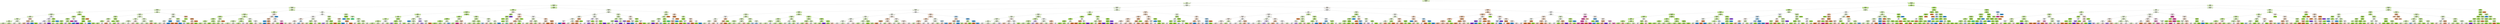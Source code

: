 digraph Tree {
node [shape=box, style="filled, rounded", color="black", fontname=helvetica] ;
edge [fontname=helvetica] ;
0 [label=<CONTACT_TYPE &le; 15.5<br/>gini = 0.684<br/>samples = 146317<br/>value = [38944, 68582, 1280, 14385, 17487, 5639]<br/>class = 1>, fillcolor="#e4f8c8"] ;
1 [label=<Client &le; 0.5<br/>gini = 0.703<br/>samples = 107932<br/>value = [30116, 46814, 1091, 9770, 15819, 4322]<br/>class = 1>, fillcolor="#eaf9d5"] ;
0 -> 1 [labeldistance=2.5, labelangle=45, headlabel="True"] ;
2 [label=<InternalCollateral &le; 0.5<br/>gini = 0.66<br/>samples = 49202<br/>value = [11651, 24892, 564, 4161, 7106, 828]<br/>class = 1>, fillcolor="#dcf6b9"] ;
1 -> 2 ;
3 [label=<ExternalCollateral &le; 0.5<br/>gini = 0.681<br/>samples = 30581<br/>value = [7571, 14466, 295, 2654, 4959, 636]<br/>class = 1>, fillcolor="#e2f7c4"] ;
2 -> 3 ;
4 [label=<CONTACT_TYPE &le; 6.5<br/>gini = 0.69<br/>samples = 21068<br/>value = [5130, 9619, 109, 1850, 3890, 470]<br/>class = 1>, fillcolor="#e3f8c7"] ;
3 -> 4 ;
5 [label=<RRT &le; 0.5<br/>gini = 0.684<br/>samples = 16708<br/>value = [3978, 7674, 91, 1275, 3426, 264]<br/>class = 1>, fillcolor="#e3f7c6"] ;
4 -> 5 ;
6 [label=<CurfewManagement &le; 0.5<br/>gini = 0.686<br/>samples = 16456<br/>value = [3947, 7496, 89, 1262, 3400, 262]<br/>class = 1>, fillcolor="#e3f8c7"] ;
5 -> 6 ;
7 [label=<InitialVisit &le; 0.5<br/>gini = 0.684<br/>samples = 15931<br/>value = [3830, 7322, 89, 1226, 3212, 252]<br/>class = 1>, fillcolor="#e3f7c6"] ;
6 -> 7 ;
8 [label=<Educational &le; 0.5<br/>gini = 0.684<br/>samples = 15792<br/>value = [3757, 7279, 89, 1217, 3198, 252]<br/>class = 1>, fillcolor="#e2f7c5"] ;
7 -> 8 ;
9 [label=<Legal &le; 0.5<br/>gini = 0.681<br/>samples = 14385<br/>value = [3319, 6712, 81, 1080, 2968, 225]<br/>class = 1>, fillcolor="#e1f7c2"] ;
8 -> 9 ;
10 [label=<gini = 0.682<br/>samples = 13513<br/>value = [3168, 6245, 52, 1004, 2828, 216]<br/>class = 1>, fillcolor="#e2f7c4"] ;
9 -> 10 ;
11 [label=<gini = 0.649<br/>samples = 872<br/>value = [151, 467, 29, 76, 140, 9]<br/>class = 1>, fillcolor="#d4f4a8"] ;
9 -> 11 ;
12 [label=<AncillaryServices &le; 0.5<br/>gini = 0.704<br/>samples = 1407<br/>value = [438, 567, 8, 137, 230, 27]<br/>class = 1>, fillcolor="#f2fce5"] ;
8 -> 12 ;
13 [label=<gini = 0.713<br/>samples = 1145<br/>value = [350, 443, 5, 113, 211, 23]<br/>class = 1>, fillcolor="#f4fce8"] ;
12 -> 13 ;
14 [label=<gini = 0.649<br/>samples = 262<br/>value = [88, 124, 3, 24, 19, 4]<br/>class = 1>, fillcolor="#ebfad6"] ;
12 -> 14 ;
15 [label=<SubstanceAbuse &le; 0.5<br/>gini = 0.614<br/>samples = 139<br/>value = [73, 43, 0, 9, 14, 0]<br/>class = 0>, fillcolor="#f7d8c1"] ;
7 -> 15 ;
16 [label=<CommitDays &le; 1078.5<br/>gini = 0.584<br/>samples = 129<br/>value = [73, 37, 0, 5, 14, 0]<br/>class = 0>, fillcolor="#f5ceb2"] ;
15 -> 16 ;
17 [label=<gini = 0.551<br/>samples = 119<br/>value = [71, 35, 0, 5, 8, 0]<br/>class = 0>, fillcolor="#f4c9aa"] ;
16 -> 17 ;
18 [label=<gini = 0.56<br/>samples = 10<br/>value = [2, 2, 0, 0, 6, 0]<br/>class = 4>, fillcolor="#c09cf2"] ;
16 -> 18 ;
19 [label=<Housing &le; 0.5<br/>gini = 0.48<br/>samples = 10<br/>value = [0, 6, 0, 4, 0, 0]<br/>class = 1>, fillcolor="#def6bd"] ;
15 -> 19 ;
20 [label=<gini = 0.0<br/>samples = 4<br/>value = [0, 0, 0, 4, 0, 0]<br/>class = 3>, fillcolor="#399de5"] ;
19 -> 20 ;
21 [label=<gini = 0.0<br/>samples = 6<br/>value = [0, 6, 0, 0, 0, 0]<br/>class = 1>, fillcolor="#9de539"] ;
19 -> 21 ;
22 [label=<Meeting &le; 0.5<br/>gini = 0.707<br/>samples = 525<br/>value = [117, 174, 0, 36, 188, 10]<br/>class = 4>, fillcolor="#faf7fe"] ;
6 -> 22 ;
23 [label=<AncillaryServices &le; 0.5<br/>gini = 0.707<br/>samples = 514<br/>value = [117, 165, 0, 34, 188, 10]<br/>class = 4>, fillcolor="#f7f2fd"] ;
22 -> 23 ;
24 [label=<Psychiatric &le; 0.5<br/>gini = 0.711<br/>samples = 459<br/>value = [110, 137, 0, 32, 170, 10]<br/>class = 4>, fillcolor="#f2ebfc"] ;
23 -> 24 ;
25 [label=<gini = 0.707<br/>samples = 435<br/>value = [98, 129, 0, 30, 168, 10]<br/>class = 4>, fillcolor="#efe6fc"] ;
24 -> 25 ;
26 [label=<gini = 0.625<br/>samples = 24<br/>value = [12, 8, 0, 2, 2, 0]<br/>class = 0>, fillcolor="#f8e0ce"] ;
24 -> 26 ;
27 [label=<CommitDays &le; 344.5<br/>gini = 0.616<br/>samples = 55<br/>value = [7, 28, 0, 2, 18, 0]<br/>class = 1>, fillcolor="#e5f8c9"] ;
23 -> 27 ;
28 [label=<gini = 0.0<br/>samples = 6<br/>value = [0, 0, 0, 0, 6, 0]<br/>class = 4>, fillcolor="#8139e5"] ;
27 -> 28 ;
29 [label=<gini = 0.591<br/>samples = 49<br/>value = [7, 28, 0, 2, 12, 0]<br/>class = 1>, fillcolor="#d5f4a9"] ;
27 -> 29 ;
30 [label=<Dental &le; 0.5<br/>gini = 0.298<br/>samples = 11<br/>value = [0, 9, 0, 2, 0, 0]<br/>class = 1>, fillcolor="#b3eb65"] ;
22 -> 30 ;
31 [label=<gini = 0.0<br/>samples = 9<br/>value = [0, 9, 0, 0, 0, 0]<br/>class = 1>, fillcolor="#9de539"] ;
30 -> 31 ;
32 [label=<gini = 0.0<br/>samples = 2<br/>value = [0, 0, 0, 2, 0, 0]<br/>class = 3>, fillcolor="#399de5"] ;
30 -> 32 ;
33 [label=<CommitDays &le; 942.0<br/>gini = 0.473<br/>samples = 252<br/>value = [31, 178, 2, 13, 26, 2]<br/>class = 1>, fillcolor="#beee7b"] ;
5 -> 33 ;
34 [label=<CommitDays &le; 904.0<br/>gini = 0.542<br/>samples = 175<br/>value = [24, 113, 2, 10, 24, 2]<br/>class = 1>, fillcolor="#c5f08a"] ;
33 -> 34 ;
35 [label=<CommitDays &le; 578.5<br/>gini = 0.519<br/>samples = 170<br/>value = [24, 113, 2, 9, 22, 0]<br/>class = 1>, fillcolor="#c3ef86"] ;
34 -> 35 ;
36 [label=<CommitDays &le; 378.5<br/>gini = 0.48<br/>samples = 102<br/>value = [17, 71, 2, 7, 5, 0]<br/>class = 1>, fillcolor="#c1ee81"] ;
35 -> 36 ;
37 [label=<gini = 0.561<br/>samples = 69<br/>value = [17, 42, 2, 3, 5, 0]<br/>class = 1>, fillcolor="#d0f2a0"] ;
36 -> 37 ;
38 [label=<gini = 0.213<br/>samples = 33<br/>value = [0, 29, 0, 4, 0, 0]<br/>class = 1>, fillcolor="#abe954"] ;
36 -> 38 ;
39 [label=<CommitDays &le; 720.5<br/>gini = 0.545<br/>samples = 68<br/>value = [7, 42, 0, 2, 17, 0]<br/>class = 1>, fillcolor="#cff29e"] ;
35 -> 39 ;
40 [label=<gini = 0.635<br/>samples = 23<br/>value = [2, 8, 0, 2, 11, 0]<br/>class = 4>, fillcolor="#e6d7fa"] ;
39 -> 40 ;
41 [label=<gini = 0.399<br/>samples = 45<br/>value = [5, 34, 0, 0, 6, 0]<br/>class = 1>, fillcolor="#b9ec71"] ;
39 -> 41 ;
42 [label=<Parent/Guardian &le; 0.5<br/>gini = 0.64<br/>samples = 5<br/>value = [0, 0, 0, 1, 2, 2]<br/>class = 4>, fillcolor="#ffffff"] ;
34 -> 42 ;
43 [label=<gini = 0.0<br/>samples = 2<br/>value = [0, 0, 0, 0, 0, 2]<br/>class = 5>, fillcolor="#e5399d"] ;
42 -> 43 ;
44 [label=<Check-in &le; 0.5<br/>gini = 0.444<br/>samples = 3<br/>value = [0, 0, 0, 1, 2, 0]<br/>class = 4>, fillcolor="#c09cf2"] ;
42 -> 44 ;
45 [label=<gini = 0.0<br/>samples = 1<br/>value = [0, 0, 0, 1, 0, 0]<br/>class = 3>, fillcolor="#399de5"] ;
44 -> 45 ;
46 [label=<gini = 0.0<br/>samples = 2<br/>value = [0, 0, 0, 0, 2, 0]<br/>class = 4>, fillcolor="#8139e5"] ;
44 -> 46 ;
47 [label=<DistrictOfficevisit &le; 0.5<br/>gini = 0.277<br/>samples = 77<br/>value = [7, 65, 0, 3, 2, 0]<br/>class = 1>, fillcolor="#aee95b"] ;
33 -> 47 ;
48 [label=<Parent/Guardian &le; 0.5<br/>gini = 0.26<br/>samples = 76<br/>value = [6, 65, 0, 3, 2, 0]<br/>class = 1>, fillcolor="#ace958"] ;
47 -> 48 ;
49 [label=<Educational &le; 0.5<br/>gini = 0.095<br/>samples = 40<br/>value = [2, 38, 0, 0, 0, 0]<br/>class = 1>, fillcolor="#a2e643"] ;
48 -> 49 ;
50 [label=<gini = 0.051<br/>samples = 38<br/>value = [1, 37, 0, 0, 0, 0]<br/>class = 1>, fillcolor="#a0e63e"] ;
49 -> 50 ;
51 [label=<gini = 0.5<br/>samples = 2<br/>value = [1, 1, 0, 0, 0, 0]<br/>class = 0>, fillcolor="#ffffff"] ;
49 -> 51 ;
52 [label=<CommitDays &le; 968.5<br/>gini = 0.415<br/>samples = 36<br/>value = [4, 27, 0, 3, 2, 0]<br/>class = 1>, fillcolor="#b9ec71"] ;
48 -> 52 ;
53 [label=<gini = 0.0<br/>samples = 1<br/>value = [0, 0, 0, 1, 0, 0]<br/>class = 3>, fillcolor="#399de5"] ;
52 -> 53 ;
54 [label=<gini = 0.385<br/>samples = 35<br/>value = [4, 27, 0, 2, 2, 0]<br/>class = 1>, fillcolor="#b6ec6c"] ;
52 -> 54 ;
55 [label=<gini = 0.0<br/>samples = 1<br/>value = [1, 0, 0, 0, 0, 0]<br/>class = 0>, fillcolor="#e58139"] ;
47 -> 55 ;
56 [label=<InitialVisit &le; 0.5<br/>gini = 0.7<br/>samples = 4360<br/>value = [1152, 1945, 18, 575, 464, 206]<br/>class = 1>, fillcolor="#e7f9ce"] ;
4 -> 56 ;
57 [label=<CommitDays &le; 236.5<br/>gini = 0.699<br/>samples = 4046<br/>value = [1058, 1820, 14, 493, 458, 203]<br/>class = 1>, fillcolor="#e6f8cd"] ;
56 -> 57 ;
58 [label=<CommitDays &le; 213.5<br/>gini = 0.578<br/>samples = 277<br/>value = [66, 165, 2, 23, 16, 5]<br/>class = 1>, fillcolor="#d1f3a2"] ;
57 -> 58 ;
59 [label=<CommitDays &le; 163.0<br/>gini = 0.596<br/>samples = 232<br/>value = [65, 130, 2, 20, 14, 1]<br/>class = 1>, fillcolor="#d9f5b2"] ;
58 -> 59 ;
60 [label=<Recreation &le; 0.5<br/>gini = 0.547<br/>samples = 171<br/>value = [35, 108, 0, 13, 14, 1]<br/>class = 1>, fillcolor="#caf195"] ;
59 -> 60 ;
61 [label=<gini = 0.531<br/>samples = 167<br/>value = [33, 108, 0, 11, 14, 1]<br/>class = 1>, fillcolor="#c8f090"] ;
60 -> 61 ;
62 [label=<gini = 0.5<br/>samples = 4<br/>value = [2, 0, 0, 2, 0, 0]<br/>class = 0>, fillcolor="#ffffff"] ;
60 -> 62 ;
63 [label=<Check-in &le; 0.5<br/>gini = 0.614<br/>samples = 61<br/>value = [30, 22, 2, 7, 0, 0]<br/>class = 0>, fillcolor="#fae5d6"] ;
59 -> 63 ;
64 [label=<gini = 0.363<br/>samples = 21<br/>value = [16, 5, 0, 0, 0, 0]<br/>class = 0>, fillcolor="#eda877"] ;
63 -> 64 ;
65 [label=<gini = 0.664<br/>samples = 40<br/>value = [14, 17, 2, 7, 0, 0]<br/>class = 1>, fillcolor="#f4fce8"] ;
63 -> 65 ;
66 [label=<Parent/Guardian &le; 0.5<br/>gini = 0.38<br/>samples = 45<br/>value = [1, 35, 0, 3, 2, 4]<br/>class = 1>, fillcolor="#b5eb69"] ;
58 -> 66 ;
67 [label=<gini = 0.0<br/>samples = 17<br/>value = [0, 17, 0, 0, 0, 0]<br/>class = 1>, fillcolor="#9de539"] ;
66 -> 67 ;
68 [label=<BehaviorManagement &le; 0.5<br/>gini = 0.548<br/>samples = 28<br/>value = [1, 18, 0, 3, 2, 4]<br/>class = 1>, fillcolor="#c6f08c"] ;
66 -> 68 ;
69 [label=<gini = 0.431<br/>samples = 23<br/>value = [0, 17, 0, 2, 2, 2]<br/>class = 1>, fillcolor="#b9ec72"] ;
68 -> 69 ;
70 [label=<gini = 0.72<br/>samples = 5<br/>value = [1, 1, 0, 1, 0, 2]<br/>class = 5>, fillcolor="#f8cee6"] ;
68 -> 70 ;
71 [label=<FamilyMember(s) &le; 0.5<br/>gini = 0.706<br/>samples = 3769<br/>value = [992, 1655, 12, 470, 442, 198]<br/>class = 1>, fillcolor="#e8f9d0"] ;
57 -> 71 ;
72 [label=<Homevisit &le; 0.5<br/>gini = 0.702<br/>samples = 2905<br/>value = [771, 1283, 6, 403, 294, 148]<br/>class = 1>, fillcolor="#e7f9cf"] ;
71 -> 72 ;
73 [label=<CurfewManagement &le; 0.5<br/>gini = 0.699<br/>samples = 2802<br/>value = [733, 1257, 4, 383, 280, 145]<br/>class = 1>, fillcolor="#e6f8cd"] ;
72 -> 73 ;
74 [label=<gini = 0.695<br/>samples = 2714<br/>value = [712, 1230, 4, 372, 257, 139]<br/>class = 1>, fillcolor="#e6f8cc"] ;
73 -> 74 ;
75 [label=<gini = 0.76<br/>samples = 88<br/>value = [21, 27, 0, 11, 23, 6]<br/>class = 1>, fillcolor="#f9fdf3"] ;
73 -> 75 ;
76 [label=<Housing &le; 0.5<br/>gini = 0.743<br/>samples = 103<br/>value = [38, 26, 2, 20, 14, 3]<br/>class = 0>, fillcolor="#fbebe0"] ;
72 -> 76 ;
77 [label=<gini = 0.735<br/>samples = 83<br/>value = [34, 14, 2, 17, 13, 3]<br/>class = 0>, fillcolor="#f8dfcc"] ;
76 -> 77 ;
78 [label=<gini = 0.575<br/>samples = 20<br/>value = [4, 12, 0, 3, 1, 0]<br/>class = 1>, fillcolor="#cef29c"] ;
76 -> 78 ;
79 [label=<HealthServices &le; 0.5<br/>gini = 0.71<br/>samples = 864<br/>value = [221, 372, 6, 67, 148, 50]<br/>class = 1>, fillcolor="#e8f9d1"] ;
71 -> 79 ;
80 [label=<CommitDays &le; 1146.0<br/>gini = 0.715<br/>samples = 791<br/>value = [200, 333, 6, 55, 148, 49]<br/>class = 1>, fillcolor="#e9f9d2"] ;
79 -> 80 ;
81 [label=<gini = 0.724<br/>samples = 598<br/>value = [162, 237, 5, 49, 113, 32]<br/>class = 1>, fillcolor="#eefbdd"] ;
80 -> 81 ;
82 [label=<gini = 0.672<br/>samples = 193<br/>value = [38, 96, 1, 6, 35, 17]<br/>class = 1>, fillcolor="#daf5b5"] ;
80 -> 82 ;
83 [label=<CommitDays &le; 381.0<br/>gini = 0.605<br/>samples = 73<br/>value = [21, 39, 0, 12, 0, 1]<br/>class = 1>, fillcolor="#ddf6ba"] ;
79 -> 83 ;
84 [label=<gini = 0.375<br/>samples = 8<br/>value = [6, 0, 0, 2, 0, 0]<br/>class = 0>, fillcolor="#eeab7b"] ;
83 -> 84 ;
85 [label=<gini = 0.563<br/>samples = 65<br/>value = [15, 39, 0, 10, 0, 1]<br/>class = 1>, fillcolor="#d0f3a0"] ;
83 -> 85 ;
86 [label=<CONTACT_TYPE &le; 11.0<br/>gini = 0.683<br/>samples = 314<br/>value = [94, 125, 4, 82, 6, 3]<br/>class = 1>, fillcolor="#f1fbe3"] ;
56 -> 86 ;
87 [label=<SubstanceAbuse &le; 0.5<br/>gini = 0.683<br/>samples = 288<br/>value = [77, 118, 4, 80, 6, 3]<br/>class = 1>, fillcolor="#edfadb"] ;
86 -> 87 ;
88 [label=<LifeSkills &le; 0.5<br/>gini = 0.697<br/>samples = 227<br/>value = [68, 81, 4, 66, 5, 3]<br/>class = 1>, fillcolor="#f7fdef"] ;
87 -> 88 ;
89 [label=<CommitDays &le; 323.0<br/>gini = 0.693<br/>samples = 213<br/>value = [67, 81, 4, 53, 5, 3]<br/>class = 1>, fillcolor="#f6fdec"] ;
88 -> 89 ;
90 [label=<gini = 0.692<br/>samples = 102<br/>value = [20, 44, 2, 29, 4, 3]<br/>class = 1>, fillcolor="#ebfad6"] ;
89 -> 90 ;
91 [label=<gini = 0.662<br/>samples = 111<br/>value = [47, 37, 2, 24, 1, 0]<br/>class = 0>, fillcolor="#fbeee4"] ;
89 -> 91 ;
92 [label=<AncillaryServices &le; 0.5<br/>gini = 0.133<br/>samples = 14<br/>value = [1, 0, 0, 13, 0, 0]<br/>class = 3>, fillcolor="#48a5e7"] ;
88 -> 92 ;
93 [label=<gini = 0.0<br/>samples = 13<br/>value = [0, 0, 0, 13, 0, 0]<br/>class = 3>, fillcolor="#399de5"] ;
92 -> 93 ;
94 [label=<gini = 0.0<br/>samples = 1<br/>value = [1, 0, 0, 0, 0, 0]<br/>class = 0>, fillcolor="#e58139"] ;
92 -> 94 ;
95 [label=<CommitDays &le; 131.0<br/>gini = 0.557<br/>samples = 61<br/>value = [9, 37, 0, 14, 1, 0]<br/>class = 1>, fillcolor="#cff29e"] ;
87 -> 95 ;
96 [label=<BehaviorManagement &le; 0.5<br/>gini = 0.444<br/>samples = 6<br/>value = [2, 0, 0, 4, 0, 0]<br/>class = 3>, fillcolor="#9ccef2"] ;
95 -> 96 ;
97 [label=<gini = 0.0<br/>samples = 2<br/>value = [2, 0, 0, 0, 0, 0]<br/>class = 0>, fillcolor="#e58139"] ;
96 -> 97 ;
98 [label=<gini = 0.0<br/>samples = 4<br/>value = [0, 0, 0, 4, 0, 0]<br/>class = 3>, fillcolor="#399de5"] ;
96 -> 98 ;
99 [label=<BehaviorManagement &le; 0.5<br/>gini = 0.498<br/>samples = 55<br/>value = [7, 37, 0, 10, 1, 0]<br/>class = 1>, fillcolor="#c4ef88"] ;
95 -> 99 ;
100 [label=<gini = 0.653<br/>samples = 7<br/>value = [2, 2, 0, 3, 0, 0]<br/>class = 3>, fillcolor="#d7ebfa"] ;
99 -> 100 ;
101 [label=<gini = 0.436<br/>samples = 48<br/>value = [5, 35, 0, 7, 1, 0]<br/>class = 1>, fillcolor="#bced78"] ;
99 -> 101 ;
102 [label=<CommitDays &le; 102.5<br/>gini = 0.494<br/>samples = 26<br/>value = [17, 7, 0, 2, 0, 0]<br/>class = 0>, fillcolor="#f1bd97"] ;
86 -> 102 ;
103 [label=<gini = 0.0<br/>samples = 4<br/>value = [0, 4, 0, 0, 0, 0]<br/>class = 1>, fillcolor="#9de539"] ;
102 -> 103 ;
104 [label=<AncillaryServices &le; 0.5<br/>gini = 0.376<br/>samples = 22<br/>value = [17, 3, 0, 2, 0, 0]<br/>class = 0>, fillcolor="#eca26d"] ;
102 -> 104 ;
105 [label=<Meeting &le; 0.5<br/>gini = 0.62<br/>samples = 10<br/>value = [5, 3, 0, 2, 0, 0]<br/>class = 0>, fillcolor="#f8dbc6"] ;
104 -> 105 ;
106 [label=<gini = 0.408<br/>samples = 7<br/>value = [5, 0, 0, 2, 0, 0]<br/>class = 0>, fillcolor="#efb388"] ;
105 -> 106 ;
107 [label=<gini = 0.0<br/>samples = 3<br/>value = [0, 3, 0, 0, 0, 0]<br/>class = 1>, fillcolor="#9de539"] ;
105 -> 107 ;
108 [label=<gini = 0.0<br/>samples = 12<br/>value = [12, 0, 0, 0, 0, 0]<br/>class = 0>, fillcolor="#e58139"] ;
104 -> 108 ;
109 [label=<Psychological &le; 0.5<br/>gini = 0.654<br/>samples = 9513<br/>value = [2441, 4847, 186, 804, 1069, 166]<br/>class = 1>, fillcolor="#def6bc"] ;
3 -> 109 ;
110 [label=<Vocational &le; 0.5<br/>gini = 0.648<br/>samples = 8694<br/>value = [2153, 4519, 182, 696, 997, 147]<br/>class = 1>, fillcolor="#dcf6b7"] ;
109 -> 110 ;
111 [label=<CONTACT_TYPE &le; 4.5<br/>gini = 0.644<br/>samples = 8350<br/>value = [2004, 4398, 180, 665, 968, 135]<br/>class = 1>, fillcolor="#daf5b4"] ;
110 -> 111 ;
112 [label=<CommitDays &le; 1647.0<br/>gini = 0.599<br/>samples = 793<br/>value = [129, 474, 57, 63, 59, 11]<br/>class = 1>, fillcolor="#ccf198"] ;
111 -> 112 ;
113 [label=<CommitDays &le; 698.5<br/>gini = 0.585<br/>samples = 725<br/>value = [115, 443, 45, 61, 51, 10]<br/>class = 1>, fillcolor="#caf195"] ;
112 -> 113 ;
114 [label=<Check-in &le; 0.5<br/>gini = 0.621<br/>samples = 313<br/>value = [48, 179, 19, 45, 20, 2]<br/>class = 1>, fillcolor="#cff29d"] ;
113 -> 114 ;
115 [label=<gini = 0.58<br/>samples = 210<br/>value = [38, 128, 11, 19, 14, 0]<br/>class = 1>, fillcolor="#ccf197"] ;
114 -> 115 ;
116 [label=<gini = 0.672<br/>samples = 103<br/>value = [10, 51, 8, 26, 6, 2]<br/>class = 1>, fillcolor="#dff7bf"] ;
114 -> 116 ;
117 [label=<CommitDays &le; 728.5<br/>gini = 0.551<br/>samples = 412<br/>value = [67, 264, 26, 16, 31, 8]<br/>class = 1>, fillcolor="#c7f08e"] ;
113 -> 117 ;
118 [label=<gini = 0.198<br/>samples = 18<br/>value = [0, 16, 0, 0, 2, 0]<br/>class = 1>, fillcolor="#a9e852"] ;
117 -> 118 ;
119 [label=<gini = 0.563<br/>samples = 394<br/>value = [67, 248, 26, 16, 29, 8]<br/>class = 1>, fillcolor="#c9f191"] ;
117 -> 119 ;
120 [label=<SubstanceAbuse &le; 0.5<br/>gini = 0.704<br/>samples = 68<br/>value = [14, 31, 12, 2, 8, 1]<br/>class = 1>, fillcolor="#e0f7c1"] ;
112 -> 120 ;
121 [label=<Check-in &le; 0.5<br/>gini = 0.697<br/>samples = 66<br/>value = [12, 31, 12, 2, 8, 1]<br/>class = 1>, fillcolor="#ddf6b9"] ;
120 -> 121 ;
122 [label=<gini = 0.567<br/>samples = 21<br/>value = [4, 13, 0, 1, 2, 1]<br/>class = 1>, fillcolor="#cbf196"] ;
121 -> 122 ;
123 [label=<gini = 0.719<br/>samples = 45<br/>value = [8, 18, 12, 1, 6, 0]<br/>class = 1>, fillcolor="#edfadb"] ;
121 -> 123 ;
124 [label=<gini = 0.0<br/>samples = 2<br/>value = [2, 0, 0, 0, 0, 0]<br/>class = 0>, fillcolor="#e58139"] ;
120 -> 124 ;
125 [label=<Housing &le; 0.5<br/>gini = 0.647<br/>samples = 7557<br/>value = [1875, 3924, 123, 602, 909, 124]<br/>class = 1>, fillcolor="#dcf6b8"] ;
111 -> 125 ;
126 [label=<BehaviorManagement &le; 0.5<br/>gini = 0.644<br/>samples = 7060<br/>value = [1699, 3714, 121, 549, 855, 122]<br/>class = 1>, fillcolor="#daf5b5"] ;
125 -> 126 ;
127 [label=<Educational/Vocational &le; 0.5<br/>gini = 0.651<br/>samples = 5555<br/>value = [1409, 2850, 107, 420, 672, 97]<br/>class = 1>, fillcolor="#ddf6ba"] ;
126 -> 127 ;
128 [label=<gini = 0.651<br/>samples = 5240<br/>value = [1294, 2707, 107, 400, 640, 92]<br/>class = 1>, fillcolor="#dcf6b8"] ;
127 -> 128 ;
129 [label=<gini = 0.646<br/>samples = 315<br/>value = [115, 143, 0, 20, 32, 5]<br/>class = 1>, fillcolor="#f1fbe3"] ;
127 -> 129 ;
130 [label=<Psychiatric &le; 0.5<br/>gini = 0.611<br/>samples = 1505<br/>value = [290, 864, 14, 129, 183, 25]<br/>class = 1>, fillcolor="#d1f3a1"] ;
126 -> 130 ;
131 [label=<gini = 0.606<br/>samples = 1486<br/>value = [285, 860, 12, 127, 177, 25]<br/>class = 1>, fillcolor="#d0f3a0"] ;
130 -> 131 ;
132 [label=<gini = 0.765<br/>samples = 19<br/>value = [5, 4, 2, 2, 6, 0]<br/>class = 4>, fillcolor="#f6f1fd"] ;
130 -> 132 ;
133 [label=<CommitDays &le; 259.0<br/>gini = 0.673<br/>samples = 497<br/>value = [176, 210, 2, 53, 54, 2]<br/>class = 1>, fillcolor="#f5fcea"] ;
125 -> 133 ;
134 [label=<CommitDays &le; 78.5<br/>gini = 0.513<br/>samples = 52<br/>value = [12, 34, 0, 3, 3, 0]<br/>class = 1>, fillcolor="#c9f192"] ;
133 -> 134 ;
135 [label=<gini = 0.594<br/>samples = 16<br/>value = [8, 6, 0, 2, 0, 0]<br/>class = 0>, fillcolor="#fae6d7"] ;
134 -> 135 ;
136 [label=<gini = 0.375<br/>samples = 36<br/>value = [4, 28, 0, 1, 3, 0]<br/>class = 1>, fillcolor="#b6ec6a"] ;
134 -> 136 ;
137 [label=<FamilyRelationships &le; 0.5<br/>gini = 0.682<br/>samples = 445<br/>value = [164, 176, 2, 50, 51, 2]<br/>class = 1>, fillcolor="#fbfef7"] ;
133 -> 137 ;
138 [label=<gini = 0.676<br/>samples = 302<br/>value = [125, 109, 2, 28, 36, 2]<br/>class = 0>, fillcolor="#fdf5ef"] ;
137 -> 138 ;
139 [label=<gini = 0.671<br/>samples = 143<br/>value = [39, 67, 0, 22, 15, 0]<br/>class = 1>, fillcolor="#e5f8ca"] ;
137 -> 139 ;
140 [label=<CurfewManagement &le; 0.5<br/>gini = 0.672<br/>samples = 344<br/>value = [149, 121, 2, 31, 29, 12]<br/>class = 0>, fillcolor="#fcefe6"] ;
110 -> 140 ;
141 [label=<CommitDays &le; 340.0<br/>gini = 0.666<br/>samples = 340<br/>value = [149, 121, 2, 27, 29, 12]<br/>class = 0>, fillcolor="#fcefe6"] ;
140 -> 141 ;
142 [label=<CONTACT_TYPE &le; 5.5<br/>gini = 0.54<br/>samples = 20<br/>value = [12, 0, 0, 6, 2, 0]<br/>class = 0>, fillcolor="#f4c9aa"] ;
141 -> 142 ;
143 [label=<gini = 0.0<br/>samples = 3<br/>value = [0, 0, 0, 3, 0, 0]<br/>class = 3>, fillcolor="#399de5"] ;
142 -> 143 ;
144 [label=<CommitDays &le; 108.0<br/>gini = 0.457<br/>samples = 17<br/>value = [12, 0, 0, 3, 2, 0]<br/>class = 0>, fillcolor="#eeae80"] ;
142 -> 144 ;
145 [label=<gini = 0.0<br/>samples = 1<br/>value = [0, 0, 0, 1, 0, 0]<br/>class = 3>, fillcolor="#399de5"] ;
144 -> 145 ;
146 [label=<gini = 0.406<br/>samples = 16<br/>value = [12, 0, 0, 2, 2, 0]<br/>class = 0>, fillcolor="#eca572"] ;
144 -> 146 ;
147 [label=<CommitDays &le; 2001.5<br/>gini = 0.661<br/>samples = 320<br/>value = [137, 121, 2, 21, 27, 12]<br/>class = 0>, fillcolor="#fdf5ef"] ;
141 -> 147 ;
148 [label=<Legal &le; 0.5<br/>gini = 0.652<br/>samples = 311<br/>value = [136, 118, 2, 21, 27, 7]<br/>class = 0>, fillcolor="#fdf3ed"] ;
147 -> 148 ;
149 [label=<gini = 0.649<br/>samples = 296<br/>value = [134, 108, 2, 18, 27, 7]<br/>class = 0>, fillcolor="#fbeee4"] ;
148 -> 149 ;
150 [label=<gini = 0.498<br/>samples = 15<br/>value = [2, 10, 0, 3, 0, 0]<br/>class = 1>, fillcolor="#c6f08c"] ;
148 -> 150 ;
151 [label=<Check-in &le; 0.5<br/>gini = 0.568<br/>samples = 9<br/>value = [1, 3, 0, 0, 0, 5]<br/>class = 5>, fillcolor="#f6bdde"] ;
147 -> 151 ;
152 [label=<gini = 0.0<br/>samples = 3<br/>value = [0, 0, 0, 0, 0, 3]<br/>class = 5>, fillcolor="#e5399d"] ;
151 -> 152 ;
153 [label=<gini = 0.611<br/>samples = 6<br/>value = [1, 3, 0, 0, 0, 2]<br/>class = 1>, fillcolor="#e6f8ce"] ;
151 -> 153 ;
154 [label=<gini = 0.0<br/>samples = 4<br/>value = [0, 0, 0, 4, 0, 0]<br/>class = 3>, fillcolor="#399de5"] ;
140 -> 154 ;
155 [label=<LifeSkills &le; 0.5<br/>gini = 0.69<br/>samples = 819<br/>value = [288, 328, 4, 108, 72, 19]<br/>class = 1>, fillcolor="#f8fdf0"] ;
109 -> 155 ;
156 [label=<Guardian &le; 0.5<br/>gini = 0.694<br/>samples = 696<br/>value = [259, 261, 2, 96, 61, 17]<br/>class = 1>, fillcolor="#fffffe"] ;
155 -> 156 ;
157 [label=<CommitDays &le; 831.0<br/>gini = 0.694<br/>samples = 654<br/>value = [250, 237, 2, 94, 55, 16]<br/>class = 0>, fillcolor="#fefbf9"] ;
156 -> 157 ;
158 [label=<Housing &le; 0.5<br/>gini = 0.697<br/>samples = 376<br/>value = [156, 118, 1, 57, 35, 9]<br/>class = 0>, fillcolor="#fbece2"] ;
157 -> 158 ;
159 [label=<Psychiatric &le; 0.5<br/>gini = 0.691<br/>samples = 356<br/>value = [149, 116, 1, 48, 33, 9]<br/>class = 0>, fillcolor="#fbeee4"] ;
158 -> 159 ;
160 [label=<gini = 0.688<br/>samples = 223<br/>value = [101, 63, 1, 31, 18, 9]<br/>class = 0>, fillcolor="#f9e1d0"] ;
159 -> 160 ;
161 [label=<gini = 0.682<br/>samples = 133<br/>value = [48, 53, 0, 17, 15, 0]<br/>class = 1>, fillcolor="#f9fdf3"] ;
159 -> 161 ;
162 [label=<Legal &le; 0.5<br/>gini = 0.655<br/>samples = 20<br/>value = [7, 2, 0, 9, 2, 0]<br/>class = 3>, fillcolor="#e1f0fb"] ;
158 -> 162 ;
163 [label=<gini = 0.551<br/>samples = 15<br/>value = [4, 2, 0, 9, 0, 0]<br/>class = 3>, fillcolor="#a5d2f3"] ;
162 -> 163 ;
164 [label=<gini = 0.48<br/>samples = 5<br/>value = [3, 0, 0, 0, 2, 0]<br/>class = 0>, fillcolor="#f6d5bd"] ;
162 -> 164 ;
165 [label=<CommitDays &le; 1061.5<br/>gini = 0.679<br/>samples = 278<br/>value = [94, 119, 1, 37, 20, 7]<br/>class = 1>, fillcolor="#f2fbe4"] ;
157 -> 165 ;
166 [label=<CommitDays &le; 1036.0<br/>gini = 0.624<br/>samples = 116<br/>value = [29, 63, 0, 14, 5, 5]<br/>class = 1>, fillcolor="#d9f5b2"] ;
165 -> 166 ;
167 [label=<gini = 0.647<br/>samples = 108<br/>value = [29, 55, 0, 14, 5, 5]<br/>class = 1>, fillcolor="#dff6be"] ;
166 -> 167 ;
168 [label=<gini = 0.0<br/>samples = 8<br/>value = [0, 8, 0, 0, 0, 0]<br/>class = 1>, fillcolor="#9de539"] ;
166 -> 168 ;
169 [label=<CommitDays &le; 2292.5<br/>gini = 0.691<br/>samples = 162<br/>value = [65, 56, 1, 23, 15, 2]<br/>class = 0>, fillcolor="#fdf4ee"] ;
165 -> 169 ;
170 [label=<gini = 0.688<br/>samples = 157<br/>value = [65, 52, 1, 23, 15, 1]<br/>class = 0>, fillcolor="#fcefe6"] ;
169 -> 170 ;
171 [label=<gini = 0.32<br/>samples = 5<br/>value = [0, 4, 0, 0, 0, 1]<br/>class = 1>, fillcolor="#b6ec6a"] ;
169 -> 171 ;
172 [label=<SubstanceAbuse &le; 0.5<br/>gini = 0.604<br/>samples = 42<br/>value = [9, 24, 0, 2, 6, 1]<br/>class = 1>, fillcolor="#d2f3a5"] ;
156 -> 172 ;
173 [label=<Check-in &le; 0.5<br/>gini = 0.536<br/>samples = 34<br/>value = [5, 22, 0, 1, 5, 1]<br/>class = 1>, fillcolor="#c6f08b"] ;
172 -> 173 ;
174 [label=<CommitDays &le; 603.5<br/>gini = 0.703<br/>samples = 16<br/>value = [4, 7, 0, 1, 3, 1]<br/>class = 1>, fillcolor="#e6f8ce"] ;
173 -> 174 ;
175 [label=<gini = 0.444<br/>samples = 3<br/>value = [0, 0, 0, 0, 2, 1]<br/>class = 4>, fillcolor="#c09cf2"] ;
174 -> 175 ;
176 [label=<gini = 0.604<br/>samples = 13<br/>value = [4, 7, 0, 1, 1, 0]<br/>class = 1>, fillcolor="#def6bd"] ;
174 -> 176 ;
177 [label=<CommitDays &le; 1611.5<br/>gini = 0.29<br/>samples = 18<br/>value = [1, 15, 0, 0, 2, 0]<br/>class = 1>, fillcolor="#afea5e"] ;
173 -> 177 ;
178 [label=<gini = 0.208<br/>samples = 17<br/>value = [0, 15, 0, 0, 2, 0]<br/>class = 1>, fillcolor="#aae853"] ;
177 -> 178 ;
179 [label=<gini = 0.0<br/>samples = 1<br/>value = [1, 0, 0, 0, 0, 0]<br/>class = 0>, fillcolor="#e58139"] ;
177 -> 179 ;
180 [label=<CommitDays &le; 623.0<br/>gini = 0.656<br/>samples = 8<br/>value = [4, 2, 0, 1, 1, 0]<br/>class = 0>, fillcolor="#f6d5bd"] ;
172 -> 180 ;
181 [label=<Check-in &le; 0.5<br/>gini = 0.444<br/>samples = 3<br/>value = [0, 2, 0, 1, 0, 0]<br/>class = 1>, fillcolor="#cef29c"] ;
180 -> 181 ;
182 [label=<gini = 0.0<br/>samples = 2<br/>value = [0, 2, 0, 0, 0, 0]<br/>class = 1>, fillcolor="#9de539"] ;
181 -> 182 ;
183 [label=<gini = 0.0<br/>samples = 1<br/>value = [0, 0, 0, 1, 0, 0]<br/>class = 3>, fillcolor="#399de5"] ;
181 -> 183 ;
184 [label=<FamilyRelationships &le; 0.5<br/>gini = 0.32<br/>samples = 5<br/>value = [4, 0, 0, 0, 1, 0]<br/>class = 0>, fillcolor="#eca06a"] ;
180 -> 184 ;
185 [label=<gini = 0.5<br/>samples = 2<br/>value = [1, 0, 0, 0, 1, 0]<br/>class = 0>, fillcolor="#ffffff"] ;
184 -> 185 ;
186 [label=<gini = 0.0<br/>samples = 3<br/>value = [3, 0, 0, 0, 0, 0]<br/>class = 0>, fillcolor="#e58139"] ;
184 -> 186 ;
187 [label=<CommitDays &le; 143.5<br/>gini = 0.63<br/>samples = 123<br/>value = [29, 67, 2, 12, 11, 2]<br/>class = 1>, fillcolor="#d7f4af"] ;
155 -> 187 ;
188 [label=<BehaviorManagement &le; 0.5<br/>gini = 0.142<br/>samples = 13<br/>value = [0, 12, 0, 1, 0, 0]<br/>class = 1>, fillcolor="#a5e749"] ;
187 -> 188 ;
189 [label=<gini = 0.0<br/>samples = 1<br/>value = [0, 0, 0, 1, 0, 0]<br/>class = 3>, fillcolor="#399de5"] ;
188 -> 189 ;
190 [label=<gini = 0.0<br/>samples = 12<br/>value = [0, 12, 0, 0, 0, 0]<br/>class = 1>, fillcolor="#9de539"] ;
188 -> 190 ;
191 [label=<CommitDays &le; 155.5<br/>gini = 0.66<br/>samples = 110<br/>value = [29, 55, 2, 11, 11, 2]<br/>class = 1>, fillcolor="#e0f7bf"] ;
187 -> 191 ;
192 [label=<gini = 0.0<br/>samples = 2<br/>value = [0, 0, 2, 0, 0, 0]<br/>class = 2>, fillcolor="#39e581"] ;
191 -> 192 ;
193 [label=<CommitDays &le; 685.5<br/>gini = 0.647<br/>samples = 108<br/>value = [29, 55, 0, 11, 11, 2]<br/>class = 1>, fillcolor="#dff6be"] ;
191 -> 193 ;
194 [label=<AncillaryServices &le; 0.5<br/>gini = 0.585<br/>samples = 49<br/>value = [19, 25, 0, 3, 1, 1]<br/>class = 1>, fillcolor="#ebfad7"] ;
193 -> 194 ;
195 [label=<gini = 0.628<br/>samples = 33<br/>value = [15, 13, 0, 3, 1, 1]<br/>class = 0>, fillcolor="#fcf2eb"] ;
194 -> 195 ;
196 [label=<gini = 0.375<br/>samples = 16<br/>value = [4, 12, 0, 0, 0, 0]<br/>class = 1>, fillcolor="#beee7b"] ;
194 -> 196 ;
197 [label=<CommitDays &le; 1109.0<br/>gini = 0.665<br/>samples = 59<br/>value = [10, 30, 0, 8, 10, 1]<br/>class = 1>, fillcolor="#d7f4ae"] ;
193 -> 197 ;
198 [label=<gini = 0.647<br/>samples = 43<br/>value = [8, 22, 0, 2, 10, 1]<br/>class = 1>, fillcolor="#dbf6b7"] ;
197 -> 198 ;
199 [label=<gini = 0.594<br/>samples = 16<br/>value = [2, 8, 0, 6, 0, 0]<br/>class = 1>, fillcolor="#ebfad7"] ;
197 -> 199 ;
200 [label=<Educational &le; 0.5<br/>gini = 0.618<br/>samples = 18621<br/>value = [4080, 10426, 269, 1507, 2147, 192]<br/>class = 1>, fillcolor="#d4f4a9"] ;
2 -> 200 ;
201 [label=<Vocational &le; 0.5<br/>gini = 0.608<br/>samples = 16979<br/>value = [3564, 9726, 264, 1320, 1954, 151]<br/>class = 1>, fillcolor="#d2f3a4"] ;
200 -> 201 ;
202 [label=<BehaviorManagement &le; 0.5<br/>gini = 0.604<br/>samples = 16499<br/>value = [3353, 9544, 262, 1289, 1902, 149]<br/>class = 1>, fillcolor="#d1f3a2"] ;
201 -> 202 ;
203 [label=<Housing &le; 0.5<br/>gini = 0.617<br/>samples = 13113<br/>value = [2865, 7355, 230, 985, 1563, 115]<br/>class = 1>, fillcolor="#d4f4a8"] ;
202 -> 203 ;
204 [label=<RRT &le; 0.5<br/>gini = 0.611<br/>samples = 12387<br/>value = [2682, 7034, 224, 898, 1440, 109]<br/>class = 1>, fillcolor="#d3f3a6"] ;
203 -> 204 ;
205 [label=<LifeSkills &le; 0.5<br/>gini = 0.616<br/>samples = 12048<br/>value = [2629, 6784, 223, 887, 1416, 109]<br/>class = 1>, fillcolor="#d4f4a8"] ;
204 -> 205 ;
206 [label=<ExternalCollateral &le; 0.5<br/>gini = 0.614<br/>samples = 11783<br/>value = [2530, 6672, 223, 865, 1389, 104]<br/>class = 1>, fillcolor="#d3f3a6"] ;
205 -> 206 ;
207 [label=<gini = 0.608<br/>samples = 10857<br/>value = [2285, 6218, 162, 796, 1299, 97]<br/>class = 1>, fillcolor="#d2f3a4"] ;
206 -> 207 ;
208 [label=<gini = 0.67<br/>samples = 926<br/>value = [245, 454, 61, 69, 90, 7]<br/>class = 1>, fillcolor="#e1f7c2"] ;
206 -> 208 ;
209 [label=<FamilyRelationships &le; 0.5<br/>gini = 0.664<br/>samples = 265<br/>value = [99, 112, 0, 22, 27, 5]<br/>class = 1>, fillcolor="#f7fdef"] ;
205 -> 209 ;
210 [label=<gini = 0.647<br/>samples = 204<br/>value = [88, 79, 0, 10, 24, 3]<br/>class = 0>, fillcolor="#fdf6f1"] ;
209 -> 210 ;
211 [label=<gini = 0.633<br/>samples = 61<br/>value = [11, 33, 0, 12, 3, 2]<br/>class = 1>, fillcolor="#d5f4aa"] ;
209 -> 211 ;
212 [label=<AncillaryServices &le; 0.5<br/>gini = 0.426<br/>samples = 339<br/>value = [53, 250, 1, 11, 24, 0]<br/>class = 1>, fillcolor="#bbed77"] ;
204 -> 212 ;
213 [label=<CONTACT_TYPE &le; 4.5<br/>gini = 0.398<br/>samples = 312<br/>value = [45, 237, 1, 11, 18, 0]<br/>class = 1>, fillcolor="#b9ec71"] ;
212 -> 213 ;
214 [label=<gini = 0.444<br/>samples = 3<br/>value = [1, 0, 0, 0, 2, 0]<br/>class = 4>, fillcolor="#c09cf2"] ;
213 -> 214 ;
215 [label=<gini = 0.387<br/>samples = 309<br/>value = [44, 237, 1, 11, 16, 0]<br/>class = 1>, fillcolor="#b8ec6f"] ;
213 -> 215 ;
216 [label=<CommitDays &le; 752.5<br/>gini = 0.631<br/>samples = 27<br/>value = [8, 13, 0, 0, 6, 0]<br/>class = 1>, fillcolor="#e5f8cb"] ;
212 -> 216 ;
217 [label=<gini = 0.651<br/>samples = 13<br/>value = [5, 3, 0, 0, 5, 0]<br/>class = 0>, fillcolor="#ffffff"] ;
216 -> 217 ;
218 [label=<gini = 0.439<br/>samples = 14<br/>value = [3, 10, 0, 0, 1, 0]<br/>class = 1>, fillcolor="#c1ee81"] ;
216 -> 218 ;
219 [label=<Mother &le; 0.5<br/>gini = 0.698<br/>samples = 726<br/>value = [183, 321, 6, 87, 123, 6]<br/>class = 1>, fillcolor="#e6f8cd"] ;
203 -> 219 ;
220 [label=<CONTACT_TYPE &le; 3.5<br/>gini = 0.688<br/>samples = 661<br/>value = [170, 302, 6, 78, 100, 5]<br/>class = 1>, fillcolor="#e5f8ca"] ;
219 -> 220 ;
221 [label=<gini = 0.0<br/>samples = 3<br/>value = [0, 0, 0, 3, 0, 0]<br/>class = 3>, fillcolor="#399de5"] ;
220 -> 221 ;
222 [label=<AncillaryServices &le; 0.5<br/>gini = 0.686<br/>samples = 658<br/>value = [170, 302, 6, 75, 100, 5]<br/>class = 1>, fillcolor="#e4f8c9"] ;
220 -> 222 ;
223 [label=<gini = 0.68<br/>samples = 555<br/>value = [154, 254, 5, 51, 87, 4]<br/>class = 1>, fillcolor="#e7f9ce"] ;
222 -> 223 ;
224 [label=<gini = 0.688<br/>samples = 103<br/>value = [16, 48, 1, 24, 13, 1]<br/>class = 1>, fillcolor="#e1f7c3"] ;
222 -> 224 ;
225 [label=<CommitDays &le; 638.5<br/>gini = 0.73<br/>samples = 65<br/>value = [13, 19, 0, 9, 23, 1]<br/>class = 4>, fillcolor="#f4eefd"] ;
219 -> 225 ;
226 [label=<CommitDays &le; 400.5<br/>gini = 0.65<br/>samples = 43<br/>value = [11, 9, 0, 2, 21, 0]<br/>class = 4>, fillcolor="#d8c1f7"] ;
225 -> 226 ;
227 [label=<gini = 0.601<br/>samples = 23<br/>value = [11, 3, 0, 0, 9, 0]<br/>class = 0>, fillcolor="#fbede3"] ;
226 -> 227 ;
228 [label=<gini = 0.54<br/>samples = 20<br/>value = [0, 6, 0, 2, 12, 0]<br/>class = 4>, fillcolor="#c9aaf4"] ;
226 -> 228 ;
229 [label=<CommunityService &le; 0.5<br/>gini = 0.674<br/>samples = 22<br/>value = [2, 10, 0, 7, 2, 1]<br/>class = 1>, fillcolor="#ebfad7"] ;
225 -> 229 ;
230 [label=<gini = 0.615<br/>samples = 20<br/>value = [0, 10, 0, 7, 2, 1]<br/>class = 1>, fillcolor="#e8f9d1"] ;
229 -> 230 ;
231 [label=<gini = 0.0<br/>samples = 2<br/>value = [2, 0, 0, 0, 0, 0]<br/>class = 0>, fillcolor="#e58139"] ;
229 -> 231 ;
232 [label=<FamilyRelationships &le; 0.5<br/>gini = 0.543<br/>samples = 3386<br/>value = [488, 2189, 32, 304, 339, 34]<br/>class = 1>, fillcolor="#c5f08b"] ;
202 -> 232 ;
233 [label=<Mother &le; 0.5<br/>gini = 0.511<br/>samples = 2727<br/>value = [358, 1841, 24, 196, 285, 23]<br/>class = 1>, fillcolor="#c2ef83"] ;
232 -> 233 ;
234 [label=<CurfewManagement &le; 0.5<br/>gini = 0.498<br/>samples = 2605<br/>value = [333, 1787, 22, 183, 260, 20]<br/>class = 1>, fillcolor="#c0ee80"] ;
233 -> 234 ;
235 [label=<Psychological &le; 0.5<br/>gini = 0.49<br/>samples = 2543<br/>value = [316, 1761, 22, 175, 250, 19]<br/>class = 1>, fillcolor="#bfee7f"] ;
234 -> 235 ;
236 [label=<gini = 0.478<br/>samples = 2363<br/>value = [276, 1660, 22, 151, 238, 16]<br/>class = 1>, fillcolor="#beee7c"] ;
235 -> 236 ;
237 [label=<gini = 0.613<br/>samples = 180<br/>value = [40, 101, 0, 24, 12, 3]<br/>class = 1>, fillcolor="#d4f4a9"] ;
235 -> 237 ;
238 [label=<Guardian &le; 0.5<br/>gini = 0.706<br/>samples = 62<br/>value = [17, 26, 0, 8, 10, 1]<br/>class = 1>, fillcolor="#ebfad7"] ;
234 -> 238 ;
239 [label=<gini = 0.672<br/>samples = 56<br/>value = [16, 26, 0, 4, 9, 1]<br/>class = 1>, fillcolor="#e6f8ce"] ;
238 -> 239 ;
240 [label=<gini = 0.5<br/>samples = 6<br/>value = [1, 0, 0, 4, 1, 0]<br/>class = 3>, fillcolor="#88c4ef"] ;
238 -> 240 ;
241 [label=<CommitDays &le; 1025.0<br/>gini = 0.708<br/>samples = 122<br/>value = [25, 54, 2, 13, 25, 3]<br/>class = 1>, fillcolor="#e2f7c4"] ;
233 -> 241 ;
242 [label=<InitialVisit &le; 0.5<br/>gini = 0.649<br/>samples = 92<br/>value = [10, 49, 2, 10, 19, 2]<br/>class = 1>, fillcolor="#d7f4ae"] ;
241 -> 242 ;
243 [label=<gini = 0.634<br/>samples = 90<br/>value = [10, 49, 2, 10, 19, 0]<br/>class = 1>, fillcolor="#d6f4ab"] ;
242 -> 243 ;
244 [label=<gini = 0.0<br/>samples = 2<br/>value = [0, 0, 0, 0, 0, 2]<br/>class = 5>, fillcolor="#e5399d"] ;
242 -> 244 ;
245 [label=<CommitDays &le; 1365.5<br/>gini = 0.671<br/>samples = 30<br/>value = [15, 5, 0, 3, 6, 1]<br/>class = 0>, fillcolor="#f5d0b5"] ;
241 -> 245 ;
246 [label=<gini = 0.639<br/>samples = 21<br/>value = [11, 5, 0, 3, 2, 0]<br/>class = 0>, fillcolor="#f5d0b5"] ;
245 -> 246 ;
247 [label=<gini = 0.593<br/>samples = 9<br/>value = [4, 0, 0, 0, 4, 1]<br/>class = 0>, fillcolor="#ffffff"] ;
245 -> 247 ;
248 [label=<Psychological &le; 0.5<br/>gini = 0.648<br/>samples = 659<br/>value = [130, 348, 8, 108, 54, 11]<br/>class = 1>, fillcolor="#d7f4ad"] ;
232 -> 248 ;
249 [label=<AncillaryServices &le; 0.5<br/>gini = 0.638<br/>samples = 500<br/>value = [87, 274, 7, 71, 52, 9]<br/>class = 1>, fillcolor="#d3f3a5"] ;
248 -> 249 ;
250 [label=<CommitDays &le; 991.5<br/>gini = 0.668<br/>samples = 382<br/>value = [68, 195, 7, 56, 51, 5]<br/>class = 1>, fillcolor="#d7f4af"] ;
249 -> 250 ;
251 [label=<gini = 0.678<br/>samples = 278<br/>value = [46, 136, 3, 53, 38, 2]<br/>class = 1>, fillcolor="#dbf5b6"] ;
250 -> 251 ;
252 [label=<gini = 0.615<br/>samples = 104<br/>value = [22, 59, 4, 3, 13, 3]<br/>class = 1>, fillcolor="#d3f3a6"] ;
250 -> 252 ;
253 [label=<Dental &le; 0.5<br/>gini = 0.508<br/>samples = 118<br/>value = [19, 79, 0, 15, 1, 4]<br/>class = 1>, fillcolor="#c4ef87"] ;
249 -> 253 ;
254 [label=<gini = 0.477<br/>samples = 109<br/>value = [18, 76, 0, 10, 1, 4]<br/>class = 1>, fillcolor="#c1ee81"] ;
253 -> 254 ;
255 [label=<gini = 0.568<br/>samples = 9<br/>value = [1, 3, 0, 5, 0, 0]<br/>class = 3>, fillcolor="#bddef6"] ;
253 -> 255 ;
256 [label=<CommitDays &le; 914.0<br/>gini = 0.656<br/>samples = 159<br/>value = [43, 74, 1, 37, 2, 2]<br/>class = 1>, fillcolor="#e5f8ca"] ;
248 -> 256 ;
257 [label=<Educational/Vocational &le; 0.5<br/>gini = 0.612<br/>samples = 89<br/>value = [37, 40, 0, 10, 2, 0]<br/>class = 1>, fillcolor="#f9fef4"] ;
256 -> 257 ;
258 [label=<gini = 0.576<br/>samples = 60<br/>value = [32, 22, 0, 4, 2, 0]<br/>class = 0>, fillcolor="#f8decb"] ;
257 -> 258 ;
259 [label=<gini = 0.542<br/>samples = 29<br/>value = [5, 18, 0, 6, 0, 0]<br/>class = 1>, fillcolor="#ccf198"] ;
257 -> 259 ;
260 [label=<Dental &le; 0.5<br/>gini = 0.607<br/>samples = 70<br/>value = [6, 34, 1, 27, 0, 2]<br/>class = 1>, fillcolor="#effbdf"] ;
256 -> 260 ;
261 [label=<gini = 0.599<br/>samples = 61<br/>value = [6, 33, 1, 19, 0, 2]<br/>class = 1>, fillcolor="#def6bd"] ;
260 -> 261 ;
262 [label=<gini = 0.198<br/>samples = 9<br/>value = [0, 1, 0, 8, 0, 0]<br/>class = 3>, fillcolor="#52a9e8"] ;
260 -> 262 ;
263 [label=<CommitDays &le; 278.0<br/>gini = 0.647<br/>samples = 480<br/>value = [211, 182, 2, 31, 52, 2]<br/>class = 0>, fillcolor="#fcf3ec"] ;
201 -> 263 ;
264 [label=<Legal &le; 0.5<br/>gini = 0.516<br/>samples = 27<br/>value = [3, 18, 2, 0, 4, 0]<br/>class = 1>, fillcolor="#c3ef86"] ;
263 -> 264 ;
265 [label=<Check-in &le; 0.5<br/>gini = 0.454<br/>samples = 25<br/>value = [3, 18, 2, 0, 2, 0]<br/>class = 1>, fillcolor="#bced78"] ;
264 -> 265 ;
266 [label=<gini = 0.0<br/>samples = 9<br/>value = [0, 9, 0, 0, 0, 0]<br/>class = 1>, fillcolor="#9de539"] ;
265 -> 266 ;
267 [label=<CONTACT_TYPE &le; 5.5<br/>gini = 0.617<br/>samples = 16<br/>value = [3, 9, 2, 0, 2, 0]<br/>class = 1>, fillcolor="#d2f3a4"] ;
265 -> 267 ;
268 [label=<gini = 0.0<br/>samples = 4<br/>value = [0, 4, 0, 0, 0, 0]<br/>class = 1>, fillcolor="#9de539"] ;
267 -> 268 ;
269 [label=<CommitDays &le; 191.5<br/>gini = 0.708<br/>samples = 12<br/>value = [3, 5, 2, 0, 2, 0]<br/>class = 1>, fillcolor="#e9f9d3"] ;
267 -> 269 ;
270 [label=<gini = 0.642<br/>samples = 9<br/>value = [3, 4, 0, 0, 2, 0]<br/>class = 1>, fillcolor="#effbde"] ;
269 -> 270 ;
271 [label=<gini = 0.444<br/>samples = 3<br/>value = [0, 1, 2, 0, 0, 0]<br/>class = 2>, fillcolor="#9cf2c0"] ;
269 -> 271 ;
272 [label=<gini = 0.0<br/>samples = 2<br/>value = [0, 0, 0, 0, 2, 0]<br/>class = 4>, fillcolor="#8139e5"] ;
264 -> 272 ;
273 [label=<CommitDays &le; 684.5<br/>gini = 0.642<br/>samples = 453<br/>value = [208, 164, 0, 31, 48, 2]<br/>class = 0>, fillcolor="#fbece1"] ;
263 -> 273 ;
274 [label=<Legal &le; 0.5<br/>gini = 0.621<br/>samples = 148<br/>value = [80, 38, 0, 16, 14, 0]<br/>class = 0>, fillcolor="#f5cfb3"] ;
273 -> 274 ;
275 [label=<Father &le; 0.5<br/>gini = 0.614<br/>samples = 144<br/>value = [80, 34, 0, 16, 14, 0]<br/>class = 0>, fillcolor="#f4caac"] ;
274 -> 275 ;
276 [label=<Housing &le; 0.5<br/>gini = 0.584<br/>samples = 133<br/>value = [79, 28, 0, 14, 12, 0]<br/>class = 0>, fillcolor="#f2c29f"] ;
275 -> 276 ;
277 [label=<gini = 0.555<br/>samples = 125<br/>value = [78, 25, 0, 12, 10, 0]<br/>class = 0>, fillcolor="#f1bc96"] ;
276 -> 277 ;
278 [label=<gini = 0.719<br/>samples = 8<br/>value = [1, 3, 0, 2, 2, 0]<br/>class = 1>, fillcolor="#effbde"] ;
276 -> 278 ;
279 [label=<BehaviorManagement &le; 0.5<br/>gini = 0.628<br/>samples = 11<br/>value = [1, 6, 0, 2, 2, 0]<br/>class = 1>, fillcolor="#d3f3a7"] ;
275 -> 279 ;
280 [label=<gini = 0.0<br/>samples = 6<br/>value = [0, 6, 0, 0, 0, 0]<br/>class = 1>, fillcolor="#9de539"] ;
279 -> 280 ;
281 [label=<gini = 0.64<br/>samples = 5<br/>value = [1, 0, 0, 2, 2, 0]<br/>class = 3>, fillcolor="#ffffff"] ;
279 -> 281 ;
282 [label=<gini = 0.0<br/>samples = 4<br/>value = [0, 4, 0, 0, 0, 0]<br/>class = 1>, fillcolor="#9de539"] ;
274 -> 282 ;
283 [label=<CommitDays &le; 1104.5<br/>gini = 0.638<br/>samples = 305<br/>value = [128, 126, 0, 15, 34, 2]<br/>class = 0>, fillcolor="#fffefd"] ;
273 -> 283 ;
284 [label=<CommitDays &le; 811.5<br/>gini = 0.649<br/>samples = 188<br/>value = [62, 88, 0, 9, 27, 2]<br/>class = 1>, fillcolor="#ebfad6"] ;
283 -> 284 ;
285 [label=<CommitDays &le; 732.5<br/>gini = 0.675<br/>samples = 65<br/>value = [28, 22, 0, 5, 9, 1]<br/>class = 0>, fillcolor="#fbede3"] ;
284 -> 285 ;
286 [label=<gini = 0.629<br/>samples = 30<br/>value = [8, 16, 0, 2, 3, 1]<br/>class = 1>, fillcolor="#dbf6b7"] ;
285 -> 286 ;
287 [label=<gini = 0.607<br/>samples = 35<br/>value = [20, 6, 0, 3, 6, 0]<br/>class = 0>, fillcolor="#f2c29f"] ;
285 -> 287 ;
288 [label=<AncillaryServices &le; 0.5<br/>gini = 0.613<br/>samples = 123<br/>value = [34, 66, 0, 4, 18, 1]<br/>class = 1>, fillcolor="#dcf6b8"] ;
284 -> 288 ;
289 [label=<gini = 0.594<br/>samples = 103<br/>value = [23, 59, 0, 3, 17, 1]<br/>class = 1>, fillcolor="#d3f3a6"] ;
288 -> 289 ;
290 [label=<gini = 0.57<br/>samples = 20<br/>value = [11, 7, 0, 1, 1, 0]<br/>class = 0>, fillcolor="#f7d8c2"] ;
288 -> 290 ;
291 [label=<LifeSkills &le; 0.5<br/>gini = 0.57<br/>samples = 117<br/>value = [66, 38, 0, 6, 7, 0]<br/>class = 0>, fillcolor="#f6d2b9"] ;
283 -> 291 ;
292 [label=<CommitDays &le; 2316.0<br/>gini = 0.579<br/>samples = 96<br/>value = [51, 35, 0, 5, 5, 0]<br/>class = 0>, fillcolor="#f8decb"] ;
291 -> 292 ;
293 [label=<gini = 0.588<br/>samples = 92<br/>value = [47, 35, 0, 5, 5, 0]<br/>class = 0>, fillcolor="#fae4d5"] ;
292 -> 293 ;
294 [label=<gini = 0.0<br/>samples = 4<br/>value = [4, 0, 0, 0, 0, 0]<br/>class = 0>, fillcolor="#e58139"] ;
292 -> 294 ;
295 [label=<FamilyRelationships &le; 0.5<br/>gini = 0.458<br/>samples = 21<br/>value = [15, 3, 0, 1, 2, 0]<br/>class = 0>, fillcolor="#eeab7b"] ;
291 -> 295 ;
296 [label=<gini = 0.355<br/>samples = 19<br/>value = [15, 2, 0, 0, 2, 0]<br/>class = 0>, fillcolor="#eb9f68"] ;
295 -> 296 ;
297 [label=<gini = 0.5<br/>samples = 2<br/>value = [0, 1, 0, 1, 0, 0]<br/>class = 1>, fillcolor="#ffffff"] ;
295 -> 297 ;
298 [label=<FamilyRelationships &le; 0.5<br/>gini = 0.692<br/>samples = 1642<br/>value = [516, 700, 5, 187, 193, 41]<br/>class = 1>, fillcolor="#effbdf"] ;
200 -> 298 ;
299 [label=<CommitDays &le; 1547.0<br/>gini = 0.701<br/>samples = 1252<br/>value = [410, 506, 4, 127, 164, 41]<br/>class = 1>, fillcolor="#f4fce8"] ;
298 -> 299 ;
300 [label=<Mother &le; 0.5<br/>gini = 0.693<br/>samples = 1106<br/>value = [380, 444, 4, 111, 147, 20]<br/>class = 1>, fillcolor="#f6fdee"] ;
299 -> 300 ;
301 [label=<SubstanceAbuse &le; 0.5<br/>gini = 0.685<br/>samples = 1015<br/>value = [358, 413, 1, 101, 122, 20]<br/>class = 1>, fillcolor="#f7fdee"] ;
300 -> 301 ;
302 [label=<CONTACT_TYPE &le; 4.0<br/>gini = 0.685<br/>samples = 999<br/>value = [347, 411, 1, 100, 120, 20]<br/>class = 1>, fillcolor="#f5fcec"] ;
301 -> 302 ;
303 [label=<CommitDays &le; 593.5<br/>gini = 0.5<br/>samples = 4<br/>value = [0, 0, 0, 2, 0, 2]<br/>class = 3>, fillcolor="#ffffff"] ;
302 -> 303 ;
304 [label=<gini = 0.0<br/>samples = 2<br/>value = [0, 0, 0, 2, 0, 0]<br/>class = 3>, fillcolor="#399de5"] ;
303 -> 304 ;
305 [label=<gini = 0.0<br/>samples = 2<br/>value = [0, 0, 0, 0, 0, 2]<br/>class = 5>, fillcolor="#e5399d"] ;
303 -> 305 ;
306 [label=<SocialServices &le; 0.5<br/>gini = 0.683<br/>samples = 995<br/>value = [347, 411, 1, 98, 120, 18]<br/>class = 1>, fillcolor="#f5fceb"] ;
302 -> 306 ;
307 [label=<gini = 0.683<br/>samples = 990<br/>value = [343, 411, 1, 97, 120, 18]<br/>class = 1>, fillcolor="#f5fcea"] ;
306 -> 307 ;
308 [label=<gini = 0.32<br/>samples = 5<br/>value = [4, 0, 0, 1, 0, 0]<br/>class = 0>, fillcolor="#eca06a"] ;
306 -> 308 ;
309 [label=<Recreation &le; 0.5<br/>gini = 0.492<br/>samples = 16<br/>value = [11, 2, 0, 1, 2, 0]<br/>class = 0>, fillcolor="#eeae80"] ;
301 -> 309 ;
310 [label=<Guardian &le; 0.5<br/>gini = 0.436<br/>samples = 15<br/>value = [11, 1, 0, 1, 2, 0]<br/>class = 0>, fillcolor="#eda876"] ;
309 -> 310 ;
311 [label=<gini = 0.314<br/>samples = 11<br/>value = [9, 1, 0, 1, 0, 0]<br/>class = 0>, fillcolor="#ea9a61"] ;
310 -> 311 ;
312 [label=<gini = 0.5<br/>samples = 4<br/>value = [2, 0, 0, 0, 2, 0]<br/>class = 0>, fillcolor="#ffffff"] ;
310 -> 312 ;
313 [label=<gini = 0.0<br/>samples = 1<br/>value = [0, 1, 0, 0, 0, 0]<br/>class = 1>, fillcolor="#9de539"] ;
309 -> 313 ;
314 [label=<CommitDays &le; 652.5<br/>gini = 0.737<br/>samples = 91<br/>value = [22, 31, 3, 10, 25, 0]<br/>class = 1>, fillcolor="#f6fded"] ;
300 -> 314 ;
315 [label=<Psychological &le; 0.5<br/>gini = 0.669<br/>samples = 53<br/>value = [9, 19, 2, 1, 22, 0]<br/>class = 4>, fillcolor="#f4eefd"] ;
314 -> 315 ;
316 [label=<BehaviorManagement &le; 0.5<br/>gini = 0.67<br/>samples = 50<br/>value = [9, 16, 2, 1, 22, 0]<br/>class = 4>, fillcolor="#e9dcfa"] ;
315 -> 316 ;
317 [label=<gini = 0.697<br/>samples = 39<br/>value = [8, 14, 2, 1, 14, 0]<br/>class = 1>, fillcolor="#ffffff"] ;
316 -> 317 ;
318 [label=<gini = 0.43<br/>samples = 11<br/>value = [1, 2, 0, 0, 8, 0]<br/>class = 4>, fillcolor="#ab7bee"] ;
316 -> 318 ;
319 [label=<gini = 0.0<br/>samples = 3<br/>value = [0, 3, 0, 0, 0, 0]<br/>class = 1>, fillcolor="#9de539"] ;
315 -> 319 ;
320 [label=<BehaviorManagement &le; 0.5<br/>gini = 0.72<br/>samples = 38<br/>value = [13, 12, 1, 9, 3, 0]<br/>class = 0>, fillcolor="#fefaf7"] ;
314 -> 320 ;
321 [label=<Check-in &le; 0.5<br/>gini = 0.703<br/>samples = 32<br/>value = [13, 7, 1, 9, 2, 0]<br/>class = 0>, fillcolor="#fae9dd"] ;
320 -> 321 ;
322 [label=<gini = 0.539<br/>samples = 16<br/>value = [10, 1, 1, 4, 0, 0]<br/>class = 0>, fillcolor="#f2c09c"] ;
321 -> 322 ;
323 [label=<gini = 0.711<br/>samples = 16<br/>value = [3, 6, 0, 5, 2, 0]<br/>class = 1>, fillcolor="#f6fded"] ;
321 -> 323 ;
324 [label=<HealthServices &le; 0.5<br/>gini = 0.278<br/>samples = 6<br/>value = [0, 5, 0, 0, 1, 0]<br/>class = 1>, fillcolor="#b1ea61"] ;
320 -> 324 ;
325 [label=<gini = 0.0<br/>samples = 5<br/>value = [0, 5, 0, 0, 0, 0]<br/>class = 1>, fillcolor="#9de539"] ;
324 -> 325 ;
326 [label=<gini = 0.0<br/>samples = 1<br/>value = [0, 0, 0, 0, 1, 0]<br/>class = 4>, fillcolor="#8139e5"] ;
324 -> 326 ;
327 [label=<CommitDays &le; 1573.5<br/>gini = 0.731<br/>samples = 146<br/>value = [30, 62, 0, 16, 17, 21]<br/>class = 1>, fillcolor="#e4f8c8"] ;
299 -> 327 ;
328 [label=<CONTACT_TYPE &le; 5.5<br/>gini = 0.654<br/>samples = 89<br/>value = [7, 45, 0, 1, 15, 21]<br/>class = 1>, fillcolor="#dcf6b9"] ;
327 -> 328 ;
329 [label=<Vocational &le; 0.5<br/>gini = 0.592<br/>samples = 25<br/>value = [3, 14, 0, 1, 7, 0]<br/>class = 1>, fillcolor="#d9f5b2"] ;
328 -> 329 ;
330 [label=<AncillaryServices &le; 0.5<br/>gini = 0.563<br/>samples = 23<br/>value = [3, 14, 0, 1, 5, 0]<br/>class = 1>, fillcolor="#cef29c"] ;
329 -> 330 ;
331 [label=<gini = 0.444<br/>samples = 18<br/>value = [1, 13, 0, 1, 3, 0]<br/>class = 1>, fillcolor="#beee7b"] ;
330 -> 331 ;
332 [label=<gini = 0.64<br/>samples = 5<br/>value = [2, 1, 0, 0, 2, 0]<br/>class = 0>, fillcolor="#ffffff"] ;
330 -> 332 ;
333 [label=<gini = 0.0<br/>samples = 2<br/>value = [0, 0, 0, 0, 2, 0]<br/>class = 4>, fillcolor="#8139e5"] ;
329 -> 333 ;
334 [label=<BehaviorManagement &le; 0.5<br/>gini = 0.638<br/>samples = 64<br/>value = [4, 31, 0, 0, 8, 21]<br/>class = 1>, fillcolor="#e8f9d1"] ;
328 -> 334 ;
335 [label=<Check-in &le; 0.5<br/>gini = 0.626<br/>samples = 61<br/>value = [4, 30, 0, 0, 6, 21]<br/>class = 1>, fillcolor="#e9f9d2"] ;
334 -> 335 ;
336 [label=<gini = 0.616<br/>samples = 60<br/>value = [4, 30, 0, 0, 5, 21]<br/>class = 1>, fillcolor="#e8f9d1"] ;
335 -> 336 ;
337 [label=<gini = 0.0<br/>samples = 1<br/>value = [0, 0, 0, 0, 1, 0]<br/>class = 4>, fillcolor="#8139e5"] ;
335 -> 337 ;
338 [label=<AncillaryServices &le; 0.5<br/>gini = 0.444<br/>samples = 3<br/>value = [0, 1, 0, 0, 2, 0]<br/>class = 4>, fillcolor="#c09cf2"] ;
334 -> 338 ;
339 [label=<gini = 0.5<br/>samples = 2<br/>value = [0, 1, 0, 0, 1, 0]<br/>class = 1>, fillcolor="#ffffff"] ;
338 -> 339 ;
340 [label=<gini = 0.0<br/>samples = 1<br/>value = [0, 0, 0, 0, 1, 0]<br/>class = 4>, fillcolor="#8139e5"] ;
338 -> 340 ;
341 [label=<Vocational &le; 0.5<br/>gini = 0.678<br/>samples = 57<br/>value = [23, 17, 0, 15, 2, 0]<br/>class = 0>, fillcolor="#fbece1"] ;
327 -> 341 ;
342 [label=<CommitDays &le; 1596.0<br/>gini = 0.674<br/>samples = 52<br/>value = [22, 13, 0, 15, 2, 0]<br/>class = 0>, fillcolor="#fae7da"] ;
341 -> 342 ;
343 [label=<gini = 0.0<br/>samples = 4<br/>value = [4, 0, 0, 0, 0, 0]<br/>class = 0>, fillcolor="#e58139"] ;
342 -> 343 ;
344 [label=<CommitDays &le; 1614.5<br/>gini = 0.687<br/>samples = 48<br/>value = [18, 13, 0, 15, 2, 0]<br/>class = 0>, fillcolor="#fdf4ed"] ;
342 -> 344 ;
345 [label=<gini = 0.0<br/>samples = 6<br/>value = [0, 0, 0, 6, 0, 0]<br/>class = 3>, fillcolor="#399de5"] ;
344 -> 345 ;
346 [label=<gini = 0.672<br/>samples = 42<br/>value = [18, 13, 0, 9, 2, 0]<br/>class = 0>, fillcolor="#fbe9dd"] ;
344 -> 346 ;
347 [label=<CommitDays &le; 1793.5<br/>gini = 0.32<br/>samples = 5<br/>value = [1, 4, 0, 0, 0, 0]<br/>class = 1>, fillcolor="#b6ec6a"] ;
341 -> 347 ;
348 [label=<gini = 0.0<br/>samples = 3<br/>value = [0, 3, 0, 0, 0, 0]<br/>class = 1>, fillcolor="#9de539"] ;
347 -> 348 ;
349 [label=<CommitDays &le; 1968.0<br/>gini = 0.5<br/>samples = 2<br/>value = [1, 1, 0, 0, 0, 0]<br/>class = 0>, fillcolor="#ffffff"] ;
347 -> 349 ;
350 [label=<gini = 0.0<br/>samples = 1<br/>value = [1, 0, 0, 0, 0, 0]<br/>class = 0>, fillcolor="#e58139"] ;
349 -> 350 ;
351 [label=<gini = 0.0<br/>samples = 1<br/>value = [0, 1, 0, 0, 0, 0]<br/>class = 1>, fillcolor="#9de539"] ;
349 -> 351 ;
352 [label=<Father &le; 0.5<br/>gini = 0.649<br/>samples = 390<br/>value = [106, 194, 1, 60, 29, 0]<br/>class = 1>, fillcolor="#e1f7c2"] ;
298 -> 352 ;
353 [label=<ClothingVoucher &le; 0.5<br/>gini = 0.643<br/>samples = 351<br/>value = [86, 181, 1, 56, 27, 0]<br/>class = 1>, fillcolor="#dcf6b8"] ;
352 -> 353 ;
354 [label=<RRT &le; 0.5<br/>gini = 0.64<br/>samples = 347<br/>value = [82, 181, 1, 56, 27, 0]<br/>class = 1>, fillcolor="#daf5b5"] ;
353 -> 354 ;
355 [label=<CONTACT_TYPE &le; 11.0<br/>gini = 0.652<br/>samples = 326<br/>value = [79, 164, 0, 56, 27, 0]<br/>class = 1>, fillcolor="#ddf6bb"] ;
354 -> 355 ;
356 [label=<RevocationHearing &le; 0.5<br/>gini = 0.639<br/>samples = 303<br/>value = [70, 159, 0, 47, 27, 0]<br/>class = 1>, fillcolor="#daf5b3"] ;
355 -> 356 ;
357 [label=<gini = 0.636<br/>samples = 301<br/>value = [70, 159, 0, 47, 25, 0]<br/>class = 1>, fillcolor="#d9f5b3"] ;
356 -> 357 ;
358 [label=<gini = 0.0<br/>samples = 2<br/>value = [0, 0, 0, 0, 2, 0]<br/>class = 4>, fillcolor="#8139e5"] ;
356 -> 358 ;
359 [label=<Psychiatric &le; 0.5<br/>gini = 0.647<br/>samples = 23<br/>value = [9, 5, 0, 9, 0, 0]<br/>class = 0>, fillcolor="#ffffff"] ;
355 -> 359 ;
360 [label=<gini = 0.43<br/>samples = 11<br/>value = [8, 1, 0, 2, 0, 0]<br/>class = 0>, fillcolor="#eeab7b"] ;
359 -> 360 ;
361 [label=<gini = 0.542<br/>samples = 12<br/>value = [1, 4, 0, 7, 0, 0]<br/>class = 3>, fillcolor="#b5daf5"] ;
359 -> 361 ;
362 [label=<Pass &le; 0.5<br/>gini = 0.322<br/>samples = 21<br/>value = [3, 17, 1, 0, 0, 0]<br/>class = 1>, fillcolor="#b3eb65"] ;
354 -> 362 ;
363 [label=<Psychiatric &le; 0.5<br/>gini = 0.255<br/>samples = 20<br/>value = [3, 17, 0, 0, 0, 0]<br/>class = 1>, fillcolor="#aeea5c"] ;
362 -> 363 ;
364 [label=<gini = 0.0<br/>samples = 12<br/>value = [0, 12, 0, 0, 0, 0]<br/>class = 1>, fillcolor="#9de539"] ;
363 -> 364 ;
365 [label=<gini = 0.469<br/>samples = 8<br/>value = [3, 5, 0, 0, 0, 0]<br/>class = 1>, fillcolor="#d8f5b0"] ;
363 -> 365 ;
366 [label=<gini = 0.0<br/>samples = 1<br/>value = [0, 0, 1, 0, 0, 0]<br/>class = 2>, fillcolor="#39e581"] ;
362 -> 366 ;
367 [label=<gini = 0.0<br/>samples = 4<br/>value = [4, 0, 0, 0, 0, 0]<br/>class = 0>, fillcolor="#e58139"] ;
353 -> 367 ;
368 [label=<Housing &le; 0.5<br/>gini = 0.613<br/>samples = 39<br/>value = [20, 13, 0, 4, 2, 0]<br/>class = 0>, fillcolor="#f8ddca"] ;
352 -> 368 ;
369 [label=<CommitDays &le; 528.5<br/>gini = 0.29<br/>samples = 18<br/>value = [15, 1, 0, 2, 0, 0]<br/>class = 0>, fillcolor="#ea995e"] ;
368 -> 369 ;
370 [label=<Psychiatric &le; 0.5<br/>gini = 0.64<br/>samples = 5<br/>value = [2, 1, 0, 2, 0, 0]<br/>class = 0>, fillcolor="#ffffff"] ;
369 -> 370 ;
371 [label=<BehaviorManagement &le; 0.5<br/>gini = 0.444<br/>samples = 3<br/>value = [2, 1, 0, 0, 0, 0]<br/>class = 0>, fillcolor="#f2c09c"] ;
370 -> 371 ;
372 [label=<gini = 0.0<br/>samples = 2<br/>value = [2, 0, 0, 0, 0, 0]<br/>class = 0>, fillcolor="#e58139"] ;
371 -> 372 ;
373 [label=<gini = 0.0<br/>samples = 1<br/>value = [0, 1, 0, 0, 0, 0]<br/>class = 1>, fillcolor="#9de539"] ;
371 -> 373 ;
374 [label=<gini = 0.0<br/>samples = 2<br/>value = [0, 0, 0, 2, 0, 0]<br/>class = 3>, fillcolor="#399de5"] ;
370 -> 374 ;
375 [label=<gini = 0.0<br/>samples = 13<br/>value = [13, 0, 0, 0, 0, 0]<br/>class = 0>, fillcolor="#e58139"] ;
369 -> 375 ;
376 [label=<Mother &le; 0.5<br/>gini = 0.599<br/>samples = 21<br/>value = [5, 12, 0, 2, 2, 0]<br/>class = 1>, fillcolor="#d4f4a8"] ;
368 -> 376 ;
377 [label=<CommitDays &le; 580.5<br/>gini = 0.165<br/>samples = 11<br/>value = [1, 10, 0, 0, 0, 0]<br/>class = 1>, fillcolor="#a7e84d"] ;
376 -> 377 ;
378 [label=<gini = 0.0<br/>samples = 9<br/>value = [0, 9, 0, 0, 0, 0]<br/>class = 1>, fillcolor="#9de539"] ;
377 -> 378 ;
379 [label=<BehaviorManagement &le; 0.5<br/>gini = 0.5<br/>samples = 2<br/>value = [1, 1, 0, 0, 0, 0]<br/>class = 0>, fillcolor="#ffffff"] ;
377 -> 379 ;
380 [label=<gini = 0.0<br/>samples = 1<br/>value = [1, 0, 0, 0, 0, 0]<br/>class = 0>, fillcolor="#e58139"] ;
379 -> 380 ;
381 [label=<gini = 0.0<br/>samples = 1<br/>value = [0, 1, 0, 0, 0, 0]<br/>class = 1>, fillcolor="#9de539"] ;
379 -> 381 ;
382 [label=<SubstanceAbuse &le; 0.5<br/>gini = 0.72<br/>samples = 10<br/>value = [4, 2, 0, 2, 2, 0]<br/>class = 0>, fillcolor="#f8e0ce"] ;
376 -> 382 ;
383 [label=<Vocational &le; 0.5<br/>gini = 0.444<br/>samples = 6<br/>value = [4, 0, 0, 0, 2, 0]<br/>class = 0>, fillcolor="#f2c09c"] ;
382 -> 383 ;
384 [label=<gini = 0.444<br/>samples = 3<br/>value = [1, 0, 0, 0, 2, 0]<br/>class = 4>, fillcolor="#c09cf2"] ;
383 -> 384 ;
385 [label=<gini = 0.0<br/>samples = 3<br/>value = [3, 0, 0, 0, 0, 0]<br/>class = 0>, fillcolor="#e58139"] ;
383 -> 385 ;
386 [label=<Guardian &le; 0.5<br/>gini = 0.5<br/>samples = 4<br/>value = [0, 2, 0, 2, 0, 0]<br/>class = 1>, fillcolor="#ffffff"] ;
382 -> 386 ;
387 [label=<gini = 0.0<br/>samples = 2<br/>value = [0, 2, 0, 0, 0, 0]<br/>class = 1>, fillcolor="#9de539"] ;
386 -> 387 ;
388 [label=<gini = 0.0<br/>samples = 2<br/>value = [0, 0, 0, 2, 0, 0]<br/>class = 3>, fillcolor="#399de5"] ;
386 -> 388 ;
389 [label=<CONTACT_TYPE &le; 6.5<br/>gini = 0.727<br/>samples = 58730<br/>value = [18465, 21922, 527, 5609, 8713, 3494]<br/>class = 1>, fillcolor="#f7fdee"] ;
1 -> 389 ;
390 [label=<CONTACT_TYPE &le; 5.5<br/>gini = 0.726<br/>samples = 40127<br/>value = [11405, 15583, 441, 3371, 7214, 2113]<br/>class = 1>, fillcolor="#f1fbe2"] ;
389 -> 390 ;
391 [label=<CONTACT_TYPE &le; 4.5<br/>gini = 0.737<br/>samples = 16375<br/>value = [4888, 6163, 352, 2016, 1652, 1304]<br/>class = 1>, fillcolor="#f4fce9"] ;
390 -> 391 ;
392 [label=<CONTACT_TYPE &le; 3.5<br/>gini = 0.685<br/>samples = 4531<br/>value = [947, 2232, 337, 625, 257, 133]<br/>class = 1>, fillcolor="#dcf6b8"] ;
391 -> 392 ;
393 [label=<CommitDays &le; 478.0<br/>gini = 0.696<br/>samples = 1703<br/>value = [422, 775, 13, 283, 134, 76]<br/>class = 1>, fillcolor="#e4f8c8"] ;
392 -> 393 ;
394 [label=<ClothingVoucher &le; 0.5<br/>gini = 0.728<br/>samples = 314<br/>value = [103, 105, 0, 66, 21, 19]<br/>class = 1>, fillcolor="#fefffd"] ;
393 -> 394 ;
395 [label=<LifeSkills &le; 0.5<br/>gini = 0.727<br/>samples = 274<br/>value = [80, 100, 0, 59, 20, 15]<br/>class = 1>, fillcolor="#f5fceb"] ;
394 -> 395 ;
396 [label=<CommitDays &le; 362.5<br/>gini = 0.735<br/>samples = 219<br/>value = [53, 81, 0, 53, 19, 13]<br/>class = 1>, fillcolor="#eefbde"] ;
395 -> 396 ;
397 [label=<gini = 0.73<br/>samples = 148<br/>value = [27, 61, 0, 33, 15, 12]<br/>class = 1>, fillcolor="#e7f9cf"] ;
396 -> 397 ;
398 [label=<gini = 0.704<br/>samples = 71<br/>value = [26, 20, 0, 20, 4, 1]<br/>class = 0>, fillcolor="#fcf0e8"] ;
396 -> 398 ;
399 [label=<FamilyMember(s) &le; 0.5<br/>gini = 0.626<br/>samples = 55<br/>value = [27, 19, 0, 6, 1, 2]<br/>class = 0>, fillcolor="#f9e3d3"] ;
395 -> 399 ;
400 [label=<gini = 0.567<br/>samples = 48<br/>value = [27, 16, 0, 3, 0, 2]<br/>class = 0>, fillcolor="#f6d4bb"] ;
399 -> 400 ;
401 [label=<gini = 0.612<br/>samples = 7<br/>value = [0, 3, 0, 3, 1, 0]<br/>class = 1>, fillcolor="#ffffff"] ;
399 -> 401 ;
402 [label=<Housing &le; 0.5<br/>gini = 0.612<br/>samples = 40<br/>value = [23, 5, 0, 7, 1, 4]<br/>class = 0>, fillcolor="#f2c29f"] ;
394 -> 402 ;
403 [label=<LifeSkills &le; 0.5<br/>gini = 0.562<br/>samples = 37<br/>value = [23, 2, 0, 7, 1, 4]<br/>class = 0>, fillcolor="#f1bc95"] ;
402 -> 403 ;
404 [label=<gini = 0.638<br/>samples = 30<br/>value = [16, 2, 0, 7, 1, 4]<br/>class = 0>, fillcolor="#f5ceb2"] ;
403 -> 404 ;
405 [label=<gini = 0.0<br/>samples = 7<br/>value = [7, 0, 0, 0, 0, 0]<br/>class = 0>, fillcolor="#e58139"] ;
403 -> 405 ;
406 [label=<gini = 0.0<br/>samples = 3<br/>value = [0, 3, 0, 0, 0, 0]<br/>class = 1>, fillcolor="#9de539"] ;
402 -> 406 ;
407 [label=<Recreation &le; 0.5<br/>gini = 0.682<br/>samples = 1389<br/>value = [319, 670, 13, 217, 113, 57]<br/>class = 1>, fillcolor="#dff6be"] ;
393 -> 407 ;
408 [label=<CONTACT_TYPE &le; 2.5<br/>gini = 0.679<br/>samples = 1180<br/>value = [293, 568, 13, 167, 93, 46]<br/>class = 1>, fillcolor="#e1f7c2"] ;
407 -> 408 ;
409 [label=<CommitDays &le; 1045.5<br/>gini = 0.677<br/>samples = 339<br/>value = [55, 173, 12, 53, 31, 15]<br/>class = 1>, fillcolor="#d6f4ad"] ;
408 -> 409 ;
410 [label=<gini = 0.503<br/>samples = 62<br/>value = [7, 42, 0, 4, 9, 0]<br/>class = 1>, fillcolor="#c2ef84"] ;
409 -> 410 ;
411 [label=<gini = 0.704<br/>samples = 277<br/>value = [48, 131, 12, 49, 22, 15]<br/>class = 1>, fillcolor="#dcf6b8"] ;
409 -> 411 ;
412 [label=<CommitDays &le; 1867.0<br/>gini = 0.674<br/>samples = 841<br/>value = [238, 395, 1, 114, 62, 31]<br/>class = 1>, fillcolor="#e5f8cb"] ;
408 -> 412 ;
413 [label=<gini = 0.669<br/>samples = 794<br/>value = [213, 384, 1, 107, 59, 30]<br/>class = 1>, fillcolor="#e2f7c5"] ;
412 -> 413 ;
414 [label=<gini = 0.636<br/>samples = 47<br/>value = [25, 11, 0, 7, 3, 1]<br/>class = 0>, fillcolor="#f5ceb2"] ;
412 -> 414 ;
415 [label=<CommitDays &le; 951.5<br/>gini = 0.677<br/>samples = 209<br/>value = [26, 102, 0, 50, 20, 11]<br/>class = 1>, fillcolor="#dff6be"] ;
407 -> 415 ;
416 [label=<Mother &le; 0.5<br/>gini = 0.593<br/>samples = 111<br/>value = [13, 65, 0, 24, 4, 5]<br/>class = 1>, fillcolor="#d1f3a2"] ;
415 -> 416 ;
417 [label=<gini = 0.564<br/>samples = 96<br/>value = [11, 60, 0, 16, 4, 5]<br/>class = 1>, fillcolor="#c9f192"] ;
416 -> 417 ;
418 [label=<gini = 0.587<br/>samples = 15<br/>value = [2, 5, 0, 8, 0, 0]<br/>class = 3>, fillcolor="#c4e2f7"] ;
416 -> 418 ;
419 [label=<CommitDays &le; 989.5<br/>gini = 0.739<br/>samples = 98<br/>value = [13, 37, 0, 26, 16, 6]<br/>class = 1>, fillcolor="#f0fbe1"] ;
415 -> 419 ;
420 [label=<gini = 0.54<br/>samples = 10<br/>value = [3, 1, 0, 6, 0, 0]<br/>class = 3>, fillcolor="#aad5f4"] ;
419 -> 420 ;
421 [label=<gini = 0.73<br/>samples = 88<br/>value = [10, 36, 0, 20, 16, 6]<br/>class = 1>, fillcolor="#e8f9d0"] ;
419 -> 421 ;
422 [label=<CommitDays &le; 1139.0<br/>gini = 0.67<br/>samples = 2828<br/>value = [525, 1457, 324, 342, 123, 57]<br/>class = 1>, fillcolor="#d7f4af"] ;
392 -> 422 ;
423 [label=<CommitDays &le; 1049.0<br/>gini = 0.686<br/>samples = 2106<br/>value = [423, 1036, 240, 270, 97, 40]<br/>class = 1>, fillcolor="#dbf6b7"] ;
422 -> 423 ;
424 [label=<CommitDays &le; 492.5<br/>gini = 0.676<br/>samples = 1882<br/>value = [387, 947, 202, 232, 75, 39]<br/>class = 1>, fillcolor="#daf5b5"] ;
423 -> 424 ;
425 [label=<CommitDays &le; 461.0<br/>gini = 0.704<br/>samples = 612<br/>value = [123, 285, 46, 105, 31, 22]<br/>class = 1>, fillcolor="#dff6bd"] ;
424 -> 425 ;
426 [label=<gini = 0.696<br/>samples = 545<br/>value = [114, 261, 41, 79, 28, 22]<br/>class = 1>, fillcolor="#def6bb"] ;
425 -> 426 ;
427 [label=<gini = 0.695<br/>samples = 67<br/>value = [9, 24, 5, 26, 3, 0]<br/>class = 3>, fillcolor="#f6fafe"] ;
425 -> 427 ;
428 [label=<CommitDays &le; 990.5<br/>gini = 0.659<br/>samples = 1270<br/>value = [264, 662, 156, 127, 44, 17]<br/>class = 1>, fillcolor="#d8f5b1"] ;
424 -> 428 ;
429 [label=<gini = 0.671<br/>samples = 1139<br/>value = [245, 575, 144, 117, 41, 17]<br/>class = 1>, fillcolor="#dbf5b6"] ;
428 -> 429 ;
430 [label=<gini = 0.523<br/>samples = 131<br/>value = [19, 87, 12, 10, 3, 0]<br/>class = 1>, fillcolor="#c4ef87"] ;
428 -> 430 ;
431 [label=<Guardian &le; 0.5<br/>gini = 0.749<br/>samples = 224<br/>value = [36, 89, 38, 38, 22, 1]<br/>class = 1>, fillcolor="#e4f8c9"] ;
423 -> 431 ;
432 [label=<Father &le; 0.5<br/>gini = 0.776<br/>samples = 131<br/>value = [24, 41, 32, 19, 14, 1]<br/>class = 1>, fillcolor="#f6fded"] ;
431 -> 432 ;
433 [label=<gini = 0.775<br/>samples = 110<br/>value = [24, 36, 22, 15, 12, 1]<br/>class = 1>, fillcolor="#f1fbe3"] ;
432 -> 433 ;
434 [label=<gini = 0.671<br/>samples = 21<br/>value = [0, 5, 10, 4, 2, 0]<br/>class = 2>, fillcolor="#c1f7d8"] ;
432 -> 434 ;
435 [label=<Check-in &le; 0.5<br/>gini = 0.664<br/>samples = 93<br/>value = [12, 48, 6, 19, 8, 0]<br/>class = 1>, fillcolor="#d9f5b1"] ;
431 -> 435 ;
436 [label=<gini = 0.634<br/>samples = 70<br/>value = [12, 39, 4, 8, 7, 0]<br/>class = 1>, fillcolor="#d1f3a3"] ;
435 -> 436 ;
437 [label=<gini = 0.609<br/>samples = 23<br/>value = [0, 9, 2, 11, 1, 0]<br/>class = 3>, fillcolor="#e3f1fb"] ;
435 -> 437 ;
438 [label=<Parent/Guardian &le; 0.5<br/>gini = 0.615<br/>samples = 722<br/>value = [102, 421, 84, 72, 26, 17]<br/>class = 1>, fillcolor="#cdf299"] ;
422 -> 438 ;
439 [label=<CommitDays &le; 1753.0<br/>gini = 0.66<br/>samples = 501<br/>value = [83, 266, 66, 54, 18, 14]<br/>class = 1>, fillcolor="#d4f4a8"] ;
438 -> 439 ;
440 [label=<FamilySupport(s) &le; 0.5<br/>gini = 0.619<br/>samples = 347<br/>value = [59, 199, 44, 23, 15, 7]<br/>class = 1>, fillcolor="#cff29f"] ;
439 -> 440 ;
441 [label=<gini = 0.612<br/>samples = 340<br/>value = [55, 198, 43, 23, 14, 7]<br/>class = 1>, fillcolor="#cef29c"] ;
440 -> 441 ;
442 [label=<gini = 0.612<br/>samples = 7<br/>value = [4, 1, 1, 0, 1, 0]<br/>class = 0>, fillcolor="#f2c09c"] ;
440 -> 442 ;
443 [label=<Check-in &le; 0.5<br/>gini = 0.723<br/>samples = 154<br/>value = [24, 67, 22, 31, 3, 7]<br/>class = 1>, fillcolor="#e2f7c5"] ;
439 -> 443 ;
444 [label=<gini = 0.732<br/>samples = 84<br/>value = [19, 30, 10, 23, 2, 0]<br/>class = 1>, fillcolor="#f4fce8"] ;
443 -> 444 ;
445 [label=<gini = 0.663<br/>samples = 70<br/>value = [5, 37, 12, 8, 1, 7]<br/>class = 1>, fillcolor="#d5f4aa"] ;
443 -> 445 ;
446 [label=<CommitDays &le; 1329.0<br/>gini = 0.486<br/>samples = 221<br/>value = [19, 155, 18, 18, 8, 3]<br/>class = 1>, fillcolor="#bded7a"] ;
438 -> 446 ;
447 [label=<Meeting &le; 0.5<br/>gini = 0.569<br/>samples = 81<br/>value = [6, 50, 12, 12, 1, 0]<br/>class = 1>, fillcolor="#c9f192"] ;
446 -> 447 ;
448 [label=<gini = 0.559<br/>samples = 80<br/>value = [6, 50, 12, 12, 0, 0]<br/>class = 1>, fillcolor="#c8f090"] ;
447 -> 448 ;
449 [label=<gini = 0.0<br/>samples = 1<br/>value = [0, 0, 0, 0, 1, 0]<br/>class = 4>, fillcolor="#8139e5"] ;
447 -> 449 ;
450 [label=<LifeSkills &le; 0.5<br/>gini = 0.422<br/>samples = 140<br/>value = [13, 105, 6, 6, 7, 3]<br/>class = 1>, fillcolor="#b8ec70"] ;
446 -> 450 ;
451 [label=<gini = 0.402<br/>samples = 136<br/>value = [11, 104, 6, 5, 7, 3]<br/>class = 1>, fillcolor="#b6ec6c"] ;
450 -> 451 ;
452 [label=<gini = 0.625<br/>samples = 4<br/>value = [2, 1, 0, 1, 0, 0]<br/>class = 0>, fillcolor="#f6d5bd"] ;
450 -> 452 ;
453 [label=<Vocational &le; 0.5<br/>gini = 0.742<br/>samples = 11844<br/>value = [3941, 3931, 15, 1391, 1395, 1171]<br/>class = 0>, fillcolor="#ffffff"] ;
391 -> 453 ;
454 [label=<Educational &le; 0.5<br/>gini = 0.743<br/>samples = 9758<br/>value = [3046, 3398, 14, 1078, 1199, 1023]<br/>class = 1>, fillcolor="#fafef5"] ;
453 -> 454 ;
455 [label=<Guardian &le; 0.5<br/>gini = 0.741<br/>samples = 7488<br/>value = [2185, 2745, 9, 834, 974, 741]<br/>class = 1>, fillcolor="#f5fcea"] ;
454 -> 455 ;
456 [label=<AncillaryServices &le; 0.5<br/>gini = 0.745<br/>samples = 6560<br/>value = [1966, 2318, 6, 697, 869, 704]<br/>class = 1>, fillcolor="#f7fdf0"] ;
455 -> 456 ;
457 [label=<InternalCollateral &le; 0.5<br/>gini = 0.742<br/>samples = 5979<br/>value = [1780, 2168, 6, 630, 722, 673]<br/>class = 1>, fillcolor="#f6fded"] ;
456 -> 457 ;
458 [label=<gini = 0.748<br/>samples = 4865<br/>value = [1479, 1674, 6, 493, 613, 600]<br/>class = 1>, fillcolor="#f9fef4"] ;
457 -> 458 ;
459 [label=<gini = 0.701<br/>samples = 1114<br/>value = [301, 494, 0, 137, 109, 73]<br/>class = 1>, fillcolor="#e8f9d0"] ;
457 -> 459 ;
460 [label=<LifeSkills &le; 0.5<br/>gini = 0.751<br/>samples = 581<br/>value = [186, 150, 0, 67, 147, 31]<br/>class = 0>, fillcolor="#fdf4ee"] ;
456 -> 460 ;
461 [label=<gini = 0.734<br/>samples = 453<br/>value = [138, 124, 0, 34, 136, 21]<br/>class = 0>, fillcolor="#fffefe"] ;
460 -> 461 ;
462 [label=<gini = 0.738<br/>samples = 128<br/>value = [48, 26, 0, 33, 11, 10]<br/>class = 0>, fillcolor="#fbebe0"] ;
460 -> 462 ;
463 [label=<Housing &le; 0.5<br/>gini = 0.696<br/>samples = 928<br/>value = [219, 427, 3, 137, 105, 37]<br/>class = 1>, fillcolor="#e2f7c5"] ;
455 -> 463 ;
464 [label=<CommitDays &le; 529.0<br/>gini = 0.715<br/>samples = 777<br/>value = [194, 332, 3, 119, 95, 34]<br/>class = 1>, fillcolor="#e8f9d0"] ;
463 -> 464 ;
465 [label=<gini = 0.629<br/>samples = 191<br/>value = [40, 106, 0, 17, 16, 12]<br/>class = 1>, fillcolor="#d4f4a8"] ;
464 -> 465 ;
466 [label=<gini = 0.732<br/>samples = 586<br/>value = [154, 226, 3, 102, 79, 22]<br/>class = 1>, fillcolor="#effbde"] ;
464 -> 466 ;
467 [label=<CommitDays &le; 414.0<br/>gini = 0.558<br/>samples = 151<br/>value = [25, 95, 0, 18, 10, 3]<br/>class = 1>, fillcolor="#c9f191"] ;
463 -> 467 ;
468 [label=<gini = 0.0<br/>samples = 19<br/>value = [0, 19, 0, 0, 0, 0]<br/>class = 1>, fillcolor="#9de539"] ;
467 -> 468 ;
469 [label=<gini = 0.608<br/>samples = 132<br/>value = [25, 76, 0, 18, 10, 3]<br/>class = 1>, fillcolor="#d0f3a1"] ;
467 -> 469 ;
470 [label=<CommitDays &le; 647.0<br/>gini = 0.737<br/>samples = 2270<br/>value = [861, 653, 5, 244, 225, 282]<br/>class = 0>, fillcolor="#fcefe6"] ;
454 -> 470 ;
471 [label=<Check-in &le; 0.5<br/>gini = 0.675<br/>samples = 514<br/>value = [250, 132, 1, 43, 56, 32]<br/>class = 0>, fillcolor="#f7d8c2"] ;
470 -> 471 ;
472 [label=<BehaviorManagement &le; 0.5<br/>gini = 0.526<br/>samples = 114<br/>value = [76, 12, 1, 8, 12, 5]<br/>class = 0>, fillcolor="#efb083"] ;
471 -> 472 ;
473 [label=<gini = 0.356<br/>samples = 83<br/>value = [66, 2, 0, 5, 5, 5]<br/>class = 0>, fillcolor="#eb9c64"] ;
472 -> 473 ;
474 [label=<gini = 0.73<br/>samples = 31<br/>value = [10, 10, 1, 3, 7, 0]<br/>class = 0>, fillcolor="#ffffff"] ;
472 -> 474 ;
475 [label=<CommitDays &le; 235.0<br/>gini = 0.696<br/>samples = 400<br/>value = [174, 120, 0, 35, 44, 27]<br/>class = 0>, fillcolor="#fae7d9"] ;
471 -> 475 ;
476 [label=<gini = 0.647<br/>samples = 63<br/>value = [15, 33, 0, 2, 6, 7]<br/>class = 1>, fillcolor="#daf5b5"] ;
475 -> 476 ;
477 [label=<gini = 0.685<br/>samples = 337<br/>value = [159, 87, 0, 33, 38, 20]<br/>class = 0>, fillcolor="#f8dbc6"] ;
475 -> 477 ;
478 [label=<CommitDays &le; 678.0<br/>gini = 0.748<br/>samples = 1756<br/>value = [611, 521, 4, 201, 169, 250]<br/>class = 0>, fillcolor="#fdf6f1"] ;
470 -> 478 ;
479 [label=<CommitDays &le; 674.5<br/>gini = 0.7<br/>samples = 258<br/>value = [55, 115, 2, 26, 5, 55]<br/>class = 1>, fillcolor="#e2f7c4"] ;
478 -> 479 ;
480 [label=<gini = 0.719<br/>samples = 130<br/>value = [40, 49, 0, 24, 5, 12]<br/>class = 1>, fillcolor="#f5fceb"] ;
479 -> 480 ;
481 [label=<gini = 0.607<br/>samples = 128<br/>value = [15, 66, 2, 2, 0, 43]<br/>class = 1>, fillcolor="#e4f8c9"] ;
479 -> 481 ;
482 [label=<BehaviorManagement &le; 0.5<br/>gini = 0.746<br/>samples = 1498<br/>value = [556, 406, 2, 175, 164, 195]<br/>class = 0>, fillcolor="#fbeee4"] ;
478 -> 482 ;
483 [label=<gini = 0.739<br/>samples = 976<br/>value = [378, 248, 1, 80, 104, 165]<br/>class = 0>, fillcolor="#fae8dc"] ;
482 -> 483 ;
484 [label=<gini = 0.742<br/>samples = 522<br/>value = [178, 158, 1, 95, 60, 30]<br/>class = 0>, fillcolor="#fef8f4"] ;
482 -> 484 ;
485 [label=<LevelReview &le; 0.5<br/>gini = 0.714<br/>samples = 2086<br/>value = [895, 533, 1, 313, 196, 148]<br/>class = 0>, fillcolor="#f9e2d1"] ;
453 -> 485 ;
486 [label=<CommitDays &le; 1342.5<br/>gini = 0.706<br/>samples = 1973<br/>value = [869, 515, 1, 258, 190, 140]<br/>class = 0>, fillcolor="#f9e0cf"] ;
485 -> 486 ;
487 [label=<Housing &le; 0.5<br/>gini = 0.689<br/>samples = 1610<br/>value = [760, 388, 1, 208, 158, 95]<br/>class = 0>, fillcolor="#f7d9c3"] ;
486 -> 487 ;
488 [label=<CommitDays &le; 262.5<br/>gini = 0.677<br/>samples = 1346<br/>value = [664, 306, 1, 154, 141, 80]<br/>class = 0>, fillcolor="#f6d4bb"] ;
487 -> 488 ;
489 [label=<gini = 0.705<br/>samples = 58<br/>value = [14, 26, 0, 9, 5, 4]<br/>class = 1>, fillcolor="#e4f8c9"] ;
488 -> 489 ;
490 [label=<gini = 0.671<br/>samples = 1288<br/>value = [650, 280, 1, 145, 136, 76]<br/>class = 0>, fillcolor="#f5d1b6"] ;
488 -> 490 ;
491 [label=<CommitDays &le; 690.0<br/>gini = 0.722<br/>samples = 264<br/>value = [96, 82, 0, 54, 17, 15]<br/>class = 0>, fillcolor="#fdf5f0"] ;
487 -> 491 ;
492 [label=<gini = 0.754<br/>samples = 113<br/>value = [37, 23, 0, 32, 10, 11]<br/>class = 0>, fillcolor="#fdf7f3"] ;
491 -> 492 ;
493 [label=<gini = 0.671<br/>samples = 151<br/>value = [59, 59, 0, 22, 7, 4]<br/>class = 0>, fillcolor="#ffffff"] ;
491 -> 493 ;
494 [label=<Psychological &le; 0.5<br/>gini = 0.745<br/>samples = 363<br/>value = [109, 127, 0, 50, 32, 45]<br/>class = 1>, fillcolor="#f8fdf1"] ;
486 -> 494 ;
495 [label=<BehaviorManagement &le; 0.5<br/>gini = 0.731<br/>samples = 319<br/>value = [96, 120, 0, 30, 28, 45]<br/>class = 1>, fillcolor="#f4fcea"] ;
494 -> 495 ;
496 [label=<gini = 0.757<br/>samples = 151<br/>value = [53, 35, 0, 17, 14, 32]<br/>class = 0>, fillcolor="#fbebe0"] ;
495 -> 496 ;
497 [label=<gini = 0.66<br/>samples = 168<br/>value = [43, 85, 0, 13, 14, 13]<br/>class = 1>, fillcolor="#def6bc"] ;
495 -> 497 ;
498 [label=<CommitDays &le; 2039.5<br/>gini = 0.673<br/>samples = 44<br/>value = [13, 7, 0, 20, 4, 0]<br/>class = 3>, fillcolor="#d2e9f9"] ;
494 -> 498 ;
499 [label=<gini = 0.691<br/>samples = 27<br/>value = [12, 4, 0, 7, 4, 0]<br/>class = 0>, fillcolor="#f8e0ce"] ;
498 -> 499 ;
500 [label=<gini = 0.381<br/>samples = 17<br/>value = [1, 3, 0, 13, 0, 0]<br/>class = 3>, fillcolor="#72b9ec"] ;
498 -> 500 ;
501 [label=<Housing &le; 0.5<br/>gini = 0.677<br/>samples = 113<br/>value = [26, 18, 0, 55, 6, 8]<br/>class = 3>, fillcolor="#bddef6"] ;
485 -> 501 ;
502 [label=<Recreation &le; 0.5<br/>gini = 0.712<br/>samples = 46<br/>value = [20, 10, 0, 9, 2, 5]<br/>class = 0>, fillcolor="#f8dcc8"] ;
501 -> 502 ;
503 [label=<CommitDays &le; 1081.5<br/>gini = 0.665<br/>samples = 39<br/>value = [20, 8, 0, 4, 2, 5]<br/>class = 0>, fillcolor="#f5ceb2"] ;
502 -> 503 ;
504 [label=<gini = 0.434<br/>samples = 22<br/>value = [16, 1, 0, 0, 1, 4]<br/>class = 0>, fillcolor="#eeab7b"] ;
503 -> 504 ;
505 [label=<gini = 0.713<br/>samples = 17<br/>value = [4, 7, 0, 4, 1, 1]<br/>class = 1>, fillcolor="#e8f9d1"] ;
503 -> 505 ;
506 [label=<CommitDays &le; 995.0<br/>gini = 0.408<br/>samples = 7<br/>value = [0, 2, 0, 5, 0, 0]<br/>class = 3>, fillcolor="#88c4ef"] ;
502 -> 506 ;
507 [label=<gini = 0.0<br/>samples = 4<br/>value = [0, 0, 0, 4, 0, 0]<br/>class = 3>, fillcolor="#399de5"] ;
506 -> 507 ;
508 [label=<gini = 0.444<br/>samples = 3<br/>value = [0, 2, 0, 1, 0, 0]<br/>class = 1>, fillcolor="#cef29c"] ;
506 -> 508 ;
509 [label=<CommitDays &le; 493.0<br/>gini = 0.501<br/>samples = 67<br/>value = [6, 8, 0, 46, 4, 3]<br/>class = 3>, fillcolor="#7fc0ee"] ;
501 -> 509 ;
510 [label=<Meeting &le; 0.5<br/>gini = 0.571<br/>samples = 7<br/>value = [2, 4, 0, 0, 0, 1]<br/>class = 1>, fillcolor="#d8f5b0"] ;
509 -> 510 ;
511 [label=<gini = 0.444<br/>samples = 3<br/>value = [2, 0, 0, 0, 0, 1]<br/>class = 0>, fillcolor="#f2c09c"] ;
510 -> 511 ;
512 [label=<gini = 0.0<br/>samples = 4<br/>value = [0, 4, 0, 0, 0, 0]<br/>class = 1>, fillcolor="#9de539"] ;
510 -> 512 ;
513 [label=<Check-in &le; 0.5<br/>gini = 0.398<br/>samples = 60<br/>value = [4, 4, 0, 46, 4, 2]<br/>class = 3>, fillcolor="#6ab6ec"] ;
509 -> 513 ;
514 [label=<gini = 0.0<br/>samples = 3<br/>value = [3, 0, 0, 0, 0, 0]<br/>class = 0>, fillcolor="#e58139"] ;
513 -> 514 ;
515 [label=<gini = 0.337<br/>samples = 57<br/>value = [1, 4, 0, 46, 4, 2]<br/>class = 3>, fillcolor="#62b1ea"] ;
513 -> 515 ;
516 [label=<Vocational &le; 0.5<br/>gini = 0.708<br/>samples = 23752<br/>value = [6517, 9420, 89, 1355, 5562, 809]<br/>class = 1>, fillcolor="#eefbde"] ;
390 -> 516 ;
517 [label=<RRT &le; 0.5<br/>gini = 0.705<br/>samples = 22077<br/>value = [5786, 8959, 88, 1235, 5264, 745]<br/>class = 1>, fillcolor="#ecfad8"] ;
516 -> 517 ;
518 [label=<InternalCollateral &le; 0.5<br/>gini = 0.708<br/>samples = 21694<br/>value = [5742, 8676, 88, 1222, 5222, 744]<br/>class = 1>, fillcolor="#edfadb"] ;
517 -> 518 ;
519 [label=<LifeSkills &le; 0.5<br/>gini = 0.711<br/>samples = 18380<br/>value = [4911, 7113, 63, 990, 4621, 682]<br/>class = 1>, fillcolor="#effbdf"] ;
518 -> 519 ;
520 [label=<BehaviorManagement &le; 0.5<br/>gini = 0.71<br/>samples = 17167<br/>value = [4434, 6713, 60, 898, 4411, 651]<br/>class = 1>, fillcolor="#edfadc"] ;
519 -> 520 ;
521 [label=<Check-in &le; 0.5<br/>gini = 0.711<br/>samples = 14323<br/>value = [3866, 5557, 50, 739, 3549, 562]<br/>class = 1>, fillcolor="#effbdf"] ;
520 -> 521 ;
522 [label=<gini = 0.706<br/>samples = 1493<br/>value = [401, 516, 4, 84, 470, 18]<br/>class = 1>, fillcolor="#fbfef6"] ;
521 -> 522 ;
523 [label=<gini = 0.711<br/>samples = 12830<br/>value = [3465, 5041, 46, 655, 3079, 544]<br/>class = 1>, fillcolor="#effbde"] ;
521 -> 523 ;
524 [label=<AncillaryServices &le; 0.5<br/>gini = 0.699<br/>samples = 2844<br/>value = [568, 1156, 10, 159, 862, 89]<br/>class = 1>, fillcolor="#f0fbe2"] ;
520 -> 524 ;
525 [label=<gini = 0.698<br/>samples = 2496<br/>value = [502, 1042, 9, 143, 717, 83]<br/>class = 1>, fillcolor="#edfadb"] ;
524 -> 525 ;
526 [label=<gini = 0.681<br/>samples = 348<br/>value = [66, 114, 1, 16, 145, 6]<br/>class = 4>, fillcolor="#eee5fc"] ;
524 -> 526 ;
527 [label=<FamilyRelationships &le; 0.5<br/>gini = 0.7<br/>samples = 1213<br/>value = [477, 400, 3, 92, 210, 31]<br/>class = 0>, fillcolor="#fdf3ec"] ;
519 -> 527 ;
528 [label=<CommitDays &le; 414.5<br/>gini = 0.702<br/>samples = 864<br/>value = [348, 262, 3, 61, 168, 22]<br/>class = 0>, fillcolor="#fbede3"] ;
527 -> 528 ;
529 [label=<gini = 0.634<br/>samples = 74<br/>value = [39, 10, 0, 4, 19, 2]<br/>class = 0>, fillcolor="#f6d1b7"] ;
528 -> 529 ;
530 [label=<gini = 0.704<br/>samples = 790<br/>value = [309, 252, 3, 57, 149, 20]<br/>class = 0>, fillcolor="#fcf2ea"] ;
528 -> 530 ;
531 [label=<ExternalCollateral &le; 0.5<br/>gini = 0.684<br/>samples = 349<br/>value = [129, 138, 0, 31, 42, 9]<br/>class = 1>, fillcolor="#fbfef7"] ;
527 -> 531 ;
532 [label=<gini = 0.687<br/>samples = 331<br/>value = [127, 125, 0, 31, 39, 9]<br/>class = 0>, fillcolor="#fffefd"] ;
531 -> 532 ;
533 [label=<gini = 0.438<br/>samples = 18<br/>value = [2, 13, 0, 0, 3, 0]<br/>class = 1>, fillcolor="#beee7b"] ;
531 -> 533 ;
534 [label=<CommitDays &le; 1054.5<br/>gini = 0.676<br/>samples = 3314<br/>value = [831, 1563, 25, 232, 601, 62]<br/>class = 1>, fillcolor="#e2f7c5"] ;
518 -> 534 ;
535 [label=<CurfewManagement &le; 0.5<br/>gini = 0.646<br/>samples = 2217<br/>value = [461, 1159, 14, 132, 406, 45]<br/>class = 1>, fillcolor="#d8f5b0"] ;
534 -> 535 ;
536 [label=<BehaviorManagement &le; 0.5<br/>gini = 0.64<br/>samples = 2147<br/>value = [449, 1140, 14, 125, 376, 43]<br/>class = 1>, fillcolor="#d7f4ae"] ;
535 -> 536 ;
537 [label=<gini = 0.66<br/>samples = 1567<br/>value = [366, 782, 13, 90, 282, 34]<br/>class = 1>, fillcolor="#ddf6ba"] ;
536 -> 537 ;
538 [label=<gini = 0.568<br/>samples = 580<br/>value = [83, 358, 1, 35, 94, 9]<br/>class = 1>, fillcolor="#caf193"] ;
536 -> 538 ;
539 [label=<Housing &le; 0.5<br/>gini = 0.702<br/>samples = 70<br/>value = [12, 19, 0, 7, 30, 2]<br/>class = 4>, fillcolor="#e4d4f9"] ;
535 -> 539 ;
540 [label=<gini = 0.672<br/>samples = 61<br/>value = [6, 17, 0, 7, 29, 2]<br/>class = 4>, fillcolor="#ddc9f8"] ;
539 -> 540 ;
541 [label=<gini = 0.494<br/>samples = 9<br/>value = [6, 2, 0, 0, 1, 0]<br/>class = 0>, fillcolor="#f0b78e"] ;
539 -> 541 ;
542 [label=<CommitDays &le; 2341.0<br/>gini = 0.71<br/>samples = 1097<br/>value = [370, 404, 11, 100, 195, 17]<br/>class = 1>, fillcolor="#fafef6"] ;
534 -> 542 ;
543 [label=<CommitDays &le; 1104.5<br/>gini = 0.706<br/>samples = 983<br/>value = [307, 386, 10, 79, 184, 17]<br/>class = 1>, fillcolor="#f4fce8"] ;
542 -> 543 ;
544 [label=<gini = 0.662<br/>samples = 232<br/>value = [115, 56, 2, 21, 37, 1]<br/>class = 0>, fillcolor="#f6d5bd"] ;
543 -> 544 ;
545 [label=<gini = 0.697<br/>samples = 751<br/>value = [192, 330, 8, 58, 147, 16]<br/>class = 1>, fillcolor="#e7f9ce"] ;
543 -> 545 ;
546 [label=<Meeting &le; 0.5<br/>gini = 0.626<br/>samples = 114<br/>value = [63, 18, 1, 21, 11, 0]<br/>class = 0>, fillcolor="#f3c6a6"] ;
542 -> 546 ;
547 [label=<gini = 0.617<br/>samples = 112<br/>value = [63, 17, 1, 21, 10, 0]<br/>class = 0>, fillcolor="#f3c5a4"] ;
546 -> 547 ;
548 [label=<gini = 0.5<br/>samples = 2<br/>value = [0, 1, 0, 0, 1, 0]<br/>class = 1>, fillcolor="#ffffff"] ;
546 -> 548 ;
549 [label=<BehaviorManagement &le; 0.5<br/>gini = 0.428<br/>samples = 383<br/>value = [44, 283, 0, 13, 42, 1]<br/>class = 1>, fillcolor="#baed73"] ;
517 -> 549 ;
550 [label=<Father &le; 0.5<br/>gini = 0.402<br/>samples = 319<br/>value = [36, 242, 0, 11, 29, 1]<br/>class = 1>, fillcolor="#b8ec6f"] ;
549 -> 550 ;
551 [label=<Meeting &le; 0.5<br/>gini = 0.389<br/>samples = 311<br/>value = [33, 239, 0, 11, 27, 1]<br/>class = 1>, fillcolor="#b6ec6c"] ;
550 -> 551 ;
552 [label=<CommitDays &le; 826.0<br/>gini = 0.372<br/>samples = 301<br/>value = [31, 235, 0, 10, 24, 1]<br/>class = 1>, fillcolor="#b5eb69"] ;
551 -> 552 ;
553 [label=<gini = 0.305<br/>samples = 190<br/>value = [14, 157, 0, 4, 15, 0]<br/>class = 1>, fillcolor="#afea5e"] ;
552 -> 553 ;
554 [label=<gini = 0.473<br/>samples = 111<br/>value = [17, 78, 0, 6, 9, 1]<br/>class = 1>, fillcolor="#bfee7f"] ;
552 -> 554 ;
555 [label=<Mother &le; 0.5<br/>gini = 0.7<br/>samples = 10<br/>value = [2, 4, 0, 1, 3, 0]<br/>class = 1>, fillcolor="#f1fbe3"] ;
551 -> 555 ;
556 [label=<gini = 0.594<br/>samples = 8<br/>value = [0, 4, 0, 1, 3, 0]<br/>class = 1>, fillcolor="#ebfad7"] ;
555 -> 556 ;
557 [label=<gini = 0.0<br/>samples = 2<br/>value = [2, 0, 0, 0, 0, 0]<br/>class = 0>, fillcolor="#e58139"] ;
555 -> 557 ;
558 [label=<Check-in &le; 0.5<br/>gini = 0.656<br/>samples = 8<br/>value = [3, 3, 0, 0, 2, 0]<br/>class = 0>, fillcolor="#ffffff"] ;
550 -> 558 ;
559 [label=<CommitDays &le; 580.5<br/>gini = 0.375<br/>samples = 4<br/>value = [3, 1, 0, 0, 0, 0]<br/>class = 0>, fillcolor="#eeab7b"] ;
558 -> 559 ;
560 [label=<gini = 0.0<br/>samples = 3<br/>value = [3, 0, 0, 0, 0, 0]<br/>class = 0>, fillcolor="#e58139"] ;
559 -> 560 ;
561 [label=<gini = 0.0<br/>samples = 1<br/>value = [0, 1, 0, 0, 0, 0]<br/>class = 1>, fillcolor="#9de539"] ;
559 -> 561 ;
562 [label=<InternalCollateral &le; 0.5<br/>gini = 0.5<br/>samples = 4<br/>value = [0, 2, 0, 0, 2, 0]<br/>class = 1>, fillcolor="#ffffff"] ;
558 -> 562 ;
563 [label=<gini = 0.0<br/>samples = 2<br/>value = [0, 2, 0, 0, 0, 0]<br/>class = 1>, fillcolor="#9de539"] ;
562 -> 563 ;
564 [label=<gini = 0.0<br/>samples = 2<br/>value = [0, 0, 0, 0, 2, 0]<br/>class = 4>, fillcolor="#8139e5"] ;
562 -> 564 ;
565 [label=<CommitDays &le; 861.5<br/>gini = 0.532<br/>samples = 64<br/>value = [8, 41, 0, 2, 13, 0]<br/>class = 1>, fillcolor="#c9f192"] ;
549 -> 565 ;
566 [label=<Pass &le; 0.5<br/>gini = 0.641<br/>samples = 40<br/>value = [7, 20, 0, 2, 11, 0]<br/>class = 1>, fillcolor="#e1f7c2"] ;
565 -> 566 ;
567 [label=<Check-in &le; 0.5<br/>gini = 0.614<br/>samples = 37<br/>value = [5, 20, 0, 2, 10, 0]<br/>class = 1>, fillcolor="#dbf5b6"] ;
566 -> 567 ;
568 [label=<gini = 0.278<br/>samples = 6<br/>value = [0, 5, 0, 1, 0, 0]<br/>class = 1>, fillcolor="#b1ea61"] ;
567 -> 568 ;
569 [label=<gini = 0.635<br/>samples = 31<br/>value = [5, 15, 0, 1, 10, 0]<br/>class = 1>, fillcolor="#e8f9d0"] ;
567 -> 569 ;
570 [label=<FamilyRelationships &le; 0.5<br/>gini = 0.444<br/>samples = 3<br/>value = [2, 0, 0, 0, 1, 0]<br/>class = 0>, fillcolor="#f2c09c"] ;
566 -> 570 ;
571 [label=<gini = 0.0<br/>samples = 2<br/>value = [2, 0, 0, 0, 0, 0]<br/>class = 0>, fillcolor="#e58139"] ;
570 -> 571 ;
572 [label=<gini = 0.0<br/>samples = 1<br/>value = [0, 0, 0, 0, 1, 0]<br/>class = 4>, fillcolor="#8139e5"] ;
570 -> 572 ;
573 [label=<Mother &le; 0.5<br/>gini = 0.226<br/>samples = 24<br/>value = [1, 21, 0, 0, 2, 0]<br/>class = 1>, fillcolor="#aae954"] ;
565 -> 573 ;
574 [label=<CommitDays &le; 1895.0<br/>gini = 0.163<br/>samples = 23<br/>value = [1, 21, 0, 0, 1, 0]<br/>class = 1>, fillcolor="#a6e74b"] ;
573 -> 574 ;
575 [label=<gini = 0.087<br/>samples = 22<br/>value = [1, 21, 0, 0, 0, 0]<br/>class = 1>, fillcolor="#a2e642"] ;
574 -> 575 ;
576 [label=<gini = 0.0<br/>samples = 1<br/>value = [0, 0, 0, 0, 1, 0]<br/>class = 4>, fillcolor="#8139e5"] ;
574 -> 576 ;
577 [label=<gini = 0.0<br/>samples = 1<br/>value = [0, 0, 0, 0, 1, 0]<br/>class = 4>, fillcolor="#8139e5"] ;
573 -> 577 ;
578 [label=<CommitDays &le; 1555.0<br/>gini = 0.696<br/>samples = 1675<br/>value = [731, 461, 1, 120, 298, 64]<br/>class = 0>, fillcolor="#f9e3d3"] ;
516 -> 578 ;
579 [label=<FamilyRelationships &le; 0.5<br/>gini = 0.682<br/>samples = 1469<br/>value = [671, 387, 1, 73, 280, 57]<br/>class = 0>, fillcolor="#f8decb"] ;
578 -> 579 ;
580 [label=<Psychological &le; 0.5<br/>gini = 0.68<br/>samples = 1140<br/>value = [520, 282, 1, 44, 248, 45]<br/>class = 0>, fillcolor="#f8dcc8"] ;
579 -> 580 ;
581 [label=<CommitDays &le; 827.5<br/>gini = 0.685<br/>samples = 1086<br/>value = [485, 275, 1, 44, 240, 41]<br/>class = 0>, fillcolor="#f8decc"] ;
580 -> 581 ;
582 [label=<CommitDays &le; 549.0<br/>gini = 0.695<br/>samples = 565<br/>value = [240, 129, 1, 22, 149, 24]<br/>class = 0>, fillcolor="#f9e3d4"] ;
581 -> 582 ;
583 [label=<gini = 0.675<br/>samples = 325<br/>value = [156, 72, 1, 11, 66, 19]<br/>class = 0>, fillcolor="#f6d5bd"] ;
582 -> 583 ;
584 [label=<gini = 0.699<br/>samples = 240<br/>value = [84, 57, 0, 11, 83, 5]<br/>class = 0>, fillcolor="#fffefe"] ;
582 -> 584 ;
585 [label=<CommitDays &le; 1210.0<br/>gini = 0.667<br/>samples = 521<br/>value = [245, 146, 0, 22, 91, 17]<br/>class = 0>, fillcolor="#f8decb"] ;
581 -> 585 ;
586 [label=<gini = 0.665<br/>samples = 360<br/>value = [163, 116, 0, 17, 55, 9]<br/>class = 0>, fillcolor="#fae7d9"] ;
585 -> 586 ;
587 [label=<gini = 0.652<br/>samples = 161<br/>value = [82, 30, 0, 5, 36, 8]<br/>class = 0>, fillcolor="#f5d1b6"] ;
585 -> 587 ;
588 [label=<Recreation &le; 0.5<br/>gini = 0.536<br/>samples = 54<br/>value = [35, 7, 0, 0, 8, 4]<br/>class = 0>, fillcolor="#f0b58b"] ;
580 -> 588 ;
589 [label=<Check-in &le; 0.5<br/>gini = 0.508<br/>samples = 52<br/>value = [35, 5, 0, 0, 8, 4]<br/>class = 0>, fillcolor="#efb286"] ;
588 -> 589 ;
590 [label=<gini = 0.667<br/>samples = 3<br/>value = [0, 1, 0, 0, 1, 1]<br/>class = 1>, fillcolor="#ffffff"] ;
589 -> 590 ;
591 [label=<gini = 0.459<br/>samples = 49<br/>value = [35, 4, 0, 0, 7, 3]<br/>class = 0>, fillcolor="#eeab7b"] ;
589 -> 591 ;
592 [label=<gini = 0.0<br/>samples = 2<br/>value = [0, 2, 0, 0, 0, 0]<br/>class = 1>, fillcolor="#9de539"] ;
588 -> 592 ;
593 [label=<Legal &le; 0.5<br/>gini = 0.669<br/>samples = 329<br/>value = [151, 105, 0, 29, 32, 12]<br/>class = 0>, fillcolor="#fae5d6"] ;
579 -> 593 ;
594 [label=<Educational &le; 0.5<br/>gini = 0.664<br/>samples = 316<br/>value = [151, 94, 0, 28, 32, 11]<br/>class = 0>, fillcolor="#f8dfcc"] ;
593 -> 594 ;
595 [label=<LifeSkills &le; 0.5<br/>gini = 0.564<br/>samples = 121<br/>value = [75, 24, 0, 7, 11, 4]<br/>class = 0>, fillcolor="#f1bd97"] ;
594 -> 595 ;
596 [label=<gini = 0.615<br/>samples = 92<br/>value = [51, 23, 0, 6, 9, 3]<br/>class = 0>, fillcolor="#f4ccaf"] ;
595 -> 596 ;
597 [label=<gini = 0.307<br/>samples = 29<br/>value = [24, 1, 0, 1, 2, 1]<br/>class = 0>, fillcolor="#ea985e"] ;
595 -> 597 ;
598 [label=<CurfewManagement &le; 0.5<br/>gini = 0.695<br/>samples = 195<br/>value = [76, 70, 0, 21, 21, 7]<br/>class = 0>, fillcolor="#fef9f5"] ;
594 -> 598 ;
599 [label=<gini = 0.671<br/>samples = 174<br/>value = [74, 63, 0, 14, 16, 7]<br/>class = 0>, fillcolor="#fcf3eb"] ;
598 -> 599 ;
600 [label=<gini = 0.712<br/>samples = 21<br/>value = [2, 7, 0, 7, 5, 0]<br/>class = 1>, fillcolor="#ffffff"] ;
598 -> 600 ;
601 [label=<CommitDays &le; 117.5<br/>gini = 0.272<br/>samples = 13<br/>value = [0, 11, 0, 1, 0, 1]<br/>class = 1>, fillcolor="#ade95a"] ;
593 -> 601 ;
602 [label=<gini = 0.0<br/>samples = 1<br/>value = [0, 0, 0, 1, 0, 0]<br/>class = 3>, fillcolor="#399de5"] ;
601 -> 602 ;
603 [label=<CommitDays &le; 1134.0<br/>gini = 0.153<br/>samples = 12<br/>value = [0, 11, 0, 0, 0, 1]<br/>class = 1>, fillcolor="#a6e74b"] ;
601 -> 603 ;
604 [label=<gini = 0.0<br/>samples = 9<br/>value = [0, 9, 0, 0, 0, 0]<br/>class = 1>, fillcolor="#9de539"] ;
603 -> 604 ;
605 [label=<gini = 0.444<br/>samples = 3<br/>value = [0, 2, 0, 0, 0, 1]<br/>class = 1>, fillcolor="#cef29c"] ;
603 -> 605 ;
606 [label=<CommitDays &le; 1661.0<br/>gini = 0.725<br/>samples = 206<br/>value = [60, 74, 0, 47, 18, 7]<br/>class = 1>, fillcolor="#f6fdec"] ;
578 -> 606 ;
607 [label=<CommitDays &le; 1630.5<br/>gini = 0.538<br/>samples = 79<br/>value = [10, 51, 0, 13, 3, 2]<br/>class = 1>, fillcolor="#c7f08d"] ;
606 -> 607 ;
608 [label=<Check-in &le; 0.5<br/>gini = 0.705<br/>samples = 38<br/>value = [9, 14, 0, 12, 1, 2]<br/>class = 1>, fillcolor="#f7fdf0"] ;
607 -> 608 ;
609 [label=<Educational &le; 0.5<br/>gini = 0.32<br/>samples = 5<br/>value = [1, 4, 0, 0, 0, 0]<br/>class = 1>, fillcolor="#b6ec6a"] ;
608 -> 609 ;
610 [label=<gini = 0.5<br/>samples = 2<br/>value = [1, 1, 0, 0, 0, 0]<br/>class = 0>, fillcolor="#ffffff"] ;
609 -> 610 ;
611 [label=<gini = 0.0<br/>samples = 3<br/>value = [0, 3, 0, 0, 0, 0]<br/>class = 1>, fillcolor="#9de539"] ;
609 -> 611 ;
612 [label=<CommitDays &le; 1587.0<br/>gini = 0.713<br/>samples = 33<br/>value = [8, 10, 0, 12, 1, 2]<br/>class = 3>, fillcolor="#eef6fd"] ;
608 -> 612 ;
613 [label=<gini = 0.0<br/>samples = 2<br/>value = [0, 2, 0, 0, 0, 0]<br/>class = 1>, fillcolor="#9de539"] ;
612 -> 613 ;
614 [label=<gini = 0.712<br/>samples = 31<br/>value = [8, 8, 0, 12, 1, 2]<br/>class = 3>, fillcolor="#ddeefa"] ;
612 -> 614 ;
615 [label=<CommitDays &le; 1637.0<br/>gini = 0.182<br/>samples = 41<br/>value = [1, 37, 0, 1, 2, 0]<br/>class = 1>, fillcolor="#a7e84d"] ;
607 -> 615 ;
616 [label=<gini = 0.0<br/>samples = 32<br/>value = [0, 32, 0, 0, 0, 0]<br/>class = 1>, fillcolor="#9de539"] ;
615 -> 616 ;
617 [label=<BehaviorManagement &le; 0.5<br/>gini = 0.617<br/>samples = 9<br/>value = [1, 5, 0, 1, 2, 0]<br/>class = 1>, fillcolor="#d5f4aa"] ;
615 -> 617 ;
618 [label=<gini = 0.722<br/>samples = 6<br/>value = [1, 2, 0, 1, 2, 0]<br/>class = 1>, fillcolor="#ffffff"] ;
617 -> 618 ;
619 [label=<gini = 0.0<br/>samples = 3<br/>value = [0, 3, 0, 0, 0, 0]<br/>class = 1>, fillcolor="#9de539"] ;
617 -> 619 ;
620 [label=<Guardian &le; 0.5<br/>gini = 0.725<br/>samples = 127<br/>value = [50, 23, 0, 34, 15, 5]<br/>class = 0>, fillcolor="#fbe9dd"] ;
606 -> 620 ;
621 [label=<Check-in &le; 0.5<br/>gini = 0.732<br/>samples = 107<br/>value = [43, 22, 0, 22, 15, 5]<br/>class = 0>, fillcolor="#f9e0ce"] ;
620 -> 621 ;
622 [label=<Legal &le; 0.5<br/>gini = 0.559<br/>samples = 28<br/>value = [17, 7, 0, 2, 2, 0]<br/>class = 0>, fillcolor="#f3c3a1"] ;
621 -> 622 ;
623 [label=<gini = 0.529<br/>samples = 27<br/>value = [17, 7, 0, 1, 2, 0]<br/>class = 0>, fillcolor="#f2c09c"] ;
622 -> 623 ;
624 [label=<gini = 0.0<br/>samples = 1<br/>value = [0, 0, 0, 1, 0, 0]<br/>class = 3>, fillcolor="#399de5"] ;
622 -> 624 ;
625 [label=<CommitDays &le; 1953.0<br/>gini = 0.76<br/>samples = 79<br/>value = [26, 15, 0, 20, 13, 5]<br/>class = 0>, fillcolor="#fcf2eb"] ;
621 -> 625 ;
626 [label=<gini = 0.702<br/>samples = 47<br/>value = [21, 7, 0, 12, 4, 3]<br/>class = 0>, fillcolor="#f8dfcc"] ;
625 -> 626 ;
627 [label=<gini = 0.768<br/>samples = 32<br/>value = [5, 8, 0, 8, 9, 2]<br/>class = 4>, fillcolor="#faf7fe"] ;
625 -> 627 ;
628 [label=<InternalCollateral &le; 0.5<br/>gini = 0.515<br/>samples = 20<br/>value = [7, 1, 0, 12, 0, 0]<br/>class = 3>, fillcolor="#b3d9f5"] ;
620 -> 628 ;
629 [label=<CommitDays &le; 2156.0<br/>gini = 0.475<br/>samples = 18<br/>value = [5, 1, 0, 12, 0, 0]<br/>class = 3>, fillcolor="#94caf1"] ;
628 -> 629 ;
630 [label=<gini = 0.415<br/>samples = 17<br/>value = [5, 0, 0, 12, 0, 0]<br/>class = 3>, fillcolor="#8bc6f0"] ;
629 -> 630 ;
631 [label=<gini = 0.0<br/>samples = 1<br/>value = [0, 1, 0, 0, 0, 0]<br/>class = 1>, fillcolor="#9de539"] ;
629 -> 631 ;
632 [label=<gini = 0.0<br/>samples = 2<br/>value = [2, 0, 0, 0, 0, 0]<br/>class = 0>, fillcolor="#e58139"] ;
628 -> 632 ;
633 [label=<Vocational &le; 0.5<br/>gini = 0.713<br/>samples = 18603<br/>value = [7060, 6339, 86, 2238, 1499, 1381]<br/>class = 0>, fillcolor="#fdf8f3"] ;
389 -> 633 ;
634 [label=<CONTACT_TYPE &le; 10.5<br/>gini = 0.719<br/>samples = 15259<br/>value = [5450, 5388, 75, 1893, 1304, 1149]<br/>class = 0>, fillcolor="#fffefe"] ;
633 -> 634 ;
635 [label=<Pass &le; 0.5<br/>gini = 0.724<br/>samples = 14165<br/>value = [5075, 4852, 72, 1785, 1249, 1132]<br/>class = 0>, fillcolor="#fefcfa"] ;
634 -> 635 ;
636 [label=<BehaviorManagement &le; 0.5<br/>gini = 0.724<br/>samples = 13766<br/>value = [5003, 4648, 70, 1728, 1217, 1100]<br/>class = 0>, fillcolor="#fefaf7"] ;
635 -> 636 ;
637 [label=<Parent/Guardian &le; 0.5<br/>gini = 0.716<br/>samples = 9707<br/>value = [3714, 3217, 56, 1176, 706, 838]<br/>class = 0>, fillcolor="#fdf5f0"] ;
636 -> 637 ;
638 [label=<CurfewManagement &le; 0.5<br/>gini = 0.71<br/>samples = 7658<br/>value = [3031, 2529, 41, 837, 575, 645]<br/>class = 0>, fillcolor="#fcf3ec"] ;
637 -> 638 ;
639 [label=<CommitDays &le; 2004.0<br/>gini = 0.708<br/>samples = 7456<br/>value = [2982, 2440, 41, 816, 539, 638]<br/>class = 0>, fillcolor="#fcf1ea"] ;
638 -> 639 ;
640 [label=<gini = 0.705<br/>samples = 7213<br/>value = [2898, 2388, 40, 782, 518, 587]<br/>class = 0>, fillcolor="#fcf2ea"] ;
639 -> 640 ;
641 [label=<gini = 0.764<br/>samples = 243<br/>value = [84, 52, 1, 34, 21, 51]<br/>class = 0>, fillcolor="#fbeade"] ;
639 -> 641 ;
642 [label=<Check-in &le; 0.5<br/>gini = 0.703<br/>samples = 202<br/>value = [49, 89, 0, 21, 36, 7]<br/>class = 1>, fillcolor="#e5f8cb"] ;
638 -> 642 ;
643 [label=<gini = 0.644<br/>samples = 116<br/>value = [21, 62, 0, 10, 20, 3]<br/>class = 1>, fillcolor="#d5f4aa"] ;
642 -> 643 ;
644 [label=<gini = 0.742<br/>samples = 86<br/>value = [28, 27, 0, 11, 16, 4]<br/>class = 0>, fillcolor="#fffdfc"] ;
642 -> 644 ;
645 [label=<Psychological &le; 0.5<br/>gini = 0.736<br/>samples = 2049<br/>value = [683, 688, 15, 339, 131, 193]<br/>class = 1>, fillcolor="#fffffe"] ;
637 -> 645 ;
646 [label=<SupervisedVisit &le; 0.5<br/>gini = 0.738<br/>samples = 1948<br/>value = [628, 666, 14, 327, 128, 185]<br/>class = 1>, fillcolor="#fcfef9"] ;
645 -> 646 ;
647 [label=<gini = 0.736<br/>samples = 1908<br/>value = [622, 648, 5, 325, 128, 180]<br/>class = 1>, fillcolor="#fdfefb"] ;
646 -> 647 ;
648 [label=<gini = 0.706<br/>samples = 40<br/>value = [6, 18, 9, 2, 0, 5]<br/>class = 1>, fillcolor="#e3f7c6"] ;
646 -> 648 ;
649 [label=<FamilyMember(s) &le; 0.5<br/>gini = 0.635<br/>samples = 101<br/>value = [55, 22, 1, 12, 3, 8]<br/>class = 0>, fillcolor="#f4caac"] ;
645 -> 649 ;
650 [label=<gini = 0.59<br/>samples = 89<br/>value = [52, 21, 1, 7, 1, 7]<br/>class = 0>, fillcolor="#f3c6a5"] ;
649 -> 650 ;
651 [label=<gini = 0.722<br/>samples = 12<br/>value = [3, 1, 0, 5, 2, 1]<br/>class = 3>, fillcolor="#d3e9f9"] ;
649 -> 651 ;
652 [label=<LifeSkills &le; 0.5<br/>gini = 0.736<br/>samples = 4059<br/>value = [1289, 1431, 14, 552, 511, 262]<br/>class = 1>, fillcolor="#fafef5"] ;
636 -> 652 ;
653 [label=<AncillaryServices &le; 0.5<br/>gini = 0.739<br/>samples = 3112<br/>value = [929, 1134, 13, 357, 449, 230]<br/>class = 1>, fillcolor="#f6fdec"] ;
652 -> 653 ;
654 [label=<CommitDays &le; 955.0<br/>gini = 0.73<br/>samples = 2646<br/>value = [813, 1000, 12, 336, 266, 219]<br/>class = 1>, fillcolor="#f5fceb"] ;
653 -> 654 ;
655 [label=<gini = 0.74<br/>samples = 1422<br/>value = [483, 467, 8, 184, 160, 120]<br/>class = 0>, fillcolor="#fffdfc"] ;
654 -> 655 ;
656 [label=<gini = 0.708<br/>samples = 1224<br/>value = [330, 533, 4, 152, 106, 99]<br/>class = 1>, fillcolor="#e9f9d2"] ;
654 -> 656 ;
657 [label=<FamilyRelationships &le; 0.5<br/>gini = 0.699<br/>samples = 466<br/>value = [116, 134, 1, 21, 183, 11]<br/>class = 4>, fillcolor="#ece2fb"] ;
653 -> 657 ;
658 [label=<gini = 0.661<br/>samples = 370<br/>value = [87, 89, 1, 16, 175, 2]<br/>class = 4>, fillcolor="#d8c2f7"] ;
657 -> 658 ;
659 [label=<gini = 0.671<br/>samples = 96<br/>value = [29, 45, 0, 5, 8, 9]<br/>class = 1>, fillcolor="#e8f9d0"] ;
657 -> 659 ;
660 [label=<CommitDays &le; 452.5<br/>gini = 0.709<br/>samples = 947<br/>value = [360, 297, 1, 195, 62, 32]<br/>class = 0>, fillcolor="#fcf3ec"] ;
652 -> 660 ;
661 [label=<Housing &le; 0.5<br/>gini = 0.642<br/>samples = 169<br/>value = [86, 33, 1, 41, 7, 1]<br/>class = 0>, fillcolor="#f6d3b9"] ;
660 -> 661 ;
662 [label=<gini = 0.578<br/>samples = 115<br/>value = [69, 20, 1, 20, 4, 1]<br/>class = 0>, fillcolor="#f2be99"] ;
661 -> 662 ;
663 [label=<gini = 0.689<br/>samples = 54<br/>value = [17, 13, 0, 21, 3, 0]<br/>class = 3>, fillcolor="#eaf4fc"] ;
661 -> 663 ;
664 [label=<FamilyMember(s) &le; 0.5<br/>gini = 0.715<br/>samples = 778<br/>value = [274, 264, 0, 154, 55, 31]<br/>class = 0>, fillcolor="#fefdfb"] ;
660 -> 664 ;
665 [label=<gini = 0.703<br/>samples = 635<br/>value = [244, 209, 0, 120, 43, 19]<br/>class = 0>, fillcolor="#fdf5ef"] ;
664 -> 665 ;
666 [label=<gini = 0.737<br/>samples = 143<br/>value = [30, 55, 0, 34, 12, 12]<br/>class = 1>, fillcolor="#ecfad9"] ;
664 -> 666 ;
667 [label=<FamilyMember(s) &le; 0.5<br/>gini = 0.673<br/>samples = 399<br/>value = [72, 204, 2, 57, 32, 32]<br/>class = 1>, fillcolor="#d7f5af"] ;
635 -> 667 ;
668 [label=<CONTACT_TYPE &le; 7.5<br/>gini = 0.714<br/>samples = 241<br/>value = [55, 108, 2, 25, 28, 23]<br/>class = 1>, fillcolor="#e3f8c7"] ;
667 -> 668 ;
669 [label=<gini = 0.0<br/>samples = 6<br/>value = [6, 0, 0, 0, 0, 0]<br/>class = 0>, fillcolor="#e58139"] ;
668 -> 669 ;
670 [label=<CommitDays &le; 569.5<br/>gini = 0.71<br/>samples = 235<br/>value = [49, 108, 2, 25, 28, 23]<br/>class = 1>, fillcolor="#e0f7c0"] ;
668 -> 670 ;
671 [label=<CommitDays &le; 407.5<br/>gini = 0.773<br/>samples = 106<br/>value = [27, 34, 2, 9, 19, 15]<br/>class = 1>, fillcolor="#f6fded"] ;
670 -> 671 ;
672 [label=<gini = 0.749<br/>samples = 84<br/>value = [27, 28, 2, 9, 7, 11]<br/>class = 1>, fillcolor="#fdfffc"] ;
671 -> 672 ;
673 [label=<gini = 0.595<br/>samples = 22<br/>value = [0, 6, 0, 0, 12, 4]<br/>class = 4>, fillcolor="#d0b5f5"] ;
671 -> 673 ;
674 [label=<Educational/Vocational &le; 0.5<br/>gini = 0.618<br/>samples = 129<br/>value = [22, 74, 0, 16, 9, 8]<br/>class = 1>, fillcolor="#cff29f"] ;
670 -> 674 ;
675 [label=<gini = 0.592<br/>samples = 123<br/>value = [19, 74, 0, 15, 7, 8]<br/>class = 1>, fillcolor="#cbf196"] ;
674 -> 675 ;
676 [label=<gini = 0.611<br/>samples = 6<br/>value = [3, 0, 0, 1, 2, 0]<br/>class = 0>, fillcolor="#f8e0ce"] ;
674 -> 676 ;
677 [label=<CommitDays &le; 1022.0<br/>gini = 0.574<br/>samples = 158<br/>value = [17, 96, 0, 32, 4, 9]<br/>class = 1>, fillcolor="#cdf29a"] ;
667 -> 677 ;
678 [label=<Meeting &le; 0.5<br/>gini = 0.536<br/>samples = 132<br/>value = [12, 86, 0, 21, 4, 9]<br/>class = 1>, fillcolor="#c6f08b"] ;
677 -> 678 ;
679 [label=<Father &le; 0.5<br/>gini = 0.515<br/>samples = 128<br/>value = [10, 86, 0, 19, 4, 9]<br/>class = 1>, fillcolor="#c3ef85"] ;
678 -> 679 ;
680 [label=<gini = 0.461<br/>samples = 110<br/>value = [8, 79, 0, 13, 4, 6]<br/>class = 1>, fillcolor="#bced78"] ;
679 -> 680 ;
681 [label=<gini = 0.698<br/>samples = 18<br/>value = [2, 7, 0, 6, 0, 3]<br/>class = 1>, fillcolor="#f7fdee"] ;
679 -> 681 ;
682 [label=<Housing &le; 0.5<br/>gini = 0.5<br/>samples = 4<br/>value = [2, 0, 0, 2, 0, 0]<br/>class = 0>, fillcolor="#ffffff"] ;
678 -> 682 ;
683 [label=<gini = 0.0<br/>samples = 2<br/>value = [0, 0, 0, 2, 0, 0]<br/>class = 3>, fillcolor="#399de5"] ;
682 -> 683 ;
684 [label=<gini = 0.0<br/>samples = 2<br/>value = [2, 0, 0, 0, 0, 0]<br/>class = 0>, fillcolor="#e58139"] ;
682 -> 684 ;
685 [label=<CommitDays &le; 1256.0<br/>gini = 0.636<br/>samples = 26<br/>value = [5, 10, 0, 11, 0, 0]<br/>class = 3>, fillcolor="#f3f9fd"] ;
677 -> 685 ;
686 [label=<Check-in &le; 0.5<br/>gini = 0.56<br/>samples = 15<br/>value = [3, 3, 0, 9, 0, 0]<br/>class = 3>, fillcolor="#9ccef2"] ;
685 -> 686 ;
687 [label=<gini = 0.43<br/>samples = 11<br/>value = [2, 1, 0, 8, 0, 0]<br/>class = 3>, fillcolor="#7bbeee"] ;
686 -> 687 ;
688 [label=<gini = 0.625<br/>samples = 4<br/>value = [1, 2, 0, 1, 0, 0]<br/>class = 1>, fillcolor="#def6bd"] ;
686 -> 688 ;
689 [label=<BehaviorManagement &le; 0.5<br/>gini = 0.529<br/>samples = 11<br/>value = [2, 7, 0, 2, 0, 0]<br/>class = 1>, fillcolor="#c9f191"] ;
685 -> 689 ;
690 [label=<gini = 0.37<br/>samples = 9<br/>value = [1, 7, 0, 1, 0, 0]<br/>class = 1>, fillcolor="#b6ec6a"] ;
689 -> 690 ;
691 [label=<gini = 0.5<br/>samples = 2<br/>value = [1, 0, 0, 1, 0, 0]<br/>class = 0>, fillcolor="#ffffff"] ;
689 -> 691 ;
692 [label=<CONTACT_TYPE &le; 12.5<br/>gini = 0.63<br/>samples = 1094<br/>value = [375, 536, 3, 108, 55, 17]<br/>class = 1>, fillcolor="#e9f9d3"] ;
634 -> 692 ;
693 [label=<CommitDays &le; 1543.5<br/>gini = 0.54<br/>samples = 329<br/>value = [68, 210, 2, 28, 17, 4]<br/>class = 1>, fillcolor="#caf193"] ;
692 -> 693 ;
694 [label=<InitialVisit &le; 0.5<br/>gini = 0.513<br/>samples = 305<br/>value = [61, 202, 2, 24, 13, 3]<br/>class = 1>, fillcolor="#c6f08d"] ;
693 -> 694 ;
695 [label=<AncillaryServices &le; 0.5<br/>gini = 0.508<br/>samples = 303<br/>value = [61, 202, 2, 22, 13, 3]<br/>class = 1>, fillcolor="#c6f08c"] ;
694 -> 695 ;
696 [label=<CommitDays &le; 507.0<br/>gini = 0.529<br/>samples = 283<br/>value = [60, 183, 2, 22, 13, 3]<br/>class = 1>, fillcolor="#c9f192"] ;
695 -> 696 ;
697 [label=<gini = 0.667<br/>samples = 64<br/>value = [15, 32, 0, 8, 7, 2]<br/>class = 1>, fillcolor="#ddf6ba"] ;
696 -> 697 ;
698 [label=<gini = 0.477<br/>samples = 219<br/>value = [45, 151, 2, 14, 6, 1]<br/>class = 1>, fillcolor="#c3ef86"] ;
696 -> 698 ;
699 [label=<InternalCollateral &le; 0.5<br/>gini = 0.095<br/>samples = 20<br/>value = [1, 19, 0, 0, 0, 0]<br/>class = 1>, fillcolor="#a2e643"] ;
695 -> 699 ;
700 [label=<gini = 0.0<br/>samples = 16<br/>value = [0, 16, 0, 0, 0, 0]<br/>class = 1>, fillcolor="#9de539"] ;
699 -> 700 ;
701 [label=<gini = 0.375<br/>samples = 4<br/>value = [1, 3, 0, 0, 0, 0]<br/>class = 1>, fillcolor="#beee7b"] ;
699 -> 701 ;
702 [label=<gini = 0.0<br/>samples = 2<br/>value = [0, 0, 0, 2, 0, 0]<br/>class = 3>, fillcolor="#399de5"] ;
694 -> 702 ;
703 [label=<CommitDays &le; 1617.5<br/>gini = 0.747<br/>samples = 24<br/>value = [7, 8, 0, 4, 4, 1]<br/>class = 1>, fillcolor="#f9fdf3"] ;
693 -> 703 ;
704 [label=<Guardian &le; 0.5<br/>gini = 0.48<br/>samples = 5<br/>value = [3, 0, 0, 2, 0, 0]<br/>class = 0>, fillcolor="#f6d5bd"] ;
703 -> 704 ;
705 [label=<gini = 0.0<br/>samples = 2<br/>value = [2, 0, 0, 0, 0, 0]<br/>class = 0>, fillcolor="#e58139"] ;
704 -> 705 ;
706 [label=<FamilyRelationships &le; 0.5<br/>gini = 0.444<br/>samples = 3<br/>value = [1, 0, 0, 2, 0, 0]<br/>class = 3>, fillcolor="#9ccef2"] ;
704 -> 706 ;
707 [label=<gini = 0.0<br/>samples = 1<br/>value = [1, 0, 0, 0, 0, 0]<br/>class = 0>, fillcolor="#e58139"] ;
706 -> 707 ;
708 [label=<gini = 0.0<br/>samples = 2<br/>value = [0, 0, 0, 2, 0, 0]<br/>class = 3>, fillcolor="#399de5"] ;
706 -> 708 ;
709 [label=<CrisisScreening &le; 0.5<br/>gini = 0.72<br/>samples = 19<br/>value = [4, 8, 0, 2, 4, 1]<br/>class = 1>, fillcolor="#e5f8ca"] ;
703 -> 709 ;
710 [label=<InternalCollateral &le; 0.5<br/>gini = 0.738<br/>samples = 15<br/>value = [4, 5, 0, 1, 4, 1]<br/>class = 1>, fillcolor="#f6fded"] ;
709 -> 710 ;
711 [label=<gini = 0.667<br/>samples = 9<br/>value = [4, 3, 0, 0, 1, 1]<br/>class = 0>, fillcolor="#fbeade"] ;
710 -> 711 ;
712 [label=<gini = 0.611<br/>samples = 6<br/>value = [0, 2, 0, 1, 3, 0]<br/>class = 4>, fillcolor="#e0cef8"] ;
710 -> 712 ;
713 [label=<Meeting &le; 0.5<br/>gini = 0.375<br/>samples = 4<br/>value = [0, 3, 0, 1, 0, 0]<br/>class = 1>, fillcolor="#beee7b"] ;
709 -> 713 ;
714 [label=<gini = 0.5<br/>samples = 2<br/>value = [0, 1, 0, 1, 0, 0]<br/>class = 1>, fillcolor="#ffffff"] ;
713 -> 714 ;
715 [label=<gini = 0.0<br/>samples = 2<br/>value = [0, 2, 0, 0, 0, 0]<br/>class = 1>, fillcolor="#9de539"] ;
713 -> 715 ;
716 [label=<CommitDays &le; 1090.0<br/>gini = 0.644<br/>samples = 765<br/>value = [307, 326, 1, 80, 38, 13]<br/>class = 1>, fillcolor="#fbfef7"] ;
692 -> 716 ;
717 [label=<LifeSkills &le; 0.5<br/>gini = 0.633<br/>samples = 595<br/>value = [221, 277, 0, 57, 29, 11]<br/>class = 1>, fillcolor="#f0fbe1"] ;
716 -> 717 ;
718 [label=<Guardian &le; 0.5<br/>gini = 0.629<br/>samples = 515<br/>value = [178, 252, 0, 51, 23, 11]<br/>class = 1>, fillcolor="#e9f9d4"] ;
717 -> 718 ;
719 [label=<Dental &le; 0.5<br/>gini = 0.636<br/>samples = 455<br/>value = [168, 211, 0, 45, 20, 11]<br/>class = 1>, fillcolor="#f0fbe1"] ;
718 -> 719 ;
720 [label=<gini = 0.637<br/>samples = 436<br/>value = [154, 207, 0, 44, 20, 11]<br/>class = 1>, fillcolor="#edfada"] ;
719 -> 720 ;
721 [label=<gini = 0.41<br/>samples = 19<br/>value = [14, 4, 0, 1, 0, 0]<br/>class = 0>, fillcolor="#eeab7b"] ;
719 -> 721 ;
722 [label=<Pass &le; 0.5<br/>gini = 0.493<br/>samples = 60<br/>value = [10, 41, 0, 6, 3, 0]<br/>class = 1>, fillcolor="#c2ef84"] ;
718 -> 722 ;
723 [label=<gini = 0.468<br/>samples = 58<br/>value = [8, 41, 0, 6, 3, 0]<br/>class = 1>, fillcolor="#beee7c"] ;
722 -> 723 ;
724 [label=<gini = 0.0<br/>samples = 2<br/>value = [2, 0, 0, 0, 0, 0]<br/>class = 0>, fillcolor="#e58139"] ;
722 -> 724 ;
725 [label=<CommitDays &le; 1049.0<br/>gini = 0.602<br/>samples = 80<br/>value = [43, 25, 0, 6, 6, 0]<br/>class = 0>, fillcolor="#f6d6be"] ;
717 -> 725 ;
726 [label=<Housing &le; 0.5<br/>gini = 0.583<br/>samples = 72<br/>value = [42, 18, 0, 6, 6, 0]<br/>class = 0>, fillcolor="#f3c7a7"] ;
725 -> 726 ;
727 [label=<gini = 0.641<br/>samples = 51<br/>value = [25, 16, 0, 4, 6, 0]<br/>class = 0>, fillcolor="#f8dfcc"] ;
726 -> 727 ;
728 [label=<gini = 0.327<br/>samples = 21<br/>value = [17, 2, 0, 2, 0, 0]<br/>class = 0>, fillcolor="#ea9c63"] ;
726 -> 728 ;
729 [label=<CommitDays &le; 1080.5<br/>gini = 0.219<br/>samples = 8<br/>value = [1, 7, 0, 0, 0, 0]<br/>class = 1>, fillcolor="#abe955"] ;
725 -> 729 ;
730 [label=<gini = 0.375<br/>samples = 4<br/>value = [1, 3, 0, 0, 0, 0]<br/>class = 1>, fillcolor="#beee7b"] ;
729 -> 730 ;
731 [label=<gini = 0.0<br/>samples = 4<br/>value = [0, 4, 0, 0, 0, 0]<br/>class = 1>, fillcolor="#9de539"] ;
729 -> 731 ;
732 [label=<Pass &le; 0.5<br/>gini = 0.64<br/>samples = 170<br/>value = [86, 49, 1, 23, 9, 2]<br/>class = 0>, fillcolor="#f7d8c2"] ;
716 -> 732 ;
733 [label=<CommitDays &le; 1097.5<br/>gini = 0.63<br/>samples = 161<br/>value = [83, 48, 1, 18, 9, 2]<br/>class = 0>, fillcolor="#f7d8c2"] ;
732 -> 733 ;
734 [label=<gini = 0.0<br/>samples = 2<br/>value = [0, 0, 0, 2, 0, 0]<br/>class = 3>, fillcolor="#399de5"] ;
733 -> 734 ;
735 [label=<Mother &le; 0.5<br/>gini = 0.623<br/>samples = 159<br/>value = [83, 48, 1, 16, 9, 2]<br/>class = 0>, fillcolor="#f7d7c1"] ;
733 -> 735 ;
736 [label=<gini = 0.616<br/>samples = 156<br/>value = [83, 46, 0, 16, 9, 2]<br/>class = 0>, fillcolor="#f6d5bc"] ;
735 -> 736 ;
737 [label=<gini = 0.444<br/>samples = 3<br/>value = [0, 2, 1, 0, 0, 0]<br/>class = 1>, fillcolor="#cef29c"] ;
735 -> 737 ;
738 [label=<Check-in &le; 0.5<br/>gini = 0.568<br/>samples = 9<br/>value = [3, 1, 0, 5, 0, 0]<br/>class = 3>, fillcolor="#bddef6"] ;
732 -> 738 ;
739 [label=<CONTACT_TYPE &le; 14.0<br/>gini = 0.375<br/>samples = 4<br/>value = [3, 0, 0, 1, 0, 0]<br/>class = 0>, fillcolor="#eeab7b"] ;
738 -> 739 ;
740 [label=<gini = 0.5<br/>samples = 2<br/>value = [1, 0, 0, 1, 0, 0]<br/>class = 0>, fillcolor="#ffffff"] ;
739 -> 740 ;
741 [label=<gini = 0.0<br/>samples = 2<br/>value = [2, 0, 0, 0, 0, 0]<br/>class = 0>, fillcolor="#e58139"] ;
739 -> 741 ;
742 [label=<CONTACT_TYPE &le; 14.0<br/>gini = 0.32<br/>samples = 5<br/>value = [0, 1, 0, 4, 0, 0]<br/>class = 3>, fillcolor="#6ab6ec"] ;
738 -> 742 ;
743 [label=<gini = 0.0<br/>samples = 1<br/>value = [0, 1, 0, 0, 0, 0]<br/>class = 1>, fillcolor="#9de539"] ;
742 -> 743 ;
744 [label=<gini = 0.0<br/>samples = 4<br/>value = [0, 0, 0, 4, 0, 0]<br/>class = 3>, fillcolor="#399de5"] ;
742 -> 744 ;
745 [label=<CommitDays &le; 1202.5<br/>gini = 0.668<br/>samples = 3344<br/>value = [1610, 951, 11, 345, 195, 232]<br/>class = 0>, fillcolor="#f8dcc8"] ;
633 -> 745 ;
746 [label=<Guardian &le; 0.5<br/>gini = 0.655<br/>samples = 2638<br/>value = [1343, 683, 7, 288, 151, 166]<br/>class = 0>, fillcolor="#f6d4bc"] ;
745 -> 746 ;
747 [label=<CurfewManagement &le; 0.5<br/>gini = 0.643<br/>samples = 2116<br/>value = [1123, 504, 4, 226, 119, 140]<br/>class = 0>, fillcolor="#f5cfb3"] ;
746 -> 747 ;
748 [label=<CommitDays &le; 1090.0<br/>gini = 0.626<br/>samples = 1824<br/>value = [1008, 412, 4, 194, 81, 125]<br/>class = 0>, fillcolor="#f4caab"] ;
747 -> 748 ;
749 [label=<CommitDays &le; 1065.5<br/>gini = 0.637<br/>samples = 1594<br/>value = [855, 380, 2, 173, 73, 111]<br/>class = 0>, fillcolor="#f5ceb2"] ;
748 -> 749 ;
750 [label=<CommitDays &le; 381.5<br/>gini = 0.63<br/>samples = 1541<br/>value = [848, 334, 2, 173, 73, 111]<br/>class = 0>, fillcolor="#f4c9ab"] ;
749 -> 750 ;
751 [label=<gini = 0.533<br/>samples = 362<br/>value = [233, 77, 0, 24, 11, 17]<br/>class = 0>, fillcolor="#f1ba93"] ;
750 -> 751 ;
752 [label=<gini = 0.655<br/>samples = 1179<br/>value = [615, 257, 2, 149, 62, 94]<br/>class = 0>, fillcolor="#f5ceb2"] ;
750 -> 752 ;
753 [label=<Educational &le; 0.5<br/>gini = 0.229<br/>samples = 53<br/>value = [7, 46, 0, 0, 0, 0]<br/>class = 1>, fillcolor="#ace957"] ;
749 -> 753 ;
754 [label=<gini = 0.444<br/>samples = 6<br/>value = [4, 2, 0, 0, 0, 0]<br/>class = 0>, fillcolor="#f2c09c"] ;
753 -> 754 ;
755 [label=<gini = 0.12<br/>samples = 47<br/>value = [3, 44, 0, 0, 0, 0]<br/>class = 1>, fillcolor="#a4e746"] ;
753 -> 755 ;
756 [label=<FamilyRelationships &le; 0.5<br/>gini = 0.525<br/>samples = 230<br/>value = [153, 32, 2, 21, 8, 14]<br/>class = 0>, fillcolor="#efb286"] ;
748 -> 756 ;
757 [label=<Housing &le; 0.5<br/>gini = 0.409<br/>samples = 165<br/>value = [125, 18, 1, 6, 6, 9]<br/>class = 0>, fillcolor="#eca36f"] ;
756 -> 757 ;
758 [label=<gini = 0.379<br/>samples = 154<br/>value = [120, 15, 1, 6, 6, 6]<br/>class = 0>, fillcolor="#eba069"] ;
757 -> 758 ;
759 [label=<gini = 0.645<br/>samples = 11<br/>value = [5, 3, 0, 0, 0, 3]<br/>class = 0>, fillcolor="#f8e0ce"] ;
757 -> 759 ;
760 [label=<CONTACT_TYPE &le; 14.0<br/>gini = 0.708<br/>samples = 65<br/>value = [28, 14, 1, 15, 2, 5]<br/>class = 0>, fillcolor="#f8decc"] ;
756 -> 760 ;
761 [label=<gini = 0.682<br/>samples = 60<br/>value = [28, 11, 1, 15, 2, 3]<br/>class = 0>, fillcolor="#f7dbc6"] ;
760 -> 761 ;
762 [label=<gini = 0.48<br/>samples = 5<br/>value = [0, 3, 0, 0, 0, 2]<br/>class = 1>, fillcolor="#def6bd"] ;
760 -> 762 ;
763 [label=<ClothingVoucher &le; 0.5<br/>gini = 0.714<br/>samples = 292<br/>value = [115, 92, 0, 32, 38, 15]<br/>class = 0>, fillcolor="#fcf1e8"] ;
747 -> 763 ;
764 [label=<CommitDays &le; 128.0<br/>gini = 0.724<br/>samples = 277<br/>value = [101, 91, 0, 32, 38, 15]<br/>class = 0>, fillcolor="#fef8f4"] ;
763 -> 764 ;
765 [label=<InternalCollateral &le; 0.5<br/>gini = 0.245<br/>samples = 7<br/>value = [0, 0, 0, 1, 6, 0]<br/>class = 4>, fillcolor="#965ae9"] ;
764 -> 765 ;
766 [label=<gini = 0.0<br/>samples = 6<br/>value = [0, 0, 0, 0, 6, 0]<br/>class = 4>, fillcolor="#8139e5"] ;
765 -> 766 ;
767 [label=<gini = 0.0<br/>samples = 1<br/>value = [0, 0, 0, 1, 0, 0]<br/>class = 3>, fillcolor="#399de5"] ;
765 -> 767 ;
768 [label=<CommitDays &le; 257.5<br/>gini = 0.716<br/>samples = 270<br/>value = [101, 91, 0, 31, 32, 15]<br/>class = 0>, fillcolor="#fef8f4"] ;
764 -> 768 ;
769 [label=<gini = 0.0<br/>samples = 9<br/>value = [0, 9, 0, 0, 0, 0]<br/>class = 1>, fillcolor="#9de539"] ;
768 -> 769 ;
770 [label=<gini = 0.719<br/>samples = 261<br/>value = [101, 82, 0, 31, 32, 15]<br/>class = 0>, fillcolor="#fcf2ea"] ;
768 -> 770 ;
771 [label=<CommitDays &le; 700.0<br/>gini = 0.124<br/>samples = 15<br/>value = [14, 1, 0, 0, 0, 0]<br/>class = 0>, fillcolor="#e78a47"] ;
763 -> 771 ;
772 [label=<gini = 0.0<br/>samples = 12<br/>value = [12, 0, 0, 0, 0, 0]<br/>class = 0>, fillcolor="#e58139"] ;
771 -> 772 ;
773 [label=<Meeting &le; 0.5<br/>gini = 0.444<br/>samples = 3<br/>value = [2, 1, 0, 0, 0, 0]<br/>class = 0>, fillcolor="#f2c09c"] ;
771 -> 773 ;
774 [label=<gini = 0.0<br/>samples = 2<br/>value = [2, 0, 0, 0, 0, 0]<br/>class = 0>, fillcolor="#e58139"] ;
773 -> 774 ;
775 [label=<gini = 0.0<br/>samples = 1<br/>value = [0, 1, 0, 0, 0, 0]<br/>class = 1>, fillcolor="#9de539"] ;
773 -> 775 ;
776 [label=<CONTACT_TYPE &le; 8.0<br/>gini = 0.684<br/>samples = 522<br/>value = [220, 179, 3, 62, 32, 26]<br/>class = 0>, fillcolor="#fcf0e7"] ;
746 -> 776 ;
777 [label=<gini = 0.0<br/>samples = 9<br/>value = [0, 9, 0, 0, 0, 0]<br/>class = 1>, fillcolor="#9de539"] ;
776 -> 777 ;
778 [label=<CommitDays &le; 249.5<br/>gini = 0.685<br/>samples = 513<br/>value = [220, 170, 3, 62, 32, 26]<br/>class = 0>, fillcolor="#fbede2"] ;
776 -> 778 ;
779 [label=<CommitDays &le; 225.5<br/>gini = 0.703<br/>samples = 21<br/>value = [3, 3, 0, 7, 8, 0]<br/>class = 4>, fillcolor="#f6f1fd"] ;
778 -> 779 ;
780 [label=<CommitDays &le; 159.0<br/>gini = 0.713<br/>samples = 17<br/>value = [3, 3, 0, 7, 4, 0]<br/>class = 3>, fillcolor="#d1e8f9"] ;
779 -> 780 ;
781 [label=<gini = 0.736<br/>samples = 12<br/>value = [3, 3, 0, 2, 4, 0]<br/>class = 4>, fillcolor="#f1e9fc"] ;
780 -> 781 ;
782 [label=<gini = 0.0<br/>samples = 5<br/>value = [0, 0, 0, 5, 0, 0]<br/>class = 3>, fillcolor="#399de5"] ;
780 -> 782 ;
783 [label=<gini = 0.0<br/>samples = 4<br/>value = [0, 0, 0, 0, 4, 0]<br/>class = 4>, fillcolor="#8139e5"] ;
779 -> 783 ;
784 [label=<CommitDays &le; 268.0<br/>gini = 0.673<br/>samples = 492<br/>value = [217, 167, 3, 55, 24, 26]<br/>class = 0>, fillcolor="#fbece1"] ;
778 -> 784 ;
785 [label=<Parent/Guardian &le; 0.5<br/>gini = 0.278<br/>samples = 12<br/>value = [10, 0, 0, 0, 2, 0]<br/>class = 0>, fillcolor="#ea9a61"] ;
784 -> 785 ;
786 [label=<gini = 0.5<br/>samples = 4<br/>value = [2, 0, 0, 0, 2, 0]<br/>class = 0>, fillcolor="#ffffff"] ;
785 -> 786 ;
787 [label=<gini = 0.0<br/>samples = 8<br/>value = [8, 0, 0, 0, 0, 0]<br/>class = 0>, fillcolor="#e58139"] ;
785 -> 787 ;
788 [label=<CommitDays &le; 295.0<br/>gini = 0.675<br/>samples = 480<br/>value = [207, 167, 3, 55, 22, 26]<br/>class = 0>, fillcolor="#fcefe6"] ;
784 -> 788 ;
789 [label=<gini = 0.0<br/>samples = 4<br/>value = [0, 0, 0, 4, 0, 0]<br/>class = 3>, fillcolor="#399de5"] ;
788 -> 789 ;
790 [label=<gini = 0.671<br/>samples = 476<br/>value = [207, 167, 3, 51, 22, 26]<br/>class = 0>, fillcolor="#fcefe5"] ;
788 -> 790 ;
791 [label=<CommitDays &le; 2026.5<br/>gini = 0.694<br/>samples = 706<br/>value = [267, 268, 4, 57, 44, 66]<br/>class = 1>, fillcolor="#ffffff"] ;
745 -> 791 ;
792 [label=<Educational &le; 0.5<br/>gini = 0.667<br/>samples = 632<br/>value = [247, 259, 4, 43, 39, 40]<br/>class = 1>, fillcolor="#fcfef9"] ;
791 -> 792 ;
793 [label=<CommitDays &le; 1262.5<br/>gini = 0.686<br/>samples = 295<br/>value = [131, 92, 3, 18, 21, 30]<br/>class = 0>, fillcolor="#fae7d9"] ;
792 -> 793 ;
794 [label=<HealthServices &le; 0.5<br/>gini = 0.725<br/>samples = 57<br/>value = [15, 19, 2, 4, 0, 17]<br/>class = 1>, fillcolor="#fafef5"] ;
793 -> 794 ;
795 [label=<AncillaryServices &le; 0.5<br/>gini = 0.721<br/>samples = 52<br/>value = [11, 18, 2, 4, 0, 17]<br/>class = 1>, fillcolor="#fcfef9"] ;
794 -> 795 ;
796 [label=<gini = 0.714<br/>samples = 50<br/>value = [9, 18, 2, 4, 0, 17]<br/>class = 1>, fillcolor="#fcfef9"] ;
795 -> 796 ;
797 [label=<gini = 0.0<br/>samples = 2<br/>value = [2, 0, 0, 0, 0, 0]<br/>class = 0>, fillcolor="#e58139"] ;
795 -> 797 ;
798 [label=<Father &le; 0.5<br/>gini = 0.32<br/>samples = 5<br/>value = [4, 1, 0, 0, 0, 0]<br/>class = 0>, fillcolor="#eca06a"] ;
794 -> 798 ;
799 [label=<gini = 0.0<br/>samples = 4<br/>value = [4, 0, 0, 0, 0, 0]<br/>class = 0>, fillcolor="#e58139"] ;
798 -> 799 ;
800 [label=<gini = 0.0<br/>samples = 1<br/>value = [0, 1, 0, 0, 0, 0]<br/>class = 1>, fillcolor="#9de539"] ;
798 -> 800 ;
801 [label=<CommitDays &le; 1573.5<br/>gini = 0.654<br/>samples = 238<br/>value = [116, 73, 1, 14, 21, 13]<br/>class = 0>, fillcolor="#f8decb"] ;
793 -> 801 ;
802 [label=<ExternalCollateral &le; 0.5<br/>gini = 0.63<br/>samples = 152<br/>value = [82, 38, 0, 6, 15, 11]<br/>class = 0>, fillcolor="#f5ceb3"] ;
801 -> 802 ;
803 [label=<gini = 0.646<br/>samples = 145<br/>value = [75, 38, 0, 6, 15, 11]<br/>class = 0>, fillcolor="#f6d3bb"] ;
802 -> 803 ;
804 [label=<gini = 0.0<br/>samples = 7<br/>value = [7, 0, 0, 0, 0, 0]<br/>class = 0>, fillcolor="#e58139"] ;
802 -> 804 ;
805 [label=<Check-in &le; 0.5<br/>gini = 0.664<br/>samples = 86<br/>value = [34, 35, 1, 8, 6, 2]<br/>class = 1>, fillcolor="#fdfefb"] ;
801 -> 805 ;
806 [label=<gini = 0.587<br/>samples = 24<br/>value = [14, 6, 1, 2, 1, 0]<br/>class = 0>, fillcolor="#f3c7a7"] ;
805 -> 806 ;
807 [label=<gini = 0.66<br/>samples = 62<br/>value = [20, 29, 0, 6, 5, 2]<br/>class = 1>, fillcolor="#eaf9d5"] ;
805 -> 807 ;
808 [label=<CommitDays &le; 1626.5<br/>gini = 0.627<br/>samples = 337<br/>value = [116, 167, 1, 25, 18, 10]<br/>class = 1>, fillcolor="#e8f9d1"] ;
792 -> 808 ;
809 [label=<CommitDays &le; 1499.0<br/>gini = 0.647<br/>samples = 274<br/>value = [104, 122, 1, 20, 17, 10]<br/>class = 1>, fillcolor="#f5fcea"] ;
808 -> 809 ;
810 [label=<CommitDays &le; 1486.5<br/>gini = 0.637<br/>samples = 235<br/>value = [79, 115, 1, 16, 15, 9]<br/>class = 1>, fillcolor="#e8f9d1"] ;
809 -> 810 ;
811 [label=<gini = 0.666<br/>samples = 195<br/>value = [77, 79, 0, 15, 15, 9]<br/>class = 1>, fillcolor="#fdfffc"] ;
810 -> 811 ;
812 [label=<gini = 0.186<br/>samples = 40<br/>value = [2, 36, 1, 1, 0, 0]<br/>class = 1>, fillcolor="#a7e84e"] ;
810 -> 812 ;
813 [label=<Psychiatric &le; 0.5<br/>gini = 0.543<br/>samples = 39<br/>value = [25, 7, 0, 4, 2, 1]<br/>class = 0>, fillcolor="#f0b890"] ;
809 -> 813 ;
814 [label=<gini = 0.521<br/>samples = 38<br/>value = [25, 7, 0, 4, 1, 1]<br/>class = 0>, fillcolor="#f0b68c"] ;
813 -> 814 ;
815 [label=<gini = 0.0<br/>samples = 1<br/>value = [0, 0, 0, 0, 1, 0]<br/>class = 4>, fillcolor="#8139e5"] ;
813 -> 815 ;
816 [label=<LevelReview &le; 0.5<br/>gini = 0.447<br/>samples = 63<br/>value = [12, 45, 0, 5, 1, 0]<br/>class = 1>, fillcolor="#c0ee7f"] ;
808 -> 816 ;
817 [label=<BehaviorManagement &le; 0.5<br/>gini = 0.396<br/>samples = 60<br/>value = [12, 45, 0, 2, 1, 0]<br/>class = 1>, fillcolor="#bced77"] ;
816 -> 817 ;
818 [label=<gini = 0.571<br/>samples = 7<br/>value = [4, 1, 0, 2, 0, 0]<br/>class = 0>, fillcolor="#f5cdb0"] ;
817 -> 818 ;
819 [label=<gini = 0.288<br/>samples = 53<br/>value = [8, 44, 0, 0, 1, 0]<br/>class = 1>, fillcolor="#b1ea61"] ;
817 -> 819 ;
820 [label=<gini = 0.0<br/>samples = 3<br/>value = [0, 0, 0, 3, 0, 0]<br/>class = 3>, fillcolor="#399de5"] ;
816 -> 820 ;
821 [label=<CommitDays &le; 2058.0<br/>gini = 0.748<br/>samples = 74<br/>value = [20, 9, 0, 14, 5, 26]<br/>class = 5>, fillcolor="#fce9f4"] ;
791 -> 821 ;
822 [label=<Housing &le; 0.5<br/>gini = 0.438<br/>samples = 18<br/>value = [3, 0, 0, 0, 2, 13]<br/>class = 5>, fillcolor="#ee7bbe"] ;
821 -> 822 ;
823 [label=<CONTACT_TYPE &le; 12.5<br/>gini = 0.338<br/>samples = 15<br/>value = [1, 0, 0, 0, 2, 12]<br/>class = 5>, fillcolor="#eb67b4"] ;
822 -> 823 ;
824 [label=<Educational &le; 0.5<br/>gini = 0.26<br/>samples = 13<br/>value = [0, 0, 0, 0, 2, 11]<br/>class = 5>, fillcolor="#ea5daf"] ;
823 -> 824 ;
825 [label=<gini = 0.298<br/>samples = 11<br/>value = [0, 0, 0, 0, 2, 9]<br/>class = 5>, fillcolor="#eb65b3"] ;
824 -> 825 ;
826 [label=<gini = 0.0<br/>samples = 2<br/>value = [0, 0, 0, 0, 0, 2]<br/>class = 5>, fillcolor="#e5399d"] ;
824 -> 826 ;
827 [label=<Educational &le; 0.5<br/>gini = 0.5<br/>samples = 2<br/>value = [1, 0, 0, 0, 0, 1]<br/>class = 0>, fillcolor="#ffffff"] ;
823 -> 827 ;
828 [label=<gini = 0.0<br/>samples = 1<br/>value = [1, 0, 0, 0, 0, 0]<br/>class = 0>, fillcolor="#e58139"] ;
827 -> 828 ;
829 [label=<gini = 0.0<br/>samples = 1<br/>value = [0, 0, 0, 0, 0, 1]<br/>class = 5>, fillcolor="#e5399d"] ;
827 -> 829 ;
830 [label=<gini = 0.444<br/>samples = 3<br/>value = [2, 0, 0, 0, 0, 1]<br/>class = 0>, fillcolor="#f2c09c"] ;
822 -> 830 ;
831 [label=<CommitDays &le; 2125.5<br/>gini = 0.763<br/>samples = 56<br/>value = [17, 9, 0, 14, 3, 13]<br/>class = 0>, fillcolor="#fdf6f1"] ;
821 -> 831 ;
832 [label=<CommitDays &le; 2096.0<br/>gini = 0.418<br/>samples = 15<br/>value = [1, 3, 0, 11, 0, 0]<br/>class = 3>, fillcolor="#7bbeee"] ;
831 -> 832 ;
833 [label=<gini = 0.0<br/>samples = 1<br/>value = [0, 1, 0, 0, 0, 0]<br/>class = 1>, fillcolor="#9de539"] ;
832 -> 833 ;
834 [label=<SupervisedVisit &le; 0.5<br/>gini = 0.357<br/>samples = 14<br/>value = [1, 2, 0, 11, 0, 0]<br/>class = 3>, fillcolor="#6bb6ec"] ;
832 -> 834 ;
835 [label=<gini = 0.272<br/>samples = 13<br/>value = [1, 1, 0, 11, 0, 0]<br/>class = 3>, fillcolor="#5aade9"] ;
834 -> 835 ;
836 [label=<gini = 0.0<br/>samples = 1<br/>value = [0, 1, 0, 0, 0, 0]<br/>class = 1>, fillcolor="#9de539"] ;
834 -> 836 ;
837 [label=<CommitDays &le; 2408.5<br/>gini = 0.715<br/>samples = 41<br/>value = [16, 6, 0, 3, 3, 13]<br/>class = 0>, fillcolor="#fcf2ea"] ;
831 -> 837 ;
838 [label=<CurfewManagement &le; 0.5<br/>gini = 0.555<br/>samples = 16<br/>value = [10, 0, 0, 2, 3, 1]<br/>class = 0>, fillcolor="#f1bb94"] ;
837 -> 838 ;
839 [label=<gini = 0.516<br/>samples = 15<br/>value = [10, 0, 0, 2, 2, 1]<br/>class = 0>, fillcolor="#efb185"] ;
838 -> 839 ;
840 [label=<gini = 0.0<br/>samples = 1<br/>value = [0, 0, 0, 0, 1, 0]<br/>class = 4>, fillcolor="#8139e5"] ;
838 -> 840 ;
841 [label=<FamilyMember(s) &le; 0.5<br/>gini = 0.653<br/>samples = 25<br/>value = [6, 6, 0, 1, 0, 12]<br/>class = 5>, fillcolor="#f7c0e0"] ;
837 -> 841 ;
842 [label=<gini = 0.694<br/>samples = 12<br/>value = [3, 5, 0, 1, 0, 3]<br/>class = 1>, fillcolor="#e9f9d3"] ;
841 -> 842 ;
843 [label=<gini = 0.462<br/>samples = 13<br/>value = [3, 1, 0, 0, 0, 9]<br/>class = 5>, fillcolor="#ef88c4"] ;
841 -> 843 ;
844 [label=<CONTACT_TYPE &le; 20.5<br/>gini = 0.608<br/>samples = 38385<br/>value = [8828, 21768, 189, 4615, 1668, 1317]<br/>class = 1>, fillcolor="#d4f4a8"] ;
0 -> 844 [labeldistance=2.5, labelangle=-45, headlabel="False"] ;
845 [label=<RRT &le; 0.5<br/>gini = 0.551<br/>samples = 21994<br/>value = [4033, 13929, 109, 2375, 890, 658]<br/>class = 1>, fillcolor="#c9f192"] ;
844 -> 845 ;
846 [label=<Vocational &le; 0.5<br/>gini = 0.56<br/>samples = 20752<br/>value = [3884, 12965, 103, 2303, 858, 639]<br/>class = 1>, fillcolor="#caf194"] ;
845 -> 846 ;
847 [label=<CommitDays &le; 2214.0<br/>gini = 0.553<br/>samples = 19669<br/>value = [3556, 12434, 97, 2155, 828, 599]<br/>class = 1>, fillcolor="#c9f192"] ;
846 -> 847 ;
848 [label=<Educational &le; 0.5<br/>gini = 0.55<br/>samples = 19359<br/>value = [3475, 12301, 92, 2080, 818, 593]<br/>class = 1>, fillcolor="#c9f191"] ;
847 -> 848 ;
849 [label=<BehaviorManagement &le; 0.5<br/>gini = 0.542<br/>samples = 17155<br/>value = [2982, 11039, 80, 1754, 756, 544]<br/>class = 1>, fillcolor="#c7f08e"] ;
848 -> 849 ;
850 [label=<ClothingVoucher &le; 0.5<br/>gini = 0.56<br/>samples = 11226<br/>value = [2098, 7016, 47, 1177, 472, 416]<br/>class = 1>, fillcolor="#caf194"] ;
849 -> 850 ;
851 [label=<Client &le; 0.5<br/>gini = 0.559<br/>samples = 11114<br/>value = [2052, 6965, 47, 1172, 463, 415]<br/>class = 1>, fillcolor="#caf194"] ;
850 -> 851 ;
852 [label=<InitialVisit &le; 0.5<br/>gini = 0.497<br/>samples = 1103<br/>value = [205, 750, 7, 64, 58, 19]<br/>class = 1>, fillcolor="#c4ef87"] ;
851 -> 852 ;
853 [label=<gini = 0.492<br/>samples = 1093<br/>value = [199, 748, 7, 64, 58, 17]<br/>class = 1>, fillcolor="#c3ef85"] ;
852 -> 853 ;
854 [label=<gini = 0.56<br/>samples = 10<br/>value = [6, 2, 0, 0, 0, 2]<br/>class = 0>, fillcolor="#f2c09c"] ;
852 -> 854 ;
855 [label=<LifeSkills &le; 0.5<br/>gini = 0.565<br/>samples = 10011<br/>value = [1847, 6215, 40, 1108, 405, 396]<br/>class = 1>, fillcolor="#cbf195"] ;
851 -> 855 ;
856 [label=<gini = 0.562<br/>samples = 9765<br/>value = [1779, 6095, 40, 1072, 391, 388]<br/>class = 1>, fillcolor="#caf194"] ;
855 -> 856 ;
857 [label=<gini = 0.66<br/>samples = 246<br/>value = [68, 120, 0, 36, 14, 8]<br/>class = 1>, fillcolor="#e2f7c5"] ;
855 -> 857 ;
858 [label=<CommitDays &le; 407.0<br/>gini = 0.615<br/>samples = 112<br/>value = [46, 51, 0, 5, 9, 1]<br/>class = 1>, fillcolor="#f8fdf0"] ;
850 -> 858 ;
859 [label=<CommitDays &le; 302.0<br/>gini = 0.461<br/>samples = 32<br/>value = [8, 22, 0, 0, 2, 0]<br/>class = 1>, fillcolor="#c6f08c"] ;
858 -> 859 ;
860 [label=<gini = 0.593<br/>samples = 18<br/>value = [8, 8, 0, 0, 2, 0]<br/>class = 0>, fillcolor="#ffffff"] ;
859 -> 860 ;
861 [label=<gini = 0.0<br/>samples = 14<br/>value = [0, 14, 0, 0, 0, 0]<br/>class = 1>, fillcolor="#9de539"] ;
859 -> 861 ;
862 [label=<Family &le; 0.5<br/>gini = 0.631<br/>samples = 80<br/>value = [38, 29, 0, 5, 7, 1]<br/>class = 0>, fillcolor="#fae9dc"] ;
858 -> 862 ;
863 [label=<gini = 0.631<br/>samples = 78<br/>value = [38, 27, 0, 5, 7, 1]<br/>class = 0>, fillcolor="#f9e4d4"] ;
862 -> 863 ;
864 [label=<gini = 0.0<br/>samples = 2<br/>value = [0, 2, 0, 0, 0, 0]<br/>class = 1>, fillcolor="#9de539"] ;
862 -> 864 ;
865 [label=<Educational/Vocational &le; 0.5<br/>gini = 0.505<br/>samples = 5929<br/>value = [884, 4023, 33, 577, 284, 128]<br/>class = 1>, fillcolor="#c2ef84"] ;
849 -> 865 ;
866 [label=<Check-in &le; 0.5<br/>gini = 0.532<br/>samples = 4443<br/>value = [683, 2915, 32, 450, 264, 99]<br/>class = 1>, fillcolor="#c5f089"] ;
865 -> 866 ;
867 [label=<LifeSkills &le; 0.5<br/>gini = 0.457<br/>samples = 1209<br/>value = [165, 868, 6, 97, 61, 12]<br/>class = 1>, fillcolor="#bded7a"] ;
866 -> 867 ;
868 [label=<gini = 0.435<br/>samples = 1076<br/>value = [142, 791, 6, 73, 55, 9]<br/>class = 1>, fillcolor="#bbed75"] ;
867 -> 868 ;
869 [label=<gini = 0.6<br/>samples = 133<br/>value = [23, 77, 0, 24, 6, 3]<br/>class = 1>, fillcolor="#cff29f"] ;
867 -> 869 ;
870 [label=<CommitDays &le; 311.5<br/>gini = 0.557<br/>samples = 3234<br/>value = [518, 2047, 26, 353, 203, 87]<br/>class = 1>, fillcolor="#c8f090"] ;
866 -> 870 ;
871 [label=<gini = 0.642<br/>samples = 535<br/>value = [94, 290, 2, 86, 43, 20]<br/>class = 1>, fillcolor="#d3f3a7"] ;
870 -> 871 ;
872 [label=<gini = 0.538<br/>samples = 2699<br/>value = [424, 1757, 24, 267, 160, 67]<br/>class = 1>, fillcolor="#c6f08b"] ;
870 -> 872 ;
873 [label=<Psychiatric &le; 0.5<br/>gini = 0.418<br/>samples = 1486<br/>value = [201, 1108, 1, 127, 20, 29]<br/>class = 1>, fillcolor="#baed73"] ;
865 -> 873 ;
874 [label=<Parent/Guardian &le; 0.5<br/>gini = 0.464<br/>samples = 948<br/>value = [146, 672, 1, 88, 16, 25]<br/>class = 1>, fillcolor="#bfee7d"] ;
873 -> 874 ;
875 [label=<gini = 0.498<br/>samples = 748<br/>value = [120, 509, 1, 80, 13, 25]<br/>class = 1>, fillcolor="#c2ef84"] ;
874 -> 875 ;
876 [label=<gini = 0.317<br/>samples = 200<br/>value = [26, 163, 0, 8, 3, 0]<br/>class = 1>, fillcolor="#b2eb63"] ;
874 -> 876 ;
877 [label=<CommitDays &le; 834.0<br/>gini = 0.327<br/>samples = 538<br/>value = [55, 436, 0, 39, 4, 4]<br/>class = 1>, fillcolor="#b2ea63"] ;
873 -> 877 ;
878 [label=<gini = 0.402<br/>samples = 308<br/>value = [40, 233, 0, 28, 4, 3]<br/>class = 1>, fillcolor="#b8ec70"] ;
877 -> 878 ;
879 [label=<gini = 0.214<br/>samples = 230<br/>value = [15, 203, 0, 11, 0, 1]<br/>class = 1>, fillcolor="#a9e852"] ;
877 -> 879 ;
880 [label=<CommitDays &le; 1332.0<br/>gini = 0.599<br/>samples = 2204<br/>value = [493, 1262, 12, 326, 62, 49]<br/>class = 1>, fillcolor="#d3f3a6"] ;
848 -> 880 ;
881 [label=<CommitDays &le; 96.5<br/>gini = 0.609<br/>samples = 2036<br/>value = [466, 1139, 11, 316, 58, 46]<br/>class = 1>, fillcolor="#d5f4aa"] ;
880 -> 881 ;
882 [label=<CurfewManagement &le; 0.5<br/>gini = 0.674<br/>samples = 80<br/>value = [14, 32, 0, 29, 0, 5]<br/>class = 1>, fillcolor="#f9fdf3"] ;
881 -> 882 ;
883 [label=<Psychiatric &le; 0.5<br/>gini = 0.656<br/>samples = 75<br/>value = [10, 32, 0, 28, 0, 5]<br/>class = 1>, fillcolor="#f7fdee"] ;
882 -> 883 ;
884 [label=<gini = 0.658<br/>samples = 71<br/>value = [10, 32, 0, 24, 0, 5]<br/>class = 1>, fillcolor="#eefbdd"] ;
883 -> 884 ;
885 [label=<gini = 0.0<br/>samples = 4<br/>value = [0, 0, 0, 4, 0, 0]<br/>class = 3>, fillcolor="#399de5"] ;
883 -> 885 ;
886 [label=<CommitDays &le; 85.5<br/>gini = 0.32<br/>samples = 5<br/>value = [4, 0, 0, 1, 0, 0]<br/>class = 0>, fillcolor="#eca06a"] ;
882 -> 886 ;
887 [label=<gini = 0.0<br/>samples = 4<br/>value = [4, 0, 0, 0, 0, 0]<br/>class = 0>, fillcolor="#e58139"] ;
886 -> 887 ;
888 [label=<gini = 0.0<br/>samples = 1<br/>value = [0, 0, 0, 1, 0, 0]<br/>class = 3>, fillcolor="#399de5"] ;
886 -> 888 ;
889 [label=<LevelReview &le; 0.5<br/>gini = 0.603<br/>samples = 1956<br/>value = [452, 1107, 11, 287, 58, 41]<br/>class = 1>, fillcolor="#d4f4a9"] ;
881 -> 889 ;
890 [label=<Pass &le; 0.5<br/>gini = 0.6<br/>samples = 1919<br/>value = [444, 1095, 11, 270, 58, 41]<br/>class = 1>, fillcolor="#d4f4a8"] ;
889 -> 890 ;
891 [label=<gini = 0.596<br/>samples = 1868<br/>value = [422, 1076, 11, 265, 56, 38]<br/>class = 1>, fillcolor="#d3f3a5"] ;
890 -> 891 ;
892 [label=<gini = 0.661<br/>samples = 51<br/>value = [22, 19, 0, 5, 2, 3]<br/>class = 0>, fillcolor="#fdf3ec"] ;
890 -> 892 ;
893 [label=<Pass &le; 0.5<br/>gini = 0.637<br/>samples = 37<br/>value = [8, 12, 0, 17, 0, 0]<br/>class = 3>, fillcolor="#d7ebfa"] ;
889 -> 893 ;
894 [label=<gini = 0.656<br/>samples = 32<br/>value = [8, 12, 0, 12, 0, 0]<br/>class = 1>, fillcolor="#ffffff"] ;
893 -> 894 ;
895 [label=<gini = 0.0<br/>samples = 5<br/>value = [0, 0, 0, 5, 0, 0]<br/>class = 3>, fillcolor="#399de5"] ;
893 -> 895 ;
896 [label=<Father &le; 0.5<br/>gini = 0.434<br/>samples = 168<br/>value = [27, 123, 1, 10, 4, 3]<br/>class = 1>, fillcolor="#bced78"] ;
880 -> 896 ;
897 [label=<DrugScreening &le; 0.5<br/>gini = 0.427<br/>samples = 167<br/>value = [27, 123, 1, 10, 3, 3]<br/>class = 1>, fillcolor="#bced77"] ;
896 -> 897 ;
898 [label=<Legal &le; 0.5<br/>gini = 0.421<br/>samples = 166<br/>value = [27, 123, 1, 9, 3, 3]<br/>class = 1>, fillcolor="#bbed76"] ;
897 -> 898 ;
899 [label=<gini = 0.454<br/>samples = 150<br/>value = [27, 107, 1, 9, 3, 3]<br/>class = 1>, fillcolor="#bfee7e"] ;
898 -> 899 ;
900 [label=<gini = 0.0<br/>samples = 16<br/>value = [0, 16, 0, 0, 0, 0]<br/>class = 1>, fillcolor="#9de539"] ;
898 -> 900 ;
901 [label=<gini = 0.0<br/>samples = 1<br/>value = [0, 0, 0, 1, 0, 0]<br/>class = 3>, fillcolor="#399de5"] ;
897 -> 901 ;
902 [label=<gini = 0.0<br/>samples = 1<br/>value = [0, 0, 0, 0, 1, 0]<br/>class = 4>, fillcolor="#8139e5"] ;
896 -> 902 ;
903 [label=<CommitDays &le; 2374.5<br/>gini = 0.687<br/>samples = 310<br/>value = [81, 133, 5, 75, 10, 6]<br/>class = 1>, fillcolor="#e9f9d2"] ;
847 -> 903 ;
904 [label=<BehaviorManagement &le; 0.5<br/>gini = 0.71<br/>samples = 187<br/>value = [47, 59, 4, 66, 7, 4]<br/>class = 3>, fillcolor="#f4fafe"] ;
903 -> 904 ;
905 [label=<CommitDays &le; 2359.5<br/>gini = 0.688<br/>samples = 124<br/>value = [33, 25, 4, 55, 6, 1]<br/>class = 3>, fillcolor="#cfe7f9"] ;
904 -> 905 ;
906 [label=<CommitDays &le; 2250.0<br/>gini = 0.723<br/>samples = 48<br/>value = [17, 14, 2, 12, 2, 1]<br/>class = 0>, fillcolor="#fdf4ee"] ;
905 -> 906 ;
907 [label=<Meeting &le; 0.5<br/>gini = 0.664<br/>samples = 30<br/>value = [15, 5, 1, 7, 1, 1]<br/>class = 0>, fillcolor="#f6d3ba"] ;
906 -> 907 ;
908 [label=<gini = 0.645<br/>samples = 26<br/>value = [14, 5, 1, 4, 1, 1]<br/>class = 0>, fillcolor="#f4c9aa"] ;
907 -> 908 ;
909 [label=<gini = 0.375<br/>samples = 4<br/>value = [1, 0, 0, 3, 0, 0]<br/>class = 3>, fillcolor="#7bbeee"] ;
907 -> 909 ;
910 [label=<InternalCollateral &le; 0.5<br/>gini = 0.654<br/>samples = 18<br/>value = [2, 9, 1, 5, 1, 0]<br/>class = 1>, fillcolor="#e1f7c2"] ;
906 -> 910 ;
911 [label=<gini = 0.75<br/>samples = 4<br/>value = [1, 0, 1, 1, 1, 0]<br/>class = 0>, fillcolor="#ffffff"] ;
910 -> 911 ;
912 [label=<gini = 0.5<br/>samples = 14<br/>value = [1, 9, 0, 4, 0, 0]<br/>class = 1>, fillcolor="#cef29c"] ;
910 -> 912 ;
913 [label=<Meeting &le; 0.5<br/>gini = 0.611<br/>samples = 76<br/>value = [16, 11, 2, 43, 4, 0]<br/>class = 3>, fillcolor="#a6d3f3"] ;
905 -> 913 ;
914 [label=<Parent/Guardian &le; 0.5<br/>gini = 0.681<br/>samples = 58<br/>value = [15, 10, 2, 27, 4, 0]<br/>class = 3>, fillcolor="#c8e4f8"] ;
913 -> 914 ;
915 [label=<gini = 0.669<br/>samples = 56<br/>value = [15, 8, 2, 27, 4, 0]<br/>class = 3>, fillcolor="#c5e2f7"] ;
914 -> 915 ;
916 [label=<gini = 0.0<br/>samples = 2<br/>value = [0, 2, 0, 0, 0, 0]<br/>class = 1>, fillcolor="#9de539"] ;
914 -> 916 ;
917 [label=<ExternalCollateral &le; 0.5<br/>gini = 0.204<br/>samples = 18<br/>value = [1, 1, 0, 16, 0, 0]<br/>class = 3>, fillcolor="#50a9e8"] ;
913 -> 917 ;
918 [label=<gini = 0.292<br/>samples = 12<br/>value = [1, 1, 0, 10, 0, 0]<br/>class = 3>, fillcolor="#5dafea"] ;
917 -> 918 ;
919 [label=<gini = 0.0<br/>samples = 6<br/>value = [0, 0, 0, 6, 0, 0]<br/>class = 3>, fillcolor="#399de5"] ;
917 -> 919 ;
920 [label=<CommitDays &le; 2248.5<br/>gini = 0.626<br/>samples = 63<br/>value = [14, 34, 0, 11, 1, 3]<br/>class = 1>, fillcolor="#d7f4ae"] ;
904 -> 920 ;
921 [label=<Meeting &le; 0.5<br/>gini = 0.561<br/>samples = 14<br/>value = [7, 6, 0, 0, 0, 1]<br/>class = 0>, fillcolor="#fcefe6"] ;
920 -> 921 ;
922 [label=<InternalCollateral &le; 0.5<br/>gini = 0.5<br/>samples = 6<br/>value = [1, 4, 0, 0, 0, 1]<br/>class = 1>, fillcolor="#c4ef88"] ;
921 -> 922 ;
923 [label=<gini = 0.0<br/>samples = 1<br/>value = [0, 0, 0, 0, 0, 1]<br/>class = 5>, fillcolor="#e5399d"] ;
922 -> 923 ;
924 [label=<gini = 0.32<br/>samples = 5<br/>value = [1, 4, 0, 0, 0, 0]<br/>class = 1>, fillcolor="#b6ec6a"] ;
922 -> 924 ;
925 [label=<Guardian &le; 0.5<br/>gini = 0.375<br/>samples = 8<br/>value = [6, 2, 0, 0, 0, 0]<br/>class = 0>, fillcolor="#eeab7b"] ;
921 -> 925 ;
926 [label=<gini = 0.245<br/>samples = 7<br/>value = [6, 1, 0, 0, 0, 0]<br/>class = 0>, fillcolor="#e9965a"] ;
925 -> 926 ;
927 [label=<gini = 0.0<br/>samples = 1<br/>value = [0, 1, 0, 0, 0, 0]<br/>class = 1>, fillcolor="#9de539"] ;
925 -> 927 ;
928 [label=<FamilyMember(s) &le; 0.5<br/>gini = 0.601<br/>samples = 49<br/>value = [7, 28, 0, 11, 1, 2]<br/>class = 1>, fillcolor="#d3f3a6"] ;
920 -> 928 ;
929 [label=<Educational/Vocational &le; 0.5<br/>gini = 0.584<br/>samples = 48<br/>value = [7, 28, 0, 11, 0, 2]<br/>class = 1>, fillcolor="#d2f3a4"] ;
928 -> 929 ;
930 [label=<gini = 0.563<br/>samples = 46<br/>value = [6, 28, 0, 10, 0, 2]<br/>class = 1>, fillcolor="#cef29c"] ;
929 -> 930 ;
931 [label=<gini = 0.5<br/>samples = 2<br/>value = [1, 0, 0, 1, 0, 0]<br/>class = 0>, fillcolor="#ffffff"] ;
929 -> 931 ;
932 [label=<gini = 0.0<br/>samples = 1<br/>value = [0, 0, 0, 0, 1, 0]<br/>class = 4>, fillcolor="#8139e5"] ;
928 -> 932 ;
933 [label=<Educational/Vocational &le; 0.5<br/>gini = 0.555<br/>samples = 123<br/>value = [34, 74, 1, 9, 3, 2]<br/>class = 1>, fillcolor="#d3f3a6"] ;
903 -> 933 ;
934 [label=<CommitDays &le; 2446.0<br/>gini = 0.607<br/>samples = 103<br/>value = [34, 54, 1, 9, 3, 2]<br/>class = 1>, fillcolor="#e3f7c6"] ;
933 -> 934 ;
935 [label=<InternalCollateral &le; 0.5<br/>gini = 0.557<br/>samples = 44<br/>value = [8, 27, 0, 8, 0, 1]<br/>class = 1>, fillcolor="#cbf196"] ;
934 -> 935 ;
936 [label=<CommitDays &le; 2397.0<br/>gini = 0.255<br/>samples = 14<br/>value = [1, 12, 0, 0, 0, 1]<br/>class = 1>, fillcolor="#ace957"] ;
935 -> 936 ;
937 [label=<gini = 0.165<br/>samples = 11<br/>value = [1, 10, 0, 0, 0, 0]<br/>class = 1>, fillcolor="#a7e84d"] ;
936 -> 937 ;
938 [label=<gini = 0.444<br/>samples = 3<br/>value = [0, 2, 0, 0, 0, 1]<br/>class = 1>, fillcolor="#cef29c"] ;
936 -> 938 ;
939 [label=<CommitDays &le; 2414.5<br/>gini = 0.624<br/>samples = 30<br/>value = [7, 15, 0, 8, 0, 0]<br/>class = 1>, fillcolor="#e0f7c0"] ;
935 -> 939 ;
940 [label=<gini = 0.66<br/>samples = 18<br/>value = [6, 5, 0, 7, 0, 0]<br/>class = 3>, fillcolor="#eef7fd"] ;
939 -> 940 ;
941 [label=<gini = 0.292<br/>samples = 12<br/>value = [1, 10, 0, 1, 0, 0]<br/>class = 1>, fillcolor="#afea5d"] ;
939 -> 941 ;
942 [label=<RevocationHearing &le; 0.5<br/>gini = 0.593<br/>samples = 59<br/>value = [26, 27, 1, 1, 3, 1]<br/>class = 1>, fillcolor="#fcfef9"] ;
934 -> 942 ;
943 [label=<Housing &le; 0.5<br/>gini = 0.596<br/>samples = 57<br/>value = [26, 25, 1, 1, 3, 1]<br/>class = 0>, fillcolor="#fefbf9"] ;
942 -> 943 ;
944 [label=<gini = 0.571<br/>samples = 51<br/>value = [25, 22, 0, 1, 2, 1]<br/>class = 0>, fillcolor="#fcf2eb"] ;
943 -> 944 ;
945 [label=<gini = 0.667<br/>samples = 6<br/>value = [1, 3, 1, 0, 1, 0]<br/>class = 1>, fillcolor="#d8f5b0"] ;
943 -> 945 ;
946 [label=<gini = 0.0<br/>samples = 2<br/>value = [0, 2, 0, 0, 0, 0]<br/>class = 1>, fillcolor="#9de539"] ;
942 -> 946 ;
947 [label=<gini = 0.0<br/>samples = 20<br/>value = [0, 20, 0, 0, 0, 0]<br/>class = 1>, fillcolor="#9de539"] ;
933 -> 947 ;
948 [label=<BehaviorManagement &le; 0.5<br/>gini = 0.647<br/>samples = 1083<br/>value = [328, 531, 6, 148, 30, 40]<br/>class = 1>, fillcolor="#e5f8ca"] ;
846 -> 948 ;
949 [label=<CommitDays &le; 311.5<br/>gini = 0.661<br/>samples = 318<br/>value = [127, 129, 2, 33, 11, 16]<br/>class = 1>, fillcolor="#fefffd"] ;
948 -> 949 ;
950 [label=<Client &le; 0.5<br/>gini = 0.575<br/>samples = 66<br/>value = [39, 17, 0, 4, 1, 5]<br/>class = 0>, fillcolor="#f3c6a6"] ;
949 -> 950 ;
951 [label=<gini = 0.0<br/>samples = 5<br/>value = [0, 5, 0, 0, 0, 0]<br/>class = 1>, fillcolor="#9de539"] ;
950 -> 951 ;
952 [label=<CommitDays &le; 297.0<br/>gini = 0.541<br/>samples = 61<br/>value = [39, 12, 0, 4, 1, 5]<br/>class = 0>, fillcolor="#f1ba92"] ;
950 -> 952 ;
953 [label=<CommitDays &le; 275.5<br/>gini = 0.615<br/>samples = 44<br/>value = [24, 12, 0, 4, 1, 3]<br/>class = 0>, fillcolor="#f5d0b5"] ;
952 -> 953 ;
954 [label=<Check-in &le; 0.5<br/>gini = 0.572<br/>samples = 39<br/>value = [24, 7, 0, 4, 1, 3]<br/>class = 0>, fillcolor="#f1bc96"] ;
953 -> 954 ;
955 [label=<gini = 0.0<br/>samples = 7<br/>value = [7, 0, 0, 0, 0, 0]<br/>class = 0>, fillcolor="#e58139"] ;
954 -> 955 ;
956 [label=<gini = 0.645<br/>samples = 32<br/>value = [17, 7, 0, 4, 1, 3]<br/>class = 0>, fillcolor="#f5cdb0"] ;
954 -> 956 ;
957 [label=<gini = 0.0<br/>samples = 5<br/>value = [0, 5, 0, 0, 0, 0]<br/>class = 1>, fillcolor="#9de539"] ;
953 -> 957 ;
958 [label=<InternalCollateral &le; 0.5<br/>gini = 0.208<br/>samples = 17<br/>value = [15, 0, 0, 0, 0, 2]<br/>class = 0>, fillcolor="#e89253"] ;
952 -> 958 ;
959 [label=<Guardian &le; 0.5<br/>gini = 0.375<br/>samples = 8<br/>value = [6, 0, 0, 0, 0, 2]<br/>class = 0>, fillcolor="#eeab7b"] ;
958 -> 959 ;
960 [label=<gini = 0.0<br/>samples = 2<br/>value = [0, 0, 0, 0, 0, 2]<br/>class = 5>, fillcolor="#e5399d"] ;
959 -> 960 ;
961 [label=<gini = 0.0<br/>samples = 6<br/>value = [6, 0, 0, 0, 0, 0]<br/>class = 0>, fillcolor="#e58139"] ;
959 -> 961 ;
962 [label=<gini = 0.0<br/>samples = 9<br/>value = [9, 0, 0, 0, 0, 0]<br/>class = 0>, fillcolor="#e58139"] ;
958 -> 962 ;
963 [label=<DrugScreening &le; 0.5<br/>gini = 0.664<br/>samples = 252<br/>value = [88, 112, 2, 29, 10, 11]<br/>class = 1>, fillcolor="#f1fbe2"] ;
949 -> 963 ;
964 [label=<Check-in &le; 0.5<br/>gini = 0.664<br/>samples = 247<br/>value = [83, 112, 2, 29, 10, 11]<br/>class = 1>, fillcolor="#eefadc"] ;
963 -> 964 ;
965 [label=<Housing &le; 0.5<br/>gini = 0.562<br/>samples = 75<br/>value = [34, 36, 0, 2, 2, 1]<br/>class = 1>, fillcolor="#fafef5"] ;
964 -> 965 ;
966 [label=<CommitDays &le; 398.5<br/>gini = 0.543<br/>samples = 59<br/>value = [31, 25, 0, 2, 0, 1]<br/>class = 0>, fillcolor="#fae9dc"] ;
965 -> 966 ;
967 [label=<gini = 0.346<br/>samples = 9<br/>value = [2, 7, 0, 0, 0, 0]<br/>class = 1>, fillcolor="#b9ec72"] ;
966 -> 967 ;
968 [label=<gini = 0.532<br/>samples = 50<br/>value = [29, 18, 0, 2, 0, 1]<br/>class = 0>, fillcolor="#f6d4bb"] ;
966 -> 968 ;
969 [label=<CommitDays &le; 633.0<br/>gini = 0.477<br/>samples = 16<br/>value = [3, 11, 0, 0, 2, 0]<br/>class = 1>, fillcolor="#c3ef85"] ;
965 -> 969 ;
970 [label=<gini = 0.653<br/>samples = 7<br/>value = [3, 2, 0, 0, 2, 0]<br/>class = 0>, fillcolor="#fae6d7"] ;
969 -> 970 ;
971 [label=<gini = 0.0<br/>samples = 9<br/>value = [0, 9, 0, 0, 0, 0]<br/>class = 1>, fillcolor="#9de539"] ;
969 -> 971 ;
972 [label=<FamilyRelationships &le; 0.5<br/>gini = 0.693<br/>samples = 172<br/>value = [49, 76, 2, 27, 8, 10]<br/>class = 1>, fillcolor="#e9f9d4"] ;
964 -> 972 ;
973 [label=<CONTACT_TYPE &le; 19.0<br/>gini = 0.739<br/>samples = 78<br/>value = [27, 23, 0, 16, 5, 7]<br/>class = 0>, fillcolor="#fdf6f1"] ;
972 -> 973 ;
974 [label=<gini = 0.743<br/>samples = 72<br/>value = [26, 18, 0, 16, 5, 7]<br/>class = 0>, fillcolor="#fbece2"] ;
973 -> 974 ;
975 [label=<gini = 0.278<br/>samples = 6<br/>value = [1, 5, 0, 0, 0, 0]<br/>class = 1>, fillcolor="#b1ea61"] ;
973 -> 975 ;
976 [label=<Pass &le; 0.5<br/>gini = 0.611<br/>samples = 94<br/>value = [22, 53, 2, 11, 3, 3]<br/>class = 1>, fillcolor="#d5f4aa"] ;
972 -> 976 ;
977 [label=<gini = 0.596<br/>samples = 90<br/>value = [22, 52, 2, 8, 3, 3]<br/>class = 1>, fillcolor="#d4f4a8"] ;
976 -> 977 ;
978 [label=<gini = 0.375<br/>samples = 4<br/>value = [0, 1, 0, 3, 0, 0]<br/>class = 3>, fillcolor="#7bbeee"] ;
976 -> 978 ;
979 [label=<gini = 0.0<br/>samples = 5<br/>value = [5, 0, 0, 0, 0, 0]<br/>class = 0>, fillcolor="#e58139"] ;
963 -> 979 ;
980 [label=<SupervisedVisit &le; 0.5<br/>gini = 0.631<br/>samples = 765<br/>value = [201, 402, 4, 115, 19, 24]<br/>class = 1>, fillcolor="#dcf6b8"] ;
948 -> 980 ;
981 [label=<Housing &le; 0.5<br/>gini = 0.637<br/>samples = 741<br/>value = [198, 382, 4, 114, 19, 24]<br/>class = 1>, fillcolor="#def6bc"] ;
980 -> 981 ;
982 [label=<DrugScreening &le; 0.5<br/>gini = 0.659<br/>samples = 368<br/>value = [110, 173, 4, 63, 10, 8]<br/>class = 1>, fillcolor="#e7f9cf"] ;
981 -> 982 ;
983 [label=<CommitDays &le; 1302.5<br/>gini = 0.65<br/>samples = 358<br/>value = [108, 173, 4, 56, 10, 7]<br/>class = 1>, fillcolor="#e6f8cc"] ;
982 -> 983 ;
984 [label=<CommitDays &le; 909.5<br/>gini = 0.644<br/>samples = 325<br/>value = [91, 162, 2, 54, 9, 7]<br/>class = 1>, fillcolor="#e1f7c3"] ;
983 -> 984 ;
985 [label=<gini = 0.634<br/>samples = 264<br/>value = [85, 129, 1, 40, 4, 5]<br/>class = 1>, fillcolor="#e7f9ce"] ;
984 -> 985 ;
986 [label=<gini = 0.637<br/>samples = 61<br/>value = [6, 33, 1, 14, 5, 2]<br/>class = 1>, fillcolor="#d7f4af"] ;
984 -> 986 ;
987 [label=<HealthServices &le; 0.5<br/>gini = 0.615<br/>samples = 33<br/>value = [17, 11, 2, 2, 1, 0]<br/>class = 0>, fillcolor="#f8ddc9"] ;
983 -> 987 ;
988 [label=<gini = 0.644<br/>samples = 29<br/>value = [13, 11, 2, 2, 1, 0]<br/>class = 0>, fillcolor="#fcf1e9"] ;
987 -> 988 ;
989 [label=<gini = 0.0<br/>samples = 4<br/>value = [4, 0, 0, 0, 0, 0]<br/>class = 0>, fillcolor="#e58139"] ;
987 -> 989 ;
990 [label=<Recreation &le; 0.5<br/>gini = 0.46<br/>samples = 10<br/>value = [2, 0, 0, 7, 0, 1]<br/>class = 3>, fillcolor="#83c2ef"] ;
982 -> 990 ;
991 [label=<CommitDays &le; 1035.5<br/>gini = 0.219<br/>samples = 8<br/>value = [0, 0, 0, 7, 0, 1]<br/>class = 3>, fillcolor="#55abe9"] ;
990 -> 991 ;
992 [label=<gini = 0.0<br/>samples = 7<br/>value = [0, 0, 0, 7, 0, 0]<br/>class = 3>, fillcolor="#399de5"] ;
991 -> 992 ;
993 [label=<gini = 0.0<br/>samples = 1<br/>value = [0, 0, 0, 0, 0, 1]<br/>class = 5>, fillcolor="#e5399d"] ;
991 -> 993 ;
994 [label=<gini = 0.0<br/>samples = 2<br/>value = [2, 0, 0, 0, 0, 0]<br/>class = 0>, fillcolor="#e58139"] ;
990 -> 994 ;
995 [label=<CommitDays &le; 53.5<br/>gini = 0.609<br/>samples = 373<br/>value = [88, 209, 0, 51, 9, 16]<br/>class = 1>, fillcolor="#d5f4ab"] ;
981 -> 995 ;
996 [label=<gini = 0.0<br/>samples = 4<br/>value = [4, 0, 0, 0, 0, 0]<br/>class = 0>, fillcolor="#e58139"] ;
995 -> 996 ;
997 [label=<CommitDays &le; 1438.5<br/>gini = 0.606<br/>samples = 369<br/>value = [84, 209, 0, 51, 9, 16]<br/>class = 1>, fillcolor="#d4f4a8"] ;
995 -> 997 ;
998 [label=<CommitDays &le; 1130.5<br/>gini = 0.619<br/>samples = 351<br/>value = [82, 193, 0, 51, 9, 16]<br/>class = 1>, fillcolor="#d7f4ad"] ;
997 -> 998 ;
999 [label=<gini = 0.611<br/>samples = 322<br/>value = [68, 182, 0, 48, 9, 15]<br/>class = 1>, fillcolor="#d3f3a6"] ;
998 -> 999 ;
1000 [label=<gini = 0.611<br/>samples = 29<br/>value = [14, 11, 0, 3, 0, 1]<br/>class = 0>, fillcolor="#fbeade"] ;
998 -> 1000 ;
1001 [label=<LevelReview &le; 0.5<br/>gini = 0.198<br/>samples = 18<br/>value = [2, 16, 0, 0, 0, 0]<br/>class = 1>, fillcolor="#a9e852"] ;
997 -> 1001 ;
1002 [label=<gini = 0.111<br/>samples = 17<br/>value = [1, 16, 0, 0, 0, 0]<br/>class = 1>, fillcolor="#a3e745"] ;
1001 -> 1002 ;
1003 [label=<gini = 0.0<br/>samples = 1<br/>value = [1, 0, 0, 0, 0, 0]<br/>class = 0>, fillcolor="#e58139"] ;
1001 -> 1003 ;
1004 [label=<FamilyMember(s) &le; 0.5<br/>gini = 0.288<br/>samples = 24<br/>value = [3, 20, 0, 1, 0, 0]<br/>class = 1>, fillcolor="#b0ea5f"] ;
980 -> 1004 ;
1005 [label=<LifeSkills &le; 0.5<br/>gini = 0.227<br/>samples = 23<br/>value = [3, 20, 0, 0, 0, 0]<br/>class = 1>, fillcolor="#ace957"] ;
1004 -> 1005 ;
1006 [label=<Dental &le; 0.5<br/>gini = 0.5<br/>samples = 4<br/>value = [2, 2, 0, 0, 0, 0]<br/>class = 0>, fillcolor="#ffffff"] ;
1005 -> 1006 ;
1007 [label=<gini = 0.0<br/>samples = 2<br/>value = [0, 2, 0, 0, 0, 0]<br/>class = 1>, fillcolor="#9de539"] ;
1006 -> 1007 ;
1008 [label=<gini = 0.0<br/>samples = 2<br/>value = [2, 0, 0, 0, 0, 0]<br/>class = 0>, fillcolor="#e58139"] ;
1006 -> 1008 ;
1009 [label=<Recreation &le; 0.5<br/>gini = 0.1<br/>samples = 19<br/>value = [1, 18, 0, 0, 0, 0]<br/>class = 1>, fillcolor="#a2e644"] ;
1005 -> 1009 ;
1010 [label=<gini = 0.0<br/>samples = 14<br/>value = [0, 14, 0, 0, 0, 0]<br/>class = 1>, fillcolor="#9de539"] ;
1009 -> 1010 ;
1011 [label=<SocialServices &le; 0.5<br/>gini = 0.32<br/>samples = 5<br/>value = [1, 4, 0, 0, 0, 0]<br/>class = 1>, fillcolor="#b6ec6a"] ;
1009 -> 1011 ;
1012 [label=<gini = 0.0<br/>samples = 4<br/>value = [0, 4, 0, 0, 0, 0]<br/>class = 1>, fillcolor="#9de539"] ;
1011 -> 1012 ;
1013 [label=<gini = 0.0<br/>samples = 1<br/>value = [1, 0, 0, 0, 0, 0]<br/>class = 0>, fillcolor="#e58139"] ;
1011 -> 1013 ;
1014 [label=<gini = 0.0<br/>samples = 1<br/>value = [0, 0, 0, 1, 0, 0]<br/>class = 3>, fillcolor="#399de5"] ;
1004 -> 1014 ;
1015 [label=<Check-in &le; 0.5<br/>gini = 0.379<br/>samples = 1242<br/>value = [149, 964, 6, 72, 32, 19]<br/>class = 1>, fillcolor="#b6ec6b"] ;
845 -> 1015 ;
1016 [label=<Mother &le; 0.5<br/>gini = 0.317<br/>samples = 682<br/>value = [71, 558, 4, 29, 17, 3]<br/>class = 1>, fillcolor="#b1ea61"] ;
1015 -> 1016 ;
1017 [label=<ClothingVoucher &le; 0.5<br/>gini = 0.299<br/>samples = 617<br/>value = [63, 512, 2, 20, 17, 3]<br/>class = 1>, fillcolor="#b0ea5f"] ;
1016 -> 1017 ;
1018 [label=<CommitDays &le; 2341.0<br/>gini = 0.297<br/>samples = 616<br/>value = [62, 512, 2, 20, 17, 3]<br/>class = 1>, fillcolor="#afea5e"] ;
1017 -> 1018 ;
1019 [label=<CONTACT_TYPE &le; 17.5<br/>gini = 0.295<br/>samples = 615<br/>value = [61, 512, 2, 20, 17, 3]<br/>class = 1>, fillcolor="#afea5e"] ;
1018 -> 1019 ;
1020 [label=<Housing &le; 0.5<br/>gini = 0.5<br/>samples = 4<br/>value = [2, 2, 0, 0, 0, 0]<br/>class = 0>, fillcolor="#ffffff"] ;
1019 -> 1020 ;
1021 [label=<gini = 0.0<br/>samples = 2<br/>value = [0, 2, 0, 0, 0, 0]<br/>class = 1>, fillcolor="#9de539"] ;
1020 -> 1021 ;
1022 [label=<gini = 0.0<br/>samples = 2<br/>value = [2, 0, 0, 0, 0, 0]<br/>class = 0>, fillcolor="#e58139"] ;
1020 -> 1022 ;
1023 [label=<CommitDays &le; 1097.5<br/>gini = 0.292<br/>samples = 611<br/>value = [59, 510, 2, 20, 17, 3]<br/>class = 1>, fillcolor="#afea5d"] ;
1019 -> 1023 ;
1024 [label=<ExternalCollateral &le; 0.5<br/>gini = 0.281<br/>samples = 526<br/>value = [45, 443, 2, 18, 17, 1]<br/>class = 1>, fillcolor="#aee95b"] ;
1023 -> 1024 ;
1025 [label=<gini = 0.305<br/>samples = 451<br/>value = [40, 373, 2, 18, 17, 1]<br/>class = 1>, fillcolor="#b0ea5f"] ;
1024 -> 1025 ;
1026 [label=<gini = 0.124<br/>samples = 75<br/>value = [5, 70, 0, 0, 0, 0]<br/>class = 1>, fillcolor="#a4e747"] ;
1024 -> 1026 ;
1027 [label=<Vocational &le; 0.5<br/>gini = 0.35<br/>samples = 85<br/>value = [14, 67, 0, 2, 0, 2]<br/>class = 1>, fillcolor="#b6ec6b"] ;
1023 -> 1027 ;
1028 [label=<gini = 0.31<br/>samples = 82<br/>value = [12, 67, 0, 1, 0, 2]<br/>class = 1>, fillcolor="#b2eb63"] ;
1027 -> 1028 ;
1029 [label=<gini = 0.444<br/>samples = 3<br/>value = [2, 0, 0, 1, 0, 0]<br/>class = 0>, fillcolor="#f2c09c"] ;
1027 -> 1029 ;
1030 [label=<gini = 0.0<br/>samples = 1<br/>value = [1, 0, 0, 0, 0, 0]<br/>class = 0>, fillcolor="#e58139"] ;
1018 -> 1030 ;
1031 [label=<gini = 0.0<br/>samples = 1<br/>value = [1, 0, 0, 0, 0, 0]<br/>class = 0>, fillcolor="#e58139"] ;
1017 -> 1031 ;
1032 [label=<CommitDays &le; 133.0<br/>gini = 0.464<br/>samples = 65<br/>value = [8, 46, 2, 9, 0, 0]<br/>class = 1>, fillcolor="#beee7c"] ;
1016 -> 1032 ;
1033 [label=<CommitDays &le; 33.0<br/>gini = 0.642<br/>samples = 9<br/>value = [3, 2, 0, 4, 0, 0]<br/>class = 3>, fillcolor="#deeffb"] ;
1032 -> 1033 ;
1034 [label=<gini = 0.0<br/>samples = 2<br/>value = [2, 0, 0, 0, 0, 0]<br/>class = 0>, fillcolor="#e58139"] ;
1033 -> 1034 ;
1035 [label=<Father &le; 0.5<br/>gini = 0.571<br/>samples = 7<br/>value = [1, 2, 0, 4, 0, 0]<br/>class = 3>, fillcolor="#b0d8f5"] ;
1033 -> 1035 ;
1036 [label=<Client &le; 0.5<br/>gini = 0.5<br/>samples = 6<br/>value = [1, 1, 0, 4, 0, 0]<br/>class = 3>, fillcolor="#88c4ef"] ;
1035 -> 1036 ;
1037 [label=<ExternalCollateral &le; 0.5<br/>gini = 0.32<br/>samples = 5<br/>value = [1, 0, 0, 4, 0, 0]<br/>class = 3>, fillcolor="#6ab6ec"] ;
1036 -> 1037 ;
1038 [label=<gini = 0.444<br/>samples = 3<br/>value = [1, 0, 0, 2, 0, 0]<br/>class = 3>, fillcolor="#9ccef2"] ;
1037 -> 1038 ;
1039 [label=<gini = 0.0<br/>samples = 2<br/>value = [0, 0, 0, 2, 0, 0]<br/>class = 3>, fillcolor="#399de5"] ;
1037 -> 1039 ;
1040 [label=<gini = 0.0<br/>samples = 1<br/>value = [0, 1, 0, 0, 0, 0]<br/>class = 1>, fillcolor="#9de539"] ;
1036 -> 1040 ;
1041 [label=<gini = 0.0<br/>samples = 1<br/>value = [0, 1, 0, 0, 0, 0]<br/>class = 1>, fillcolor="#9de539"] ;
1035 -> 1041 ;
1042 [label=<RevocationHearing &le; 0.5<br/>gini = 0.365<br/>samples = 56<br/>value = [5, 44, 2, 5, 0, 0]<br/>class = 1>, fillcolor="#b4eb68"] ;
1032 -> 1042 ;
1043 [label=<CommitDays &le; 301.0<br/>gini = 0.345<br/>samples = 55<br/>value = [5, 44, 2, 4, 0, 0]<br/>class = 1>, fillcolor="#b3eb65"] ;
1042 -> 1043 ;
1044 [label=<Guardian &le; 0.5<br/>gini = 0.105<br/>samples = 18<br/>value = [0, 17, 0, 1, 0, 0]<br/>class = 1>, fillcolor="#a3e745"] ;
1043 -> 1044 ;
1045 [label=<gini = 0.0<br/>samples = 17<br/>value = [0, 17, 0, 0, 0, 0]<br/>class = 1>, fillcolor="#9de539"] ;
1044 -> 1045 ;
1046 [label=<gini = 0.0<br/>samples = 1<br/>value = [0, 0, 0, 1, 0, 0]<br/>class = 3>, fillcolor="#399de5"] ;
1044 -> 1046 ;
1047 [label=<CommitDays &le; 398.5<br/>gini = 0.44<br/>samples = 37<br/>value = [5, 27, 2, 3, 0, 0]<br/>class = 1>, fillcolor="#bced77"] ;
1043 -> 1047 ;
1048 [label=<Client &le; 0.5<br/>gini = 0.694<br/>samples = 14<br/>value = [4, 6, 2, 2, 0, 0]<br/>class = 1>, fillcolor="#ebfad7"] ;
1047 -> 1048 ;
1049 [label=<gini = 0.0<br/>samples = 2<br/>value = [2, 0, 0, 0, 0, 0]<br/>class = 0>, fillcolor="#e58139"] ;
1048 -> 1049 ;
1050 [label=<gini = 0.667<br/>samples = 12<br/>value = [2, 6, 2, 2, 0, 0]<br/>class = 1>, fillcolor="#d8f5b0"] ;
1048 -> 1050 ;
1051 [label=<Client &le; 0.5<br/>gini = 0.163<br/>samples = 23<br/>value = [1, 21, 0, 1, 0, 0]<br/>class = 1>, fillcolor="#a6e74b"] ;
1047 -> 1051 ;
1052 [label=<gini = 0.32<br/>samples = 5<br/>value = [1, 4, 0, 0, 0, 0]<br/>class = 1>, fillcolor="#b6ec6a"] ;
1051 -> 1052 ;
1053 [label=<gini = 0.105<br/>samples = 18<br/>value = [0, 17, 0, 1, 0, 0]<br/>class = 1>, fillcolor="#a3e745"] ;
1051 -> 1053 ;
1054 [label=<gini = 0.0<br/>samples = 1<br/>value = [0, 0, 0, 1, 0, 0]<br/>class = 3>, fillcolor="#399de5"] ;
1042 -> 1054 ;
1055 [label=<FamilyMember(s) &le; 0.5<br/>gini = 0.448<br/>samples = 560<br/>value = [78, 406, 2, 43, 15, 16]<br/>class = 1>, fillcolor="#bced78"] ;
1015 -> 1055 ;
1056 [label=<CommitDays &le; 1291.0<br/>gini = 0.439<br/>samples = 555<br/>value = [77, 406, 2, 40, 15, 15]<br/>class = 1>, fillcolor="#bced77"] ;
1055 -> 1056 ;
1057 [label=<CONTACT_TYPE &le; 19.5<br/>gini = 0.46<br/>samples = 512<br/>value = [75, 366, 2, 39, 15, 15]<br/>class = 1>, fillcolor="#beee7b"] ;
1056 -> 1057 ;
1058 [label=<ExternalCollateral &le; 0.5<br/>gini = 0.473<br/>samples = 469<br/>value = [75, 330, 2, 32, 15, 15]<br/>class = 1>, fillcolor="#c0ee7f"] ;
1057 -> 1058 ;
1059 [label=<InitialVisit &le; 0.5<br/>gini = 0.488<br/>samples = 445<br/>value = [75, 307, 1, 32, 15, 15]<br/>class = 1>, fillcolor="#c2ef83"] ;
1058 -> 1059 ;
1060 [label=<CommitDays &le; 261.5<br/>gini = 0.473<br/>samples = 425<br/>value = [73, 298, 1, 27, 13, 13]<br/>class = 1>, fillcolor="#c0ee80"] ;
1059 -> 1060 ;
1061 [label=<gini = 0.247<br/>samples = 94<br/>value = [9, 81, 0, 3, 0, 1]<br/>class = 1>, fillcolor="#ace957"] ;
1060 -> 1061 ;
1062 [label=<gini = 0.525<br/>samples = 331<br/>value = [64, 217, 1, 24, 13, 12]<br/>class = 1>, fillcolor="#c7f08e"] ;
1060 -> 1062 ;
1063 [label=<Psychiatric &le; 0.5<br/>gini = 0.705<br/>samples = 20<br/>value = [2, 9, 0, 5, 2, 2]<br/>class = 1>, fillcolor="#e5f8ca"] ;
1059 -> 1063 ;
1064 [label=<gini = 0.625<br/>samples = 8<br/>value = [2, 0, 0, 4, 0, 2]<br/>class = 3>, fillcolor="#bddef6"] ;
1063 -> 1064 ;
1065 [label=<gini = 0.403<br/>samples = 12<br/>value = [0, 9, 0, 1, 2, 0]<br/>class = 1>, fillcolor="#baed74"] ;
1063 -> 1065 ;
1066 [label=<CommitDays &le; 1116.0<br/>gini = 0.08<br/>samples = 24<br/>value = [0, 23, 1, 0, 0, 0]<br/>class = 1>, fillcolor="#a1e642"] ;
1058 -> 1066 ;
1067 [label=<gini = 0.0<br/>samples = 23<br/>value = [0, 23, 0, 0, 0, 0]<br/>class = 1>, fillcolor="#9de539"] ;
1066 -> 1067 ;
1068 [label=<gini = 0.0<br/>samples = 1<br/>value = [0, 0, 1, 0, 0, 0]<br/>class = 2>, fillcolor="#39e581"] ;
1066 -> 1068 ;
1069 [label=<CurfewManagement &le; 0.5<br/>gini = 0.273<br/>samples = 43<br/>value = [0, 36, 0, 7, 0, 0]<br/>class = 1>, fillcolor="#b0ea5f"] ;
1057 -> 1069 ;
1070 [label=<CommitDays &le; 1062.5<br/>gini = 0.214<br/>samples = 41<br/>value = [0, 36, 0, 5, 0, 0]<br/>class = 1>, fillcolor="#abe954"] ;
1069 -> 1070 ;
1071 [label=<Father &le; 0.5<br/>gini = 0.105<br/>samples = 36<br/>value = [0, 34, 0, 2, 0, 0]<br/>class = 1>, fillcolor="#a3e745"] ;
1070 -> 1071 ;
1072 [label=<gini = 0.056<br/>samples = 35<br/>value = [0, 34, 0, 1, 0, 0]<br/>class = 1>, fillcolor="#a0e63f"] ;
1071 -> 1072 ;
1073 [label=<gini = 0.0<br/>samples = 1<br/>value = [0, 0, 0, 1, 0, 0]<br/>class = 3>, fillcolor="#399de5"] ;
1071 -> 1073 ;
1074 [label=<Educational &le; 0.5<br/>gini = 0.48<br/>samples = 5<br/>value = [0, 2, 0, 3, 0, 0]<br/>class = 3>, fillcolor="#bddef6"] ;
1070 -> 1074 ;
1075 [label=<gini = 0.0<br/>samples = 3<br/>value = [0, 0, 0, 3, 0, 0]<br/>class = 3>, fillcolor="#399de5"] ;
1074 -> 1075 ;
1076 [label=<gini = 0.0<br/>samples = 2<br/>value = [0, 2, 0, 0, 0, 0]<br/>class = 1>, fillcolor="#9de539"] ;
1074 -> 1076 ;
1077 [label=<gini = 0.0<br/>samples = 2<br/>value = [0, 0, 0, 2, 0, 0]<br/>class = 3>, fillcolor="#399de5"] ;
1069 -> 1077 ;
1078 [label=<CONTACT_TYPE &le; 19.0<br/>gini = 0.132<br/>samples = 43<br/>value = [2, 40, 0, 1, 0, 0]<br/>class = 1>, fillcolor="#a4e747"] ;
1056 -> 1078 ;
1079 [label=<CommitDays &le; 1335.5<br/>gini = 0.099<br/>samples = 39<br/>value = [1, 37, 0, 1, 0, 0]<br/>class = 1>, fillcolor="#a2e643"] ;
1078 -> 1079 ;
1080 [label=<CommitDays &le; 1318.0<br/>gini = 0.278<br/>samples = 6<br/>value = [0, 5, 0, 1, 0, 0]<br/>class = 1>, fillcolor="#b1ea61"] ;
1079 -> 1080 ;
1081 [label=<gini = 0.0<br/>samples = 5<br/>value = [0, 5, 0, 0, 0, 0]<br/>class = 1>, fillcolor="#9de539"] ;
1080 -> 1081 ;
1082 [label=<gini = 0.0<br/>samples = 1<br/>value = [0, 0, 0, 1, 0, 0]<br/>class = 3>, fillcolor="#399de5"] ;
1080 -> 1082 ;
1083 [label=<BehaviorManagement &le; 0.5<br/>gini = 0.059<br/>samples = 33<br/>value = [1, 32, 0, 0, 0, 0]<br/>class = 1>, fillcolor="#a0e63f"] ;
1079 -> 1083 ;
1084 [label=<gini = 0.0<br/>samples = 23<br/>value = [0, 23, 0, 0, 0, 0]<br/>class = 1>, fillcolor="#9de539"] ;
1083 -> 1084 ;
1085 [label=<CommitDays &le; 1855.0<br/>gini = 0.18<br/>samples = 10<br/>value = [1, 9, 0, 0, 0, 0]<br/>class = 1>, fillcolor="#a8e84f"] ;
1083 -> 1085 ;
1086 [label=<gini = 0.0<br/>samples = 7<br/>value = [0, 7, 0, 0, 0, 0]<br/>class = 1>, fillcolor="#9de539"] ;
1085 -> 1086 ;
1087 [label=<gini = 0.444<br/>samples = 3<br/>value = [1, 2, 0, 0, 0, 0]<br/>class = 1>, fillcolor="#cef29c"] ;
1085 -> 1087 ;
1088 [label=<Client &le; 0.5<br/>gini = 0.375<br/>samples = 4<br/>value = [1, 3, 0, 0, 0, 0]<br/>class = 1>, fillcolor="#beee7b"] ;
1078 -> 1088 ;
1089 [label=<gini = 0.0<br/>samples = 3<br/>value = [0, 3, 0, 0, 0, 0]<br/>class = 1>, fillcolor="#9de539"] ;
1088 -> 1089 ;
1090 [label=<gini = 0.0<br/>samples = 1<br/>value = [1, 0, 0, 0, 0, 0]<br/>class = 0>, fillcolor="#e58139"] ;
1088 -> 1090 ;
1091 [label=<InternalCollateral &le; 0.5<br/>gini = 0.56<br/>samples = 5<br/>value = [1, 0, 0, 3, 0, 1]<br/>class = 3>, fillcolor="#9ccef2"] ;
1055 -> 1091 ;
1092 [label=<Guardian &le; 0.5<br/>gini = 0.5<br/>samples = 2<br/>value = [1, 0, 0, 0, 0, 1]<br/>class = 0>, fillcolor="#ffffff"] ;
1091 -> 1092 ;
1093 [label=<gini = 0.0<br/>samples = 1<br/>value = [0, 0, 0, 0, 0, 1]<br/>class = 5>, fillcolor="#e5399d"] ;
1092 -> 1093 ;
1094 [label=<gini = 0.0<br/>samples = 1<br/>value = [1, 0, 0, 0, 0, 0]<br/>class = 0>, fillcolor="#e58139"] ;
1092 -> 1094 ;
1095 [label=<gini = 0.0<br/>samples = 3<br/>value = [0, 0, 0, 3, 0, 0]<br/>class = 3>, fillcolor="#399de5"] ;
1091 -> 1095 ;
1096 [label=<Empty &le; 0.5<br/>gini = 0.663<br/>samples = 16391<br/>value = [4795, 7839, 80, 2240, 778, 659]<br/>class = 1>, fillcolor="#e5f8cb"] ;
844 -> 1096 ;
1097 [label=<CONTACT_TYPE &le; 23.5<br/>gini = 0.677<br/>samples = 10117<br/>value = [3180, 4598, 66, 931, 721, 621]<br/>class = 1>, fillcolor="#ebfad7"] ;
1096 -> 1097 ;
1098 [label=<Client &le; 0.5<br/>gini = 0.711<br/>samples = 5939<br/>value = [1826, 2437, 37, 631, 460, 548]<br/>class = 1>, fillcolor="#f0fbe2"] ;
1097 -> 1098 ;
1099 [label=<Mother &le; 0.5<br/>gini = 0.635<br/>samples = 940<br/>value = [230, 506, 9, 74, 72, 49]<br/>class = 1>, fillcolor="#d9f5b2"] ;
1098 -> 1099 ;
1100 [label=<CommitDays &le; 1385.5<br/>gini = 0.626<br/>samples = 882<br/>value = [212, 485, 9, 69, 60, 47]<br/>class = 1>, fillcolor="#d7f4ae"] ;
1099 -> 1100 ;
1101 [label=<CommitDays &le; 642.5<br/>gini = 0.612<br/>samples = 784<br/>value = [184, 444, 9, 62, 44, 41]<br/>class = 1>, fillcolor="#d5f4a9"] ;
1100 -> 1101 ;
1102 [label=<Check-in &le; 0.5<br/>gini = 0.666<br/>samples = 238<br/>value = [60, 119, 2, 23, 22, 12]<br/>class = 1>, fillcolor="#dff6bd"] ;
1101 -> 1102 ;
1103 [label=<FamilyRelationships &le; 0.5<br/>gini = 0.709<br/>samples = 79<br/>value = [29, 28, 1, 12, 6, 3]<br/>class = 0>, fillcolor="#fefdfb"] ;
1102 -> 1103 ;
1104 [label=<gini = 0.715<br/>samples = 74<br/>value = [29, 23, 1, 12, 6, 3]<br/>class = 0>, fillcolor="#fcf0e8"] ;
1103 -> 1104 ;
1105 [label=<gini = 0.0<br/>samples = 5<br/>value = [0, 5, 0, 0, 0, 0]<br/>class = 1>, fillcolor="#9de539"] ;
1103 -> 1105 ;
1106 [label=<CommitDays &le; 534.5<br/>gini = 0.616<br/>samples = 159<br/>value = [31, 91, 1, 11, 16, 9]<br/>class = 1>, fillcolor="#d1f3a2"] ;
1102 -> 1106 ;
1107 [label=<gini = 0.535<br/>samples = 120<br/>value = [15, 79, 1, 9, 11, 5]<br/>class = 1>, fillcolor="#c3ef86"] ;
1106 -> 1107 ;
1108 [label=<gini = 0.707<br/>samples = 39<br/>value = [16, 12, 0, 2, 5, 4]<br/>class = 0>, fillcolor="#fbece2"] ;
1106 -> 1108 ;
1109 [label=<CommitDays &le; 651.5<br/>gini = 0.584<br/>samples = 546<br/>value = [124, 325, 7, 39, 22, 29]<br/>class = 1>, fillcolor="#d0f3a1"] ;
1101 -> 1109 ;
1110 [label=<Recreation &le; 0.5<br/>gini = 0.133<br/>samples = 43<br/>value = [1, 40, 0, 0, 1, 1]<br/>class = 1>, fillcolor="#a4e747"] ;
1109 -> 1110 ;
1111 [label=<gini = 0.092<br/>samples = 42<br/>value = [1, 40, 0, 0, 0, 1]<br/>class = 1>, fillcolor="#a2e643"] ;
1110 -> 1111 ;
1112 [label=<gini = 0.0<br/>samples = 1<br/>value = [0, 0, 0, 0, 1, 0]<br/>class = 4>, fillcolor="#8139e5"] ;
1110 -> 1112 ;
1113 [label=<SocialServices &le; 0.5<br/>gini = 0.608<br/>samples = 503<br/>value = [123, 285, 7, 39, 21, 28]<br/>class = 1>, fillcolor="#d5f4ab"] ;
1109 -> 1113 ;
1114 [label=<gini = 0.607<br/>samples = 501<br/>value = [121, 285, 7, 39, 21, 28]<br/>class = 1>, fillcolor="#d5f4aa"] ;
1113 -> 1114 ;
1115 [label=<gini = 0.0<br/>samples = 2<br/>value = [2, 0, 0, 0, 0, 0]<br/>class = 0>, fillcolor="#e58139"] ;
1113 -> 1115 ;
1116 [label=<CommitDays &le; 1429.0<br/>gini = 0.708<br/>samples = 98<br/>value = [28, 41, 0, 7, 16, 6]<br/>class = 1>, fillcolor="#edfada"] ;
1100 -> 1116 ;
1117 [label=<ExternalCollateral &le; 0.5<br/>gini = 0.667<br/>samples = 12<br/>value = [4, 0, 0, 0, 4, 4]<br/>class = 0>, fillcolor="#ffffff"] ;
1116 -> 1117 ;
1118 [label=<Guardian &le; 0.5<br/>gini = 0.48<br/>samples = 5<br/>value = [3, 0, 0, 0, 2, 0]<br/>class = 0>, fillcolor="#f6d5bd"] ;
1117 -> 1118 ;
1119 [label=<gini = 0.0<br/>samples = 2<br/>value = [2, 0, 0, 0, 0, 0]<br/>class = 0>, fillcolor="#e58139"] ;
1118 -> 1119 ;
1120 [label=<gini = 0.444<br/>samples = 3<br/>value = [1, 0, 0, 0, 2, 0]<br/>class = 4>, fillcolor="#c09cf2"] ;
1118 -> 1120 ;
1121 [label=<Check-in &le; 0.5<br/>gini = 0.571<br/>samples = 7<br/>value = [1, 0, 0, 0, 2, 4]<br/>class = 5>, fillcolor="#f5b0d8"] ;
1117 -> 1121 ;
1122 [label=<gini = 0.0<br/>samples = 1<br/>value = [1, 0, 0, 0, 0, 0]<br/>class = 0>, fillcolor="#e58139"] ;
1121 -> 1122 ;
1123 [label=<gini = 0.444<br/>samples = 6<br/>value = [0, 0, 0, 0, 2, 4]<br/>class = 5>, fillcolor="#f29cce"] ;
1121 -> 1123 ;
1124 [label=<AncillaryServices &le; 0.5<br/>gini = 0.668<br/>samples = 86<br/>value = [24, 41, 0, 7, 12, 2]<br/>class = 1>, fillcolor="#e4f8c9"] ;
1116 -> 1124 ;
1125 [label=<CommitDays &le; 1793.0<br/>gini = 0.636<br/>samples = 80<br/>value = [23, 41, 0, 4, 10, 2]<br/>class = 1>, fillcolor="#e0f7c0"] ;
1124 -> 1125 ;
1126 [label=<gini = 0.568<br/>samples = 60<br/>value = [15, 36, 0, 2, 5, 2]<br/>class = 1>, fillcolor="#d1f3a3"] ;
1125 -> 1126 ;
1127 [label=<gini = 0.705<br/>samples = 20<br/>value = [8, 5, 0, 2, 5, 0]<br/>class = 0>, fillcolor="#fae6d7"] ;
1125 -> 1127 ;
1128 [label=<InternalCollateral &le; 0.5<br/>gini = 0.611<br/>samples = 6<br/>value = [1, 0, 0, 3, 2, 0]<br/>class = 3>, fillcolor="#cee6f8"] ;
1124 -> 1128 ;
1129 [label=<gini = 0.48<br/>samples = 5<br/>value = [0, 0, 0, 3, 2, 0]<br/>class = 3>, fillcolor="#bddef6"] ;
1128 -> 1129 ;
1130 [label=<gini = 0.0<br/>samples = 1<br/>value = [1, 0, 0, 0, 0, 0]<br/>class = 0>, fillcolor="#e58139"] ;
1128 -> 1130 ;
1131 [label=<CommitDays &le; 479.0<br/>gini = 0.721<br/>samples = 58<br/>value = [18, 21, 0, 5, 12, 2]<br/>class = 1>, fillcolor="#f8fdf0"] ;
1099 -> 1131 ;
1132 [label=<Vocational &le; 0.5<br/>gini = 0.406<br/>samples = 16<br/>value = [2, 12, 0, 0, 2, 0]<br/>class = 1>, fillcolor="#b9ec72"] ;
1131 -> 1132 ;
1133 [label=<CommitDays &le; 436.5<br/>gini = 0.165<br/>samples = 11<br/>value = [1, 10, 0, 0, 0, 0]<br/>class = 1>, fillcolor="#a7e84d"] ;
1132 -> 1133 ;
1134 [label=<gini = 0.0<br/>samples = 8<br/>value = [0, 8, 0, 0, 0, 0]<br/>class = 1>, fillcolor="#9de539"] ;
1133 -> 1134 ;
1135 [label=<CommitDays &le; 450.5<br/>gini = 0.444<br/>samples = 3<br/>value = [1, 2, 0, 0, 0, 0]<br/>class = 1>, fillcolor="#cef29c"] ;
1133 -> 1135 ;
1136 [label=<gini = 0.0<br/>samples = 1<br/>value = [1, 0, 0, 0, 0, 0]<br/>class = 0>, fillcolor="#e58139"] ;
1135 -> 1136 ;
1137 [label=<gini = 0.0<br/>samples = 2<br/>value = [0, 2, 0, 0, 0, 0]<br/>class = 1>, fillcolor="#9de539"] ;
1135 -> 1137 ;
1138 [label=<FamilyRelationships &le; 0.5<br/>gini = 0.64<br/>samples = 5<br/>value = [1, 2, 0, 0, 2, 0]<br/>class = 1>, fillcolor="#ffffff"] ;
1132 -> 1138 ;
1139 [label=<Educational &le; 0.5<br/>gini = 0.444<br/>samples = 3<br/>value = [1, 0, 0, 0, 2, 0]<br/>class = 4>, fillcolor="#c09cf2"] ;
1138 -> 1139 ;
1140 [label=<gini = 0.0<br/>samples = 2<br/>value = [0, 0, 0, 0, 2, 0]<br/>class = 4>, fillcolor="#8139e5"] ;
1139 -> 1140 ;
1141 [label=<gini = 0.0<br/>samples = 1<br/>value = [1, 0, 0, 0, 0, 0]<br/>class = 0>, fillcolor="#e58139"] ;
1139 -> 1141 ;
1142 [label=<gini = 0.0<br/>samples = 2<br/>value = [0, 2, 0, 0, 0, 0]<br/>class = 1>, fillcolor="#9de539"] ;
1138 -> 1142 ;
1143 [label=<CommitDays &le; 1305.0<br/>gini = 0.736<br/>samples = 42<br/>value = [16, 9, 0, 5, 10, 2]<br/>class = 0>, fillcolor="#fae7da"] ;
1131 -> 1143 ;
1144 [label=<Educational &le; 0.5<br/>gini = 0.716<br/>samples = 38<br/>value = [16, 5, 0, 5, 10, 2]<br/>class = 0>, fillcolor="#f9e4d5"] ;
1143 -> 1144 ;
1145 [label=<InitialVisit &le; 0.5<br/>gini = 0.639<br/>samples = 31<br/>value = [16, 5, 0, 1, 8, 1]<br/>class = 0>, fillcolor="#f6d3ba"] ;
1144 -> 1145 ;
1146 [label=<gini = 0.606<br/>samples = 29<br/>value = [16, 3, 0, 1, 8, 1]<br/>class = 0>, fillcolor="#f5cfb4"] ;
1145 -> 1146 ;
1147 [label=<gini = 0.0<br/>samples = 2<br/>value = [0, 2, 0, 0, 0, 0]<br/>class = 1>, fillcolor="#9de539"] ;
1145 -> 1147 ;
1148 [label=<CommitDays &le; 978.5<br/>gini = 0.571<br/>samples = 7<br/>value = [0, 0, 0, 4, 2, 1]<br/>class = 3>, fillcolor="#b0d8f5"] ;
1144 -> 1148 ;
1149 [label=<gini = 0.0<br/>samples = 3<br/>value = [0, 0, 0, 3, 0, 0]<br/>class = 3>, fillcolor="#399de5"] ;
1148 -> 1149 ;
1150 [label=<gini = 0.625<br/>samples = 4<br/>value = [0, 0, 0, 1, 2, 1]<br/>class = 4>, fillcolor="#d5bdf6"] ;
1148 -> 1150 ;
1151 [label=<gini = 0.0<br/>samples = 4<br/>value = [0, 4, 0, 0, 0, 0]<br/>class = 1>, fillcolor="#9de539"] ;
1143 -> 1151 ;
1152 [label=<CommitDays &le; 1716.0<br/>gini = 0.72<br/>samples = 4999<br/>value = [1596, 1931, 28, 557, 388, 499]<br/>class = 1>, fillcolor="#f5fcec"] ;
1098 -> 1152 ;
1153 [label=<CONTACT_TYPE &le; 22.0<br/>gini = 0.715<br/>samples = 4751<br/>value = [1527, 1873, 28, 545, 367, 411]<br/>class = 1>, fillcolor="#f4fcea"] ;
1152 -> 1153 ;
1154 [label=<CommitDays &le; 464.0<br/>gini = 0.703<br/>samples = 3521<br/>value = [1082, 1483, 27, 420, 245, 264]<br/>class = 1>, fillcolor="#effbde"] ;
1153 -> 1154 ;
1155 [label=<FamilyRelationships &le; 0.5<br/>gini = 0.723<br/>samples = 519<br/>value = [199, 167, 10, 60, 46, 37]<br/>class = 0>, fillcolor="#fdf4ed"] ;
1154 -> 1155 ;
1156 [label=<Educational &le; 0.5<br/>gini = 0.711<br/>samples = 403<br/>value = [142, 153, 10, 42, 28, 28]<br/>class = 1>, fillcolor="#fbfef7"] ;
1155 -> 1156 ;
1157 [label=<gini = 0.688<br/>samples = 174<br/>value = [47, 81, 2, 10, 17, 17]<br/>class = 1>, fillcolor="#e5f8ca"] ;
1156 -> 1157 ;
1158 [label=<gini = 0.704<br/>samples = 229<br/>value = [95, 72, 8, 32, 11, 11]<br/>class = 0>, fillcolor="#fbede2"] ;
1156 -> 1158 ;
1159 [label=<Check-in &le; 0.5<br/>gini = 0.69<br/>samples = 116<br/>value = [57, 14, 0, 18, 18, 9]<br/>class = 0>, fillcolor="#f5cdb0"] ;
1155 -> 1159 ;
1160 [label=<gini = 0.574<br/>samples = 18<br/>value = [3, 2, 0, 2, 11, 0]<br/>class = 4>, fillcolor="#bc95f1"] ;
1159 -> 1160 ;
1161 [label=<gini = 0.641<br/>samples = 98<br/>value = [54, 12, 0, 16, 7, 9]<br/>class = 0>, fillcolor="#f3c5a3"] ;
1159 -> 1161 ;
1162 [label=<ExternalCollateral &le; 0.5<br/>gini = 0.697<br/>samples = 3002<br/>value = [883, 1316, 17, 360, 199, 227]<br/>class = 1>, fillcolor="#ebfad7"] ;
1154 -> 1162 ;
1163 [label=<Vocational &le; 0.5<br/>gini = 0.676<br/>samples = 1550<br/>value = [427, 739, 8, 162, 96, 118]<br/>class = 1>, fillcolor="#e4f8c8"] ;
1162 -> 1163 ;
1164 [label=<gini = 0.672<br/>samples = 1404<br/>value = [364, 687, 7, 150, 87, 109]<br/>class = 1>, fillcolor="#e1f7c2"] ;
1163 -> 1164 ;
1165 [label=<gini = 0.673<br/>samples = 146<br/>value = [63, 52, 1, 12, 9, 9]<br/>class = 0>, fillcolor="#fcf0e8"] ;
1163 -> 1165 ;
1166 [label=<CommitDays &le; 889.5<br/>gini = 0.714<br/>samples = 1452<br/>value = [456, 577, 9, 198, 103, 109]<br/>class = 1>, fillcolor="#f3fce7"] ;
1162 -> 1166 ;
1167 [label=<gini = 0.723<br/>samples = 646<br/>value = [227, 229, 5, 78, 54, 53]<br/>class = 1>, fillcolor="#fffffe"] ;
1166 -> 1167 ;
1168 [label=<gini = 0.702<br/>samples = 806<br/>value = [229, 348, 4, 120, 49, 56]<br/>class = 1>, fillcolor="#ebfad6"] ;
1166 -> 1168 ;
1169 [label=<InternalCollateral &le; 0.5<br/>gini = 0.734<br/>samples = 1230<br/>value = [445, 390, 1, 125, 122, 147]<br/>class = 0>, fillcolor="#fdf7f2"] ;
1153 -> 1169 ;
1170 [label=<FamilyRelationships &le; 0.5<br/>gini = 0.718<br/>samples = 1029<br/>value = [394, 335, 1, 113, 112, 74]<br/>class = 0>, fillcolor="#fdf4ee"] ;
1169 -> 1170 ;
1171 [label=<Meeting &le; 0.5<br/>gini = 0.717<br/>samples = 860<br/>value = [311, 303, 1, 87, 94, 64]<br/>class = 0>, fillcolor="#fffdfc"] ;
1170 -> 1171 ;
1172 [label=<gini = 0.719<br/>samples = 850<br/>value = [302, 303, 1, 87, 93, 64]<br/>class = 1>, fillcolor="#ffffff"] ;
1171 -> 1172 ;
1173 [label=<gini = 0.18<br/>samples = 10<br/>value = [9, 0, 0, 0, 1, 0]<br/>class = 0>, fillcolor="#e88f4f"] ;
1171 -> 1173 ;
1174 [label=<CommitDays &le; 1110.5<br/>gini = 0.684<br/>samples = 169<br/>value = [83, 32, 0, 26, 18, 10]<br/>class = 0>, fillcolor="#f5d0b5"] ;
1170 -> 1174 ;
1175 [label=<gini = 0.722<br/>samples = 137<br/>value = [59, 27, 0, 26, 15, 10]<br/>class = 0>, fillcolor="#f7dac5"] ;
1174 -> 1175 ;
1176 [label=<gini = 0.404<br/>samples = 32<br/>value = [24, 5, 0, 0, 3, 0]<br/>class = 0>, fillcolor="#eda674"] ;
1174 -> 1176 ;
1177 [label=<CommitDays &le; 598.0<br/>gini = 0.723<br/>samples = 201<br/>value = [51, 55, 0, 12, 10, 73]<br/>class = 5>, fillcolor="#fce7f3"] ;
1169 -> 1177 ;
1178 [label=<CommitDays &le; 478.0<br/>gini = 0.649<br/>samples = 124<br/>value = [25, 25, 0, 3, 7, 64]<br/>class = 5>, fillcolor="#f5b1d8"] ;
1177 -> 1178 ;
1179 [label=<gini = 0.568<br/>samples = 27<br/>value = [9, 15, 0, 0, 3, 0]<br/>class = 1>, fillcolor="#def6bd"] ;
1178 -> 1179 ;
1180 [label=<gini = 0.524<br/>samples = 97<br/>value = [16, 10, 0, 3, 4, 64]<br/>class = 5>, fillcolor="#f08ac5"] ;
1178 -> 1180 ;
1181 [label=<BehaviorManagement &le; 0.5<br/>gini = 0.705<br/>samples = 77<br/>value = [26, 30, 0, 9, 3, 9]<br/>class = 1>, fillcolor="#f7fdef"] ;
1177 -> 1181 ;
1182 [label=<gini = 0.7<br/>samples = 49<br/>value = [21, 14, 0, 4, 2, 8]<br/>class = 0>, fillcolor="#fae6d7"] ;
1181 -> 1182 ;
1183 [label=<gini = 0.607<br/>samples = 28<br/>value = [5, 16, 0, 5, 1, 1]<br/>class = 1>, fillcolor="#d0f3a0"] ;
1181 -> 1183 ;
1184 [label=<CommitDays &le; 1735.5<br/>gini = 0.732<br/>samples = 248<br/>value = [69, 58, 0, 12, 21, 88]<br/>class = 5>, fillcolor="#fceaf5"] ;
1152 -> 1184 ;
1185 [label=<InternalCollateral &le; 0.5<br/>gini = 0.296<br/>samples = 95<br/>value = [5, 9, 0, 0, 2, 79]<br/>class = 5>, fillcolor="#ea5eaf"] ;
1184 -> 1185 ;
1186 [label=<Educational &le; 0.5<br/>gini = 0.375<br/>samples = 4<br/>value = [1, 3, 0, 0, 0, 0]<br/>class = 1>, fillcolor="#beee7b"] ;
1185 -> 1186 ;
1187 [label=<gini = 0.0<br/>samples = 3<br/>value = [0, 3, 0, 0, 0, 0]<br/>class = 1>, fillcolor="#9de539"] ;
1186 -> 1187 ;
1188 [label=<gini = 0.0<br/>samples = 1<br/>value = [1, 0, 0, 0, 0, 0]<br/>class = 0>, fillcolor="#e58139"] ;
1186 -> 1188 ;
1189 [label=<Legal &le; 0.5<br/>gini = 0.24<br/>samples = 91<br/>value = [4, 6, 0, 0, 2, 79]<br/>class = 5>, fillcolor="#e955ab"] ;
1185 -> 1189 ;
1190 [label=<FamilyRelationships &le; 0.5<br/>gini = 0.224<br/>samples = 90<br/>value = [4, 5, 0, 0, 2, 79]<br/>class = 5>, fillcolor="#e853aa"] ;
1189 -> 1190 ;
1191 [label=<gini = 0.209<br/>samples = 88<br/>value = [3, 5, 0, 0, 2, 78]<br/>class = 5>, fillcolor="#e851a9"] ;
1190 -> 1191 ;
1192 [label=<gini = 0.5<br/>samples = 2<br/>value = [1, 0, 0, 0, 0, 1]<br/>class = 0>, fillcolor="#ffffff"] ;
1190 -> 1192 ;
1193 [label=<gini = 0.0<br/>samples = 1<br/>value = [0, 1, 0, 0, 0, 0]<br/>class = 1>, fillcolor="#9de539"] ;
1189 -> 1193 ;
1194 [label=<Educational/Vocational &le; 0.5<br/>gini = 0.697<br/>samples = 153<br/>value = [64, 49, 0, 12, 19, 9]<br/>class = 0>, fillcolor="#fbede2"] ;
1184 -> 1194 ;
1195 [label=<CommitDays &le; 1872.5<br/>gini = 0.696<br/>samples = 143<br/>value = [63, 41, 0, 11, 19, 9]<br/>class = 0>, fillcolor="#f9e4d4"] ;
1194 -> 1195 ;
1196 [label=<CommitDays &le; 1761.0<br/>gini = 0.653<br/>samples = 24<br/>value = [8, 10, 0, 0, 6, 0]<br/>class = 1>, fillcolor="#f3fce6"] ;
1195 -> 1196 ;
1197 [label=<gini = 0.375<br/>samples = 4<br/>value = [3, 0, 0, 0, 1, 0]<br/>class = 0>, fillcolor="#eeab7b"] ;
1196 -> 1197 ;
1198 [label=<gini = 0.625<br/>samples = 20<br/>value = [5, 10, 0, 0, 5, 0]<br/>class = 1>, fillcolor="#def6bd"] ;
1196 -> 1198 ;
1199 [label=<CommitDays &le; 1987.0<br/>gini = 0.692<br/>samples = 119<br/>value = [55, 31, 0, 11, 13, 9]<br/>class = 0>, fillcolor="#f8ddc9"] ;
1195 -> 1199 ;
1200 [label=<gini = 0.648<br/>samples = 74<br/>value = [39, 16, 0, 7, 10, 2]<br/>class = 0>, fillcolor="#f5cdb0"] ;
1199 -> 1200 ;
1201 [label=<gini = 0.726<br/>samples = 45<br/>value = [16, 15, 0, 4, 3, 7]<br/>class = 0>, fillcolor="#fefbf8"] ;
1199 -> 1201 ;
1202 [label=<CommitDays &le; 2292.5<br/>gini = 0.34<br/>samples = 10<br/>value = [1, 8, 0, 1, 0, 0]<br/>class = 1>, fillcolor="#b3eb65"] ;
1194 -> 1202 ;
1203 [label=<ExternalCollateral &le; 0.5<br/>gini = 0.219<br/>samples = 8<br/>value = [1, 7, 0, 0, 0, 0]<br/>class = 1>, fillcolor="#abe955"] ;
1202 -> 1203 ;
1204 [label=<gini = 0.444<br/>samples = 3<br/>value = [1, 2, 0, 0, 0, 0]<br/>class = 1>, fillcolor="#cef29c"] ;
1203 -> 1204 ;
1205 [label=<gini = 0.0<br/>samples = 5<br/>value = [0, 5, 0, 0, 0, 0]<br/>class = 1>, fillcolor="#9de539"] ;
1203 -> 1205 ;
1206 [label=<Family &le; 0.5<br/>gini = 0.5<br/>samples = 2<br/>value = [0, 1, 0, 1, 0, 0]<br/>class = 1>, fillcolor="#ffffff"] ;
1202 -> 1206 ;
1207 [label=<gini = 0.0<br/>samples = 1<br/>value = [0, 0, 0, 1, 0, 0]<br/>class = 3>, fillcolor="#399de5"] ;
1206 -> 1207 ;
1208 [label=<gini = 0.0<br/>samples = 1<br/>value = [0, 1, 0, 0, 0, 0]<br/>class = 1>, fillcolor="#9de539"] ;
1206 -> 1208 ;
1209 [label=<Educational &le; 0.5<br/>gini = 0.618<br/>samples = 4178<br/>value = [1354, 2161, 29, 300, 261, 73]<br/>class = 1>, fillcolor="#e3f8c6"] ;
1097 -> 1209 ;
1210 [label=<Vocational &le; 0.5<br/>gini = 0.605<br/>samples = 3590<br/>value = [1071, 1955, 29, 255, 214, 66]<br/>class = 1>, fillcolor="#ddf6ba"] ;
1209 -> 1210 ;
1211 [label=<LifeSkills &le; 0.5<br/>gini = 0.603<br/>samples = 3394<br/>value = [977, 1873, 29, 243, 206, 66]<br/>class = 1>, fillcolor="#dbf5b6"] ;
1210 -> 1211 ;
1212 [label=<CommitDays &le; 670.5<br/>gini = 0.594<br/>samples = 2958<br/>value = [810, 1679, 24, 203, 184, 58]<br/>class = 1>, fillcolor="#d7f4af"] ;
1211 -> 1212 ;
1213 [label=<Psychological &le; 0.5<br/>gini = 0.548<br/>samples = 1124<br/>value = [262, 703, 11, 72, 46, 30]<br/>class = 1>, fillcolor="#cdf29a"] ;
1212 -> 1213 ;
1214 [label=<Psychiatric &le; 0.5<br/>gini = 0.542<br/>samples = 1079<br/>value = [240, 684, 11, 70, 45, 29]<br/>class = 1>, fillcolor="#cbf196"] ;
1213 -> 1214 ;
1215 [label=<gini = 0.537<br/>samples = 1067<br/>value = [233, 682, 11, 67, 45, 29]<br/>class = 1>, fillcolor="#caf194"] ;
1214 -> 1215 ;
1216 [label=<gini = 0.569<br/>samples = 12<br/>value = [7, 2, 0, 3, 0, 0]<br/>class = 0>, fillcolor="#f3c7a7"] ;
1214 -> 1216 ;
1217 [label=<BehaviorManagement &le; 0.5<br/>gini = 0.58<br/>samples = 45<br/>value = [22, 19, 0, 2, 1, 1]<br/>class = 0>, fillcolor="#fcf0e8"] ;
1213 -> 1217 ;
1218 [label=<gini = 0.497<br/>samples = 31<br/>value = [20, 9, 0, 1, 1, 0]<br/>class = 0>, fillcolor="#f2c09c"] ;
1217 -> 1218 ;
1219 [label=<gini = 0.459<br/>samples = 14<br/>value = [2, 10, 0, 1, 0, 1]<br/>class = 1>, fillcolor="#beee7b"] ;
1217 -> 1219 ;
1220 [label=<Psychiatric &le; 0.5<br/>gini = 0.616<br/>samples = 1834<br/>value = [548, 976, 13, 131, 138, 28]<br/>class = 1>, fillcolor="#def6bd"] ;
1212 -> 1220 ;
1221 [label=<Educational/Vocational &le; 0.5<br/>gini = 0.612<br/>samples = 1782<br/>value = [523, 962, 12, 123, 134, 28]<br/>class = 1>, fillcolor="#ddf6ba"] ;
1220 -> 1221 ;
1222 [label=<gini = 0.606<br/>samples = 1606<br/>value = [450, 887, 10, 119, 113, 27]<br/>class = 1>, fillcolor="#daf5b4"] ;
1221 -> 1222 ;
1223 [label=<gini = 0.631<br/>samples = 176<br/>value = [73, 75, 2, 4, 21, 1]<br/>class = 1>, fillcolor="#fdfefb"] ;
1221 -> 1223 ;
1224 [label=<InternalCollateral &le; 0.5<br/>gini = 0.666<br/>samples = 52<br/>value = [25, 14, 1, 8, 4, 0]<br/>class = 0>, fillcolor="#f7dbc6"] ;
1220 -> 1224 ;
1225 [label=<gini = 0.644<br/>samples = 47<br/>value = [25, 9, 1, 8, 4, 0]<br/>class = 0>, fillcolor="#f4caac"] ;
1224 -> 1225 ;
1226 [label=<gini = 0.0<br/>samples = 5<br/>value = [0, 5, 0, 0, 0, 0]<br/>class = 1>, fillcolor="#9de539"] ;
1224 -> 1226 ;
1227 [label=<CommitDays &le; 961.5<br/>gini = 0.644<br/>samples = 436<br/>value = [167, 194, 5, 40, 22, 8]<br/>class = 1>, fillcolor="#f5fceb"] ;
1211 -> 1227 ;
1228 [label=<CommitDays &le; 936.0<br/>gini = 0.626<br/>samples = 276<br/>value = [92, 138, 3, 29, 11, 3]<br/>class = 1>, fillcolor="#e6f8ce"] ;
1227 -> 1228 ;
1229 [label=<CommitDays &le; 93.5<br/>gini = 0.641<br/>samples = 252<br/>value = [89, 118, 3, 28, 11, 3]<br/>class = 1>, fillcolor="#eefadc"] ;
1228 -> 1229 ;
1230 [label=<gini = 0.48<br/>samples = 5<br/>value = [0, 0, 2, 3, 0, 0]<br/>class = 3>, fillcolor="#bddef6"] ;
1229 -> 1230 ;
1231 [label=<gini = 0.63<br/>samples = 247<br/>value = [89, 118, 1, 25, 11, 3]<br/>class = 1>, fillcolor="#edfadb"] ;
1229 -> 1231 ;
1232 [label=<CommitDays &le; 951.5<br/>gini = 0.288<br/>samples = 24<br/>value = [3, 20, 0, 1, 0, 0]<br/>class = 1>, fillcolor="#b0ea5f"] ;
1228 -> 1232 ;
1233 [label=<gini = 0.188<br/>samples = 19<br/>value = [2, 17, 0, 0, 0, 0]<br/>class = 1>, fillcolor="#a9e850"] ;
1232 -> 1233 ;
1234 [label=<gini = 0.56<br/>samples = 5<br/>value = [1, 3, 0, 1, 0, 0]<br/>class = 1>, fillcolor="#cef29c"] ;
1232 -> 1234 ;
1235 [label=<CONTACT_TYPE &le; 24.5<br/>gini = 0.647<br/>samples = 160<br/>value = [75, 56, 2, 11, 11, 5]<br/>class = 0>, fillcolor="#fae8db"] ;
1227 -> 1235 ;
1236 [label=<CommitDays &le; 2273.5<br/>gini = 0.639<br/>samples = 99<br/>value = [40, 43, 0, 7, 4, 5]<br/>class = 1>, fillcolor="#fafef5"] ;
1235 -> 1236 ;
1237 [label=<gini = 0.643<br/>samples = 96<br/>value = [40, 40, 0, 7, 4, 5]<br/>class = 0>, fillcolor="#ffffff"] ;
1236 -> 1237 ;
1238 [label=<gini = 0.0<br/>samples = 3<br/>value = [0, 3, 0, 0, 0, 0]<br/>class = 1>, fillcolor="#9de539"] ;
1236 -> 1238 ;
1239 [label=<Housing &le; 0.5<br/>gini = 0.607<br/>samples = 61<br/>value = [35, 13, 2, 4, 7, 0]<br/>class = 0>, fillcolor="#f3c5a4"] ;
1235 -> 1239 ;
1240 [label=<gini = 0.57<br/>samples = 53<br/>value = [33, 8, 2, 4, 6, 0]<br/>class = 0>, fillcolor="#f1b991"] ;
1239 -> 1240 ;
1241 [label=<gini = 0.531<br/>samples = 8<br/>value = [2, 5, 0, 0, 1, 0]<br/>class = 1>, fillcolor="#cef29c"] ;
1239 -> 1241 ;
1242 [label=<CommitDays &le; 275.5<br/>gini = 0.59<br/>samples = 196<br/>value = [94, 82, 0, 12, 8, 0]<br/>class = 0>, fillcolor="#fcf2ea"] ;
1210 -> 1242 ;
1243 [label=<gini = 0.0<br/>samples = 5<br/>value = [0, 5, 0, 0, 0, 0]<br/>class = 1>, fillcolor="#9de539"] ;
1242 -> 1243 ;
1244 [label=<FamilyRelationships &le; 0.5<br/>gini = 0.59<br/>samples = 191<br/>value = [94, 77, 0, 12, 8, 0]<br/>class = 0>, fillcolor="#fbece1"] ;
1242 -> 1244 ;
1245 [label=<CommitDays &le; 686.5<br/>gini = 0.585<br/>samples = 161<br/>value = [85, 58, 0, 11, 7, 0]<br/>class = 0>, fillcolor="#f8decb"] ;
1244 -> 1245 ;
1246 [label=<TransportOnly &le; 0.5<br/>gini = 0.488<br/>samples = 45<br/>value = [30, 11, 0, 4, 0, 0]<br/>class = 0>, fillcolor="#f0b990"] ;
1245 -> 1246 ;
1247 [label=<gini = 0.444<br/>samples = 3<br/>value = [1, 0, 0, 2, 0, 0]<br/>class = 3>, fillcolor="#9ccef2"] ;
1246 -> 1247 ;
1248 [label=<gini = 0.452<br/>samples = 42<br/>value = [29, 11, 0, 2, 0, 0]<br/>class = 0>, fillcolor="#f0b68c"] ;
1246 -> 1248 ;
1249 [label=<CommitDays &le; 1053.0<br/>gini = 0.604<br/>samples = 116<br/>value = [55, 47, 0, 7, 7, 0]<br/>class = 0>, fillcolor="#fcf0e8"] ;
1245 -> 1249 ;
1250 [label=<gini = 0.663<br/>samples = 39<br/>value = [10, 19, 0, 4, 6, 0]<br/>class = 1>, fillcolor="#e1f7c2"] ;
1249 -> 1250 ;
1251 [label=<gini = 0.525<br/>samples = 77<br/>value = [45, 28, 0, 3, 1, 0]<br/>class = 0>, fillcolor="#f6d3ba"] ;
1249 -> 1251 ;
1252 [label=<CommitDays &le; 1130.5<br/>gini = 0.507<br/>samples = 30<br/>value = [9, 19, 0, 1, 1, 0]<br/>class = 1>, fillcolor="#d0f3a1"] ;
1244 -> 1252 ;
1253 [label=<LevelReview &le; 0.5<br/>gini = 0.42<br/>samples = 23<br/>value = [4, 17, 0, 1, 1, 0]<br/>class = 1>, fillcolor="#bced78"] ;
1252 -> 1253 ;
1254 [label=<gini = 0.38<br/>samples = 22<br/>value = [3, 17, 0, 1, 1, 0]<br/>class = 1>, fillcolor="#b7ec6d"] ;
1253 -> 1254 ;
1255 [label=<gini = 0.0<br/>samples = 1<br/>value = [1, 0, 0, 0, 0, 0]<br/>class = 0>, fillcolor="#e58139"] ;
1253 -> 1255 ;
1256 [label=<CommitDays &le; 1338.0<br/>gini = 0.408<br/>samples = 7<br/>value = [5, 2, 0, 0, 0, 0]<br/>class = 0>, fillcolor="#efb388"] ;
1252 -> 1256 ;
1257 [label=<gini = 0.0<br/>samples = 5<br/>value = [5, 0, 0, 0, 0, 0]<br/>class = 0>, fillcolor="#e58139"] ;
1256 -> 1257 ;
1258 [label=<gini = 0.0<br/>samples = 2<br/>value = [0, 2, 0, 0, 0, 0]<br/>class = 1>, fillcolor="#9de539"] ;
1256 -> 1258 ;
1259 [label=<CommitDays &le; 215.0<br/>gini = 0.633<br/>samples = 588<br/>value = [283, 206, 0, 45, 47, 7]<br/>class = 0>, fillcolor="#fae6d7"] ;
1209 -> 1259 ;
1260 [label=<Pass &le; 0.5<br/>gini = 0.277<br/>samples = 19<br/>value = [2, 16, 0, 0, 1, 0]<br/>class = 1>, fillcolor="#aeea5c"] ;
1259 -> 1260 ;
1261 [label=<Meeting &le; 0.5<br/>gini = 0.111<br/>samples = 17<br/>value = [0, 16, 0, 0, 1, 0]<br/>class = 1>, fillcolor="#a3e745"] ;
1260 -> 1261 ;
1262 [label=<gini = 0.0<br/>samples = 15<br/>value = [0, 15, 0, 0, 0, 0]<br/>class = 1>, fillcolor="#9de539"] ;
1261 -> 1262 ;
1263 [label=<Check-in &le; 0.5<br/>gini = 0.5<br/>samples = 2<br/>value = [0, 1, 0, 0, 1, 0]<br/>class = 1>, fillcolor="#ffffff"] ;
1261 -> 1263 ;
1264 [label=<gini = 0.0<br/>samples = 1<br/>value = [0, 1, 0, 0, 0, 0]<br/>class = 1>, fillcolor="#9de539"] ;
1263 -> 1264 ;
1265 [label=<gini = 0.0<br/>samples = 1<br/>value = [0, 0, 0, 0, 1, 0]<br/>class = 4>, fillcolor="#8139e5"] ;
1263 -> 1265 ;
1266 [label=<gini = 0.0<br/>samples = 2<br/>value = [2, 0, 0, 0, 0, 0]<br/>class = 0>, fillcolor="#e58139"] ;
1260 -> 1266 ;
1267 [label=<DrugScreening &le; 0.5<br/>gini = 0.632<br/>samples = 569<br/>value = [281, 190, 0, 45, 46, 7]<br/>class = 0>, fillcolor="#f9e1cf"] ;
1259 -> 1267 ;
1268 [label=<CommitDays &le; 266.5<br/>gini = 0.637<br/>samples = 551<br/>value = [265, 190, 0, 45, 44, 7]<br/>class = 0>, fillcolor="#fae5d6"] ;
1267 -> 1268 ;
1269 [label=<gini = 0.0<br/>samples = 8<br/>value = [8, 0, 0, 0, 0, 0]<br/>class = 0>, fillcolor="#e58139"] ;
1268 -> 1269 ;
1270 [label=<LifeSkills &le; 0.5<br/>gini = 0.64<br/>samples = 543<br/>value = [257, 190, 0, 45, 44, 7]<br/>class = 0>, fillcolor="#fae7d9"] ;
1268 -> 1270 ;
1271 [label=<Parent/Guardian &le; 0.5<br/>gini = 0.641<br/>samples = 401<br/>value = [179, 154, 0, 28, 35, 5]<br/>class = 0>, fillcolor="#fcf2eb"] ;
1270 -> 1271 ;
1272 [label=<gini = 0.638<br/>samples = 384<br/>value = [168, 153, 0, 25, 33, 5]<br/>class = 0>, fillcolor="#fdf7f2"] ;
1271 -> 1272 ;
1273 [label=<gini = 0.533<br/>samples = 17<br/>value = [11, 1, 0, 3, 2, 0]<br/>class = 0>, fillcolor="#f0b78e"] ;
1271 -> 1273 ;
1274 [label=<ExternalCollateral &le; 0.5<br/>gini = 0.615<br/>samples = 142<br/>value = [78, 36, 0, 17, 9, 2]<br/>class = 0>, fillcolor="#f5cdb1"] ;
1270 -> 1274 ;
1275 [label=<gini = 0.607<br/>samples = 138<br/>value = [78, 32, 0, 17, 9, 2]<br/>class = 0>, fillcolor="#f4c8a9"] ;
1274 -> 1275 ;
1276 [label=<gini = 0.0<br/>samples = 4<br/>value = [0, 4, 0, 0, 0, 0]<br/>class = 1>, fillcolor="#9de539"] ;
1274 -> 1276 ;
1277 [label=<Client &le; 0.5<br/>gini = 0.198<br/>samples = 18<br/>value = [16, 0, 0, 0, 2, 0]<br/>class = 0>, fillcolor="#e89152"] ;
1267 -> 1277 ;
1278 [label=<gini = 0.0<br/>samples = 16<br/>value = [16, 0, 0, 0, 0, 0]<br/>class = 0>, fillcolor="#e58139"] ;
1277 -> 1278 ;
1279 [label=<gini = 0.0<br/>samples = 2<br/>value = [0, 0, 0, 0, 2, 0]<br/>class = 4>, fillcolor="#8139e5"] ;
1277 -> 1279 ;
1280 [label=<CONTACT_TYPE &le; 22.5<br/>gini = 0.623<br/>samples = 6274<br/>value = [1615, 3241, 14, 1309, 57, 38]<br/>class = 1>, fillcolor="#ddf6ba"] ;
1096 -> 1280 ;
1281 [label=<CommitDays &le; 168.5<br/>gini = 0.625<br/>samples = 6177<br/>value = [1606, 3166, 14, 1306, 52, 33]<br/>class = 1>, fillcolor="#def6bb"] ;
1280 -> 1281 ;
1282 [label=<CommitDays &le; 101.5<br/>gini = 0.583<br/>samples = 382<br/>value = [71, 220, 2, 86, 3, 0]<br/>class = 1>, fillcolor="#d3f3a5"] ;
1281 -> 1282 ;
1283 [label=<CommitDays &le; 23.0<br/>gini = 0.656<br/>samples = 135<br/>value = [30, 62, 2, 39, 2, 0]<br/>class = 1>, fillcolor="#e8f9d0"] ;
1282 -> 1283 ;
1284 [label=<CommitDays &le; 18.5<br/>gini = 0.298<br/>samples = 11<br/>value = [0, 9, 0, 2, 0, 0]<br/>class = 1>, fillcolor="#b3eb65"] ;
1283 -> 1284 ;
1285 [label=<CommitDays &le; 16.5<br/>gini = 0.444<br/>samples = 3<br/>value = [0, 1, 0, 2, 0, 0]<br/>class = 3>, fillcolor="#9ccef2"] ;
1284 -> 1285 ;
1286 [label=<gini = 0.0<br/>samples = 1<br/>value = [0, 1, 0, 0, 0, 0]<br/>class = 1>, fillcolor="#9de539"] ;
1285 -> 1286 ;
1287 [label=<gini = 0.0<br/>samples = 2<br/>value = [0, 0, 0, 2, 0, 0]<br/>class = 3>, fillcolor="#399de5"] ;
1285 -> 1287 ;
1288 [label=<gini = 0.0<br/>samples = 8<br/>value = [0, 8, 0, 0, 0, 0]<br/>class = 1>, fillcolor="#9de539"] ;
1284 -> 1288 ;
1289 [label=<CommitDays &le; 53.0<br/>gini = 0.669<br/>samples = 124<br/>value = [30, 53, 2, 37, 2, 0]<br/>class = 1>, fillcolor="#edfadb"] ;
1283 -> 1289 ;
1290 [label=<CommitDays &le; 50.5<br/>gini = 0.646<br/>samples = 50<br/>value = [11, 18, 0, 21, 0, 0]<br/>class = 3>, fillcolor="#ecf6fd"] ;
1289 -> 1290 ;
1291 [label=<CommitDays &le; 48.0<br/>gini = 0.652<br/>samples = 47<br/>value = [11, 18, 0, 18, 0, 0]<br/>class = 1>, fillcolor="#ffffff"] ;
1290 -> 1291 ;
1292 [label=<gini = 0.64<br/>samples = 45<br/>value = [9, 18, 0, 18, 0, 0]<br/>class = 1>, fillcolor="#ffffff"] ;
1291 -> 1292 ;
1293 [label=<gini = 0.0<br/>samples = 2<br/>value = [2, 0, 0, 0, 0, 0]<br/>class = 0>, fillcolor="#e58139"] ;
1291 -> 1293 ;
1294 [label=<gini = 0.0<br/>samples = 3<br/>value = [0, 0, 0, 3, 0, 0]<br/>class = 3>, fillcolor="#399de5"] ;
1290 -> 1294 ;
1295 [label=<CommitDays &le; 78.0<br/>gini = 0.662<br/>samples = 74<br/>value = [19, 35, 2, 16, 2, 0]<br/>class = 1>, fillcolor="#e2f7c5"] ;
1289 -> 1295 ;
1296 [label=<CommitDays &le; 57.5<br/>gini = 0.476<br/>samples = 29<br/>value = [4, 20, 0, 5, 0, 0]<br/>class = 1>, fillcolor="#c2ef83"] ;
1295 -> 1296 ;
1297 [label=<gini = 0.0<br/>samples = 3<br/>value = [3, 0, 0, 0, 0, 0]<br/>class = 0>, fillcolor="#e58139"] ;
1296 -> 1297 ;
1298 [label=<gini = 0.37<br/>samples = 26<br/>value = [1, 20, 0, 5, 0, 0]<br/>class = 1>, fillcolor="#b9ec72"] ;
1296 -> 1298 ;
1299 [label=<CommitDays &le; 92.5<br/>gini = 0.714<br/>samples = 45<br/>value = [15, 15, 2, 11, 2, 0]<br/>class = 0>, fillcolor="#ffffff"] ;
1295 -> 1299 ;
1300 [label=<gini = 0.656<br/>samples = 30<br/>value = [14, 8, 0, 7, 1, 0]<br/>class = 0>, fillcolor="#f8ddc9"] ;
1299 -> 1300 ;
1301 [label=<gini = 0.684<br/>samples = 15<br/>value = [1, 7, 2, 4, 1, 0]<br/>class = 1>, fillcolor="#e4f8c9"] ;
1299 -> 1301 ;
1302 [label=<CommitDays &le; 117.0<br/>gini = 0.527<br/>samples = 247<br/>value = [41, 158, 0, 47, 1, 0]<br/>class = 1>, fillcolor="#c9f191"] ;
1282 -> 1302 ;
1303 [label=<CommitDays &le; 107.0<br/>gini = 0.285<br/>samples = 36<br/>value = [1, 30, 0, 5, 0, 0]<br/>class = 1>, fillcolor="#b0ea5f"] ;
1302 -> 1303 ;
1304 [label=<CommitDays &le; 103.5<br/>gini = 0.375<br/>samples = 12<br/>value = [0, 9, 0, 3, 0, 0]<br/>class = 1>, fillcolor="#beee7b"] ;
1303 -> 1304 ;
1305 [label=<gini = 0.444<br/>samples = 3<br/>value = [0, 2, 0, 1, 0, 0]<br/>class = 1>, fillcolor="#cef29c"] ;
1304 -> 1305 ;
1306 [label=<CommitDays &le; 105.0<br/>gini = 0.346<br/>samples = 9<br/>value = [0, 7, 0, 2, 0, 0]<br/>class = 1>, fillcolor="#b9ec72"] ;
1304 -> 1306 ;
1307 [label=<gini = 0.0<br/>samples = 1<br/>value = [0, 1, 0, 0, 0, 0]<br/>class = 1>, fillcolor="#9de539"] ;
1306 -> 1307 ;
1308 [label=<gini = 0.375<br/>samples = 8<br/>value = [0, 6, 0, 2, 0, 0]<br/>class = 1>, fillcolor="#beee7b"] ;
1306 -> 1308 ;
1309 [label=<CommitDays &le; 115.5<br/>gini = 0.226<br/>samples = 24<br/>value = [1, 21, 0, 2, 0, 0]<br/>class = 1>, fillcolor="#aae954"] ;
1303 -> 1309 ;
1310 [label=<CommitDays &le; 111.0<br/>gini = 0.117<br/>samples = 16<br/>value = [1, 15, 0, 0, 0, 0]<br/>class = 1>, fillcolor="#a4e746"] ;
1309 -> 1310 ;
1311 [label=<gini = 0.0<br/>samples = 6<br/>value = [0, 6, 0, 0, 0, 0]<br/>class = 1>, fillcolor="#9de539"] ;
1310 -> 1311 ;
1312 [label=<gini = 0.18<br/>samples = 10<br/>value = [1, 9, 0, 0, 0, 0]<br/>class = 1>, fillcolor="#a8e84f"] ;
1310 -> 1312 ;
1313 [label=<gini = 0.375<br/>samples = 8<br/>value = [0, 6, 0, 2, 0, 0]<br/>class = 1>, fillcolor="#beee7b"] ;
1309 -> 1313 ;
1314 [label=<CommitDays &le; 131.0<br/>gini = 0.556<br/>samples = 211<br/>value = [40, 128, 0, 42, 1, 0]<br/>class = 1>, fillcolor="#cdf29a"] ;
1302 -> 1314 ;
1315 [label=<CommitDays &le; 125.0<br/>gini = 0.652<br/>samples = 58<br/>value = [20, 24, 0, 14, 0, 0]<br/>class = 1>, fillcolor="#f5fcea"] ;
1314 -> 1315 ;
1316 [label=<CommitDays &le; 122.5<br/>gini = 0.61<br/>samples = 28<br/>value = [11, 13, 0, 4, 0, 0]<br/>class = 1>, fillcolor="#f3fce8"] ;
1315 -> 1316 ;
1317 [label=<gini = 0.635<br/>samples = 20<br/>value = [9, 7, 0, 4, 0, 0]<br/>class = 0>, fillcolor="#fbece1"] ;
1316 -> 1317 ;
1318 [label=<gini = 0.375<br/>samples = 8<br/>value = [2, 6, 0, 0, 0, 0]<br/>class = 1>, fillcolor="#beee7b"] ;
1316 -> 1318 ;
1319 [label=<CommitDays &le; 126.5<br/>gini = 0.664<br/>samples = 30<br/>value = [9, 11, 0, 10, 0, 0]<br/>class = 1>, fillcolor="#fafef5"] ;
1315 -> 1319 ;
1320 [label=<gini = 0.5<br/>samples = 4<br/>value = [0, 2, 0, 2, 0, 0]<br/>class = 1>, fillcolor="#ffffff"] ;
1319 -> 1320 ;
1321 [label=<gini = 0.666<br/>samples = 26<br/>value = [9, 9, 0, 8, 0, 0]<br/>class = 0>, fillcolor="#ffffff"] ;
1319 -> 1321 ;
1322 [label=<CommitDays &le; 135.5<br/>gini = 0.487<br/>samples = 153<br/>value = [20, 104, 0, 28, 1, 0]<br/>class = 1>, fillcolor="#c3ef87"] ;
1314 -> 1322 ;
1323 [label=<CommitDays &le; 133.5<br/>gini = 0.08<br/>samples = 24<br/>value = [1, 23, 0, 0, 0, 0]<br/>class = 1>, fillcolor="#a1e642"] ;
1322 -> 1323 ;
1324 [label=<gini = 0.165<br/>samples = 11<br/>value = [1, 10, 0, 0, 0, 0]<br/>class = 1>, fillcolor="#a7e84d"] ;
1323 -> 1324 ;
1325 [label=<gini = 0.0<br/>samples = 13<br/>value = [0, 13, 0, 0, 0, 0]<br/>class = 1>, fillcolor="#9de539"] ;
1323 -> 1325 ;
1326 [label=<CommitDays &le; 165.5<br/>gini = 0.537<br/>samples = 129<br/>value = [19, 81, 0, 28, 1, 0]<br/>class = 1>, fillcolor="#ccf197"] ;
1322 -> 1326 ;
1327 [label=<gini = 0.558<br/>samples = 121<br/>value = [19, 73, 0, 28, 1, 0]<br/>class = 1>, fillcolor="#d0f29f"] ;
1326 -> 1327 ;
1328 [label=<gini = 0.0<br/>samples = 8<br/>value = [0, 8, 0, 0, 0, 0]<br/>class = 1>, fillcolor="#9de539"] ;
1326 -> 1328 ;
1329 [label=<CommitDays &le; 174.5<br/>gini = 0.627<br/>samples = 5795<br/>value = [1535, 2946, 12, 1220, 49, 33]<br/>class = 1>, fillcolor="#dff6bd"] ;
1281 -> 1329 ;
1330 [label=<CommitDays &le; 170.5<br/>gini = 0.415<br/>samples = 17<br/>value = [12, 5, 0, 0, 0, 0]<br/>class = 0>, fillcolor="#f0b58b"] ;
1329 -> 1330 ;
1331 [label=<gini = 0.444<br/>samples = 6<br/>value = [4, 2, 0, 0, 0, 0]<br/>class = 0>, fillcolor="#f2c09c"] ;
1330 -> 1331 ;
1332 [label=<CommitDays &le; 173.0<br/>gini = 0.397<br/>samples = 11<br/>value = [8, 3, 0, 0, 0, 0]<br/>class = 0>, fillcolor="#efb083"] ;
1330 -> 1332 ;
1333 [label=<gini = 0.32<br/>samples = 5<br/>value = [4, 1, 0, 0, 0, 0]<br/>class = 0>, fillcolor="#eca06a"] ;
1332 -> 1333 ;
1334 [label=<gini = 0.444<br/>samples = 6<br/>value = [4, 2, 0, 0, 0, 0]<br/>class = 0>, fillcolor="#f2c09c"] ;
1332 -> 1334 ;
1335 [label=<CommitDays &le; 1146.5<br/>gini = 0.627<br/>samples = 5778<br/>value = [1523, 2941, 12, 1220, 49, 33]<br/>class = 1>, fillcolor="#def6bd"] ;
1329 -> 1335 ;
1336 [label=<CommitDays &le; 1102.0<br/>gini = 0.625<br/>samples = 4975<br/>value = [1278, 2546, 10, 1074, 41, 26]<br/>class = 1>, fillcolor="#ddf6bb"] ;
1335 -> 1336 ;
1337 [label=<CommitDays &le; 977.5<br/>gini = 0.628<br/>samples = 4767<br/>value = [1237, 2415, 10, 1041, 40, 24]<br/>class = 1>, fillcolor="#def6bd"] ;
1336 -> 1337 ;
1338 [label=<CommitDays &le; 313.0<br/>gini = 0.624<br/>samples = 4391<br/>value = [1129, 2253, 10, 944, 33, 22]<br/>class = 1>, fillcolor="#ddf6bb"] ;
1337 -> 1338 ;
1339 [label=<gini = 0.644<br/>samples = 752<br/>value = [198, 359, 3, 182, 9, 1]<br/>class = 1>, fillcolor="#e3f7c5"] ;
1338 -> 1339 ;
1340 [label=<gini = 0.62<br/>samples = 3639<br/>value = [931, 1894, 7, 762, 24, 21]<br/>class = 1>, fillcolor="#dcf6b9"] ;
1338 -> 1340 ;
1341 [label=<CommitDays &le; 983.0<br/>gini = 0.665<br/>samples = 376<br/>value = [108, 162, 0, 97, 7, 2]<br/>class = 1>, fillcolor="#ebfad7"] ;
1337 -> 1341 ;
1342 [label=<gini = 0.469<br/>samples = 8<br/>value = [3, 0, 0, 5, 0, 0]<br/>class = 3>, fillcolor="#b0d8f5"] ;
1341 -> 1342 ;
1343 [label=<gini = 0.662<br/>samples = 368<br/>value = [105, 162, 0, 92, 7, 2]<br/>class = 1>, fillcolor="#eaf9d4"] ;
1341 -> 1343 ;
1344 [label=<CommitDays &le; 1115.0<br/>gini = 0.539<br/>samples = 208<br/>value = [41, 131, 0, 33, 1, 2]<br/>class = 1>, fillcolor="#caf194"] ;
1336 -> 1344 ;
1345 [label=<CommitDays &le; 1104.5<br/>gini = 0.478<br/>samples = 144<br/>value = [27, 99, 0, 17, 1, 0]<br/>class = 1>, fillcolor="#c3ef85"] ;
1344 -> 1345 ;
1346 [label=<gini = 0.512<br/>samples = 114<br/>value = [26, 74, 0, 14, 0, 0]<br/>class = 1>, fillcolor="#caf193"] ;
1345 -> 1346 ;
1347 [label=<gini = 0.293<br/>samples = 30<br/>value = [1, 25, 0, 3, 1, 0]<br/>class = 1>, fillcolor="#afea5e"] ;
1345 -> 1347 ;
1348 [label=<CommitDays &le; 1142.5<br/>gini = 0.639<br/>samples = 64<br/>value = [14, 32, 0, 16, 0, 2]<br/>class = 1>, fillcolor="#def6bd"] ;
1344 -> 1348 ;
1349 [label=<gini = 0.685<br/>samples = 46<br/>value = [13, 18, 0, 13, 0, 2]<br/>class = 1>, fillcolor="#f0fbe1"] ;
1348 -> 1349 ;
1350 [label=<gini = 0.364<br/>samples = 18<br/>value = [1, 14, 0, 3, 0, 0]<br/>class = 1>, fillcolor="#b7ec6e"] ;
1348 -> 1350 ;
1351 [label=<CommitDays &le; 1285.0<br/>gini = 0.632<br/>samples = 803<br/>value = [245, 395, 2, 146, 8, 7]<br/>class = 1>, fillcolor="#e5f8ca"] ;
1335 -> 1351 ;
1352 [label=<CommitDays &le; 1265.0<br/>gini = 0.654<br/>samples = 229<br/>value = [88, 92, 1, 44, 2, 2]<br/>class = 1>, fillcolor="#fcfef9"] ;
1351 -> 1352 ;
1353 [label=<CommitDays &le; 1151.5<br/>gini = 0.654<br/>samples = 206<br/>value = [73, 87, 1, 42, 1, 2]<br/>class = 1>, fillcolor="#f5fcea"] ;
1352 -> 1353 ;
1354 [label=<gini = 0.559<br/>samples = 29<br/>value = [15, 12, 0, 1, 0, 1]<br/>class = 0>, fillcolor="#fae9dc"] ;
1353 -> 1354 ;
1355 [label=<gini = 0.659<br/>samples = 177<br/>value = [58, 75, 1, 41, 1, 1]<br/>class = 1>, fillcolor="#f1fbe3"] ;
1353 -> 1355 ;
1356 [label=<CommitDays &le; 1279.5<br/>gini = 0.518<br/>samples = 23<br/>value = [15, 5, 0, 2, 1, 0]<br/>class = 0>, fillcolor="#f1b991"] ;
1352 -> 1356 ;
1357 [label=<gini = 0.465<br/>samples = 20<br/>value = [14, 4, 0, 1, 1, 0]<br/>class = 0>, fillcolor="#efb083"] ;
1356 -> 1357 ;
1358 [label=<gini = 0.667<br/>samples = 3<br/>value = [1, 1, 0, 1, 0, 0]<br/>class = 0>, fillcolor="#ffffff"] ;
1356 -> 1358 ;
1359 [label=<CommitDays &le; 1435.0<br/>gini = 0.615<br/>samples = 574<br/>value = [157, 303, 1, 102, 6, 5]<br/>class = 1>, fillcolor="#ddf6ba"] ;
1351 -> 1359 ;
1360 [label=<CommitDays &le; 1358.0<br/>gini = 0.563<br/>samples = 213<br/>value = [43, 128, 1, 40, 1, 0]<br/>class = 1>, fillcolor="#cef29c"] ;
1359 -> 1360 ;
1361 [label=<gini = 0.61<br/>samples = 124<br/>value = [28, 67, 1, 27, 1, 0]<br/>class = 1>, fillcolor="#d7f4af"] ;
1360 -> 1361 ;
1362 [label=<gini = 0.48<br/>samples = 89<br/>value = [15, 61, 0, 13, 0, 0]<br/>class = 1>, fillcolor="#c2ef84"] ;
1360 -> 1362 ;
1363 [label=<CommitDays &le; 1543.5<br/>gini = 0.635<br/>samples = 361<br/>value = [114, 175, 0, 62, 5, 5]<br/>class = 1>, fillcolor="#e7f9ce"] ;
1359 -> 1363 ;
1364 [label=<gini = 0.611<br/>samples = 119<br/>value = [51, 52, 0, 14, 0, 2]<br/>class = 1>, fillcolor="#fefffc"] ;
1363 -> 1364 ;
1365 [label=<gini = 0.634<br/>samples = 242<br/>value = [63, 123, 0, 48, 5, 3]<br/>class = 1>, fillcolor="#def6bd"] ;
1363 -> 1365 ;
1366 [label=<Family &le; 0.5<br/>gini = 0.387<br/>samples = 97<br/>value = [9, 75, 0, 3, 5, 5]<br/>class = 1>, fillcolor="#b6ec6a"] ;
1280 -> 1366 ;
1367 [label=<CommitDays &le; 1832.5<br/>gini = 0.376<br/>samples = 96<br/>value = [8, 75, 0, 3, 5, 5]<br/>class = 1>, fillcolor="#b4eb68"] ;
1366 -> 1367 ;
1368 [label=<CommitDays &le; 1126.5<br/>gini = 0.311<br/>samples = 79<br/>value = [7, 65, 0, 0, 3, 4]<br/>class = 1>, fillcolor="#b0ea60"] ;
1367 -> 1368 ;
1369 [label=<CommitDays &le; 933.0<br/>gini = 0.247<br/>samples = 44<br/>value = [1, 38, 0, 0, 3, 2]<br/>class = 1>, fillcolor="#abe956"] ;
1368 -> 1369 ;
1370 [label=<CommitDays &le; 505.5<br/>gini = 0.427<br/>samples = 23<br/>value = [1, 17, 0, 0, 3, 2]<br/>class = 1>, fillcolor="#baed74"] ;
1369 -> 1370 ;
1371 [label=<gini = 0.0<br/>samples = 11<br/>value = [0, 11, 0, 0, 0, 0]<br/>class = 1>, fillcolor="#9de539"] ;
1370 -> 1371 ;
1372 [label=<CommitDays &le; 613.5<br/>gini = 0.653<br/>samples = 12<br/>value = [1, 6, 0, 0, 3, 2]<br/>class = 1>, fillcolor="#def6bd"] ;
1370 -> 1372 ;
1373 [label=<gini = 0.0<br/>samples = 2<br/>value = [0, 0, 0, 0, 2, 0]<br/>class = 4>, fillcolor="#8139e5"] ;
1372 -> 1373 ;
1374 [label=<gini = 0.58<br/>samples = 10<br/>value = [1, 6, 0, 0, 1, 2]<br/>class = 1>, fillcolor="#cef29c"] ;
1372 -> 1374 ;
1375 [label=<gini = 0.0<br/>samples = 21<br/>value = [0, 21, 0, 0, 0, 0]<br/>class = 1>, fillcolor="#9de539"] ;
1369 -> 1375 ;
1376 [label=<CommitDays &le; 1234.0<br/>gini = 0.372<br/>samples = 35<br/>value = [6, 27, 0, 0, 0, 2]<br/>class = 1>, fillcolor="#b8ec70"] ;
1368 -> 1376 ;
1377 [label=<CommitDays &le; 1187.5<br/>gini = 0.469<br/>samples = 8<br/>value = [3, 5, 0, 0, 0, 0]<br/>class = 1>, fillcolor="#d8f5b0"] ;
1376 -> 1377 ;
1378 [label=<CommitDays &le; 1148.0<br/>gini = 0.408<br/>samples = 7<br/>value = [2, 5, 0, 0, 0, 0]<br/>class = 1>, fillcolor="#c4ef88"] ;
1377 -> 1378 ;
1379 [label=<gini = 0.375<br/>samples = 4<br/>value = [1, 3, 0, 0, 0, 0]<br/>class = 1>, fillcolor="#beee7b"] ;
1378 -> 1379 ;
1380 [label=<gini = 0.444<br/>samples = 3<br/>value = [1, 2, 0, 0, 0, 0]<br/>class = 1>, fillcolor="#cef29c"] ;
1378 -> 1380 ;
1381 [label=<gini = 0.0<br/>samples = 1<br/>value = [1, 0, 0, 0, 0, 0]<br/>class = 0>, fillcolor="#e58139"] ;
1377 -> 1381 ;
1382 [label=<CommitDays &le; 1367.0<br/>gini = 0.318<br/>samples = 27<br/>value = [3, 22, 0, 0, 0, 2]<br/>class = 1>, fillcolor="#b1ea62"] ;
1376 -> 1382 ;
1383 [label=<CommitDays &le; 1347.0<br/>gini = 0.292<br/>samples = 24<br/>value = [2, 20, 0, 0, 0, 2]<br/>class = 1>, fillcolor="#afea5d"] ;
1382 -> 1383 ;
1384 [label=<gini = 0.0<br/>samples = 4<br/>value = [0, 4, 0, 0, 0, 0]<br/>class = 1>, fillcolor="#9de539"] ;
1383 -> 1384 ;
1385 [label=<gini = 0.34<br/>samples = 20<br/>value = [2, 16, 0, 0, 0, 2]<br/>class = 1>, fillcolor="#b3eb65"] ;
1383 -> 1385 ;
1386 [label=<CommitDays &le; 1502.5<br/>gini = 0.444<br/>samples = 3<br/>value = [1, 2, 0, 0, 0, 0]<br/>class = 1>, fillcolor="#cef29c"] ;
1382 -> 1386 ;
1387 [label=<gini = 0.0<br/>samples = 1<br/>value = [1, 0, 0, 0, 0, 0]<br/>class = 0>, fillcolor="#e58139"] ;
1386 -> 1387 ;
1388 [label=<gini = 0.0<br/>samples = 2<br/>value = [0, 2, 0, 0, 0, 0]<br/>class = 1>, fillcolor="#9de539"] ;
1386 -> 1388 ;
1389 [label=<CommitDays &le; 1972.5<br/>gini = 0.602<br/>samples = 17<br/>value = [1, 10, 0, 3, 2, 1]<br/>class = 1>, fillcolor="#cef29c"] ;
1367 -> 1389 ;
1390 [label=<gini = 0.0<br/>samples = 1<br/>value = [0, 0, 0, 1, 0, 0]<br/>class = 3>, fillcolor="#399de5"] ;
1389 -> 1390 ;
1391 [label=<CommitDays &le; 2129.5<br/>gini = 0.57<br/>samples = 16<br/>value = [1, 10, 0, 2, 2, 1]<br/>class = 1>, fillcolor="#c7f08e"] ;
1389 -> 1391 ;
1392 [label=<gini = 0.0<br/>samples = 1<br/>value = [0, 1, 0, 0, 0, 0]<br/>class = 1>, fillcolor="#9de539"] ;
1391 -> 1392 ;
1393 [label=<gini = 0.596<br/>samples = 15<br/>value = [1, 9, 0, 2, 2, 1]<br/>class = 1>, fillcolor="#caf194"] ;
1391 -> 1393 ;
1394 [label=<gini = 0.0<br/>samples = 1<br/>value = [1, 0, 0, 0, 0, 0]<br/>class = 0>, fillcolor="#e58139"] ;
1366 -> 1394 ;
}
